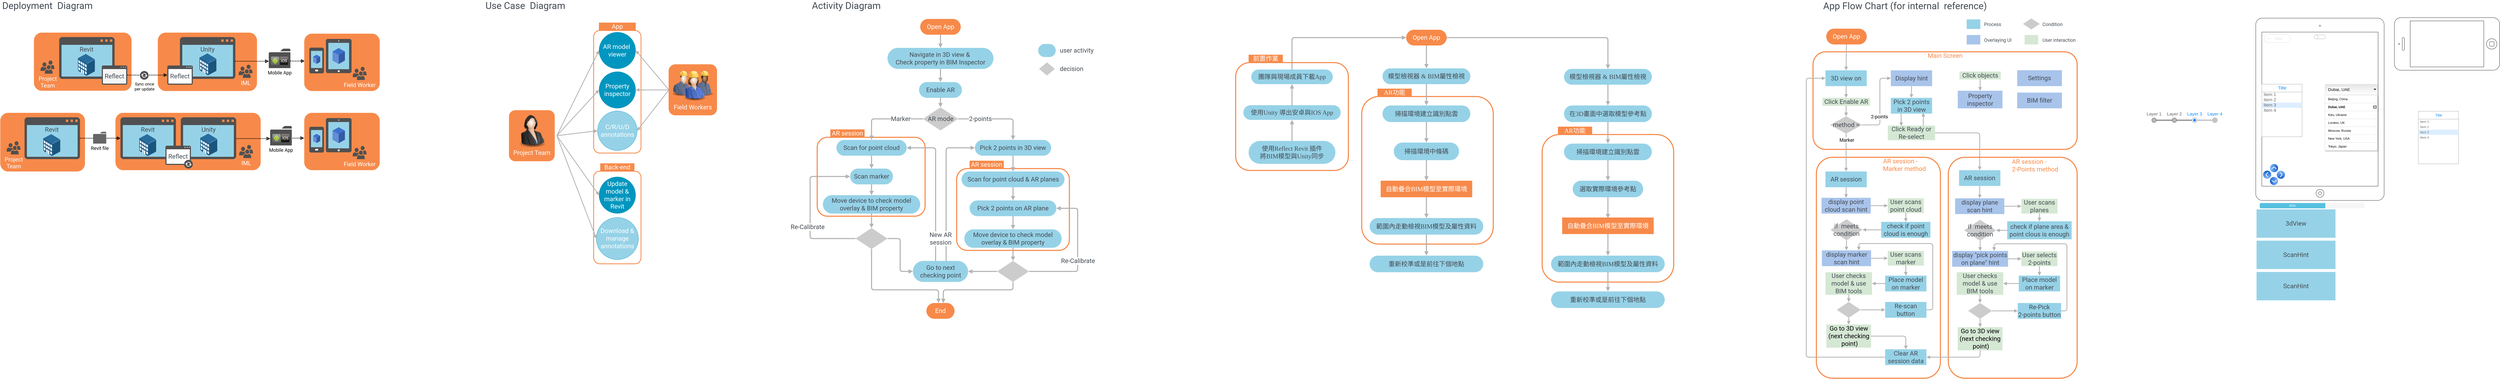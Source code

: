 <mxfile version="12.7.4" type="github">
  <diagram id="C5RBs43oDa-KdzZeNtuy" name="Page-1">
    <mxGraphModel dx="4983" dy="659" grid="1" gridSize="10" guides="1" tooltips="1" connect="1" arrows="1" fold="1" page="0" pageScale="1" pageWidth="1169" pageHeight="827" math="0" shadow="0" extFonts="Roboto^https://fonts.googleapis.com/css?family=Roboto|Noto Sans TC^https://fonts.googleapis.com/css?family=Noto+Sans+TC">
      <root>
        <mxCell id="WIyWlLk6GJQsqaUBKTNV-0" />
        <mxCell id="WIyWlLk6GJQsqaUBKTNV-1" parent="WIyWlLk6GJQsqaUBKTNV-0" />
        <mxCell id="XhoQUx6-Qrpr4KMmtcDn-87" value="" style="rounded=1;whiteSpace=wrap;html=1;labelBackgroundColor=#ffffff;strokeColor=#F78A4A;strokeWidth=4;fillColor=none;fontFamily=Roboto;fontSize=24;fontColor=#434B54;arcSize=13;" vertex="1" parent="WIyWlLk6GJQsqaUBKTNV-1">
          <mxGeometry x="2040" y="909" width="500" height="561" as="geometry" />
        </mxCell>
        <mxCell id="XhoQUx6-Qrpr4KMmtcDn-90" value="" style="rounded=1;whiteSpace=wrap;html=1;labelBackgroundColor=#ffffff;strokeColor=#F78A4A;strokeWidth=4;fillColor=none;fontFamily=Roboto;fontSize=24;fontColor=#434B54;arcSize=13;" vertex="1" parent="WIyWlLk6GJQsqaUBKTNV-1">
          <mxGeometry x="2726" y="1053.5" width="500" height="561" as="geometry" />
        </mxCell>
        <mxCell id="NgQy3xJu-YdLFc7Skf8Q-109" value="" style="rounded=1;whiteSpace=wrap;html=1;labelBackgroundColor=#ffffff;strokeColor=#F78A4A;strokeWidth=4;fillColor=#F78A4A;fontFamily=Roboto;fontSize=24;fontColor=#434B54;arcSize=13;perimeterSpacing=10;" parent="WIyWlLk6GJQsqaUBKTNV-1" vertex="1">
          <mxGeometry x="-2696" y="973" width="548" height="214" as="geometry" />
        </mxCell>
        <mxCell id="NgQy3xJu-YdLFc7Skf8Q-120" value="" style="group;fontFamily=Roboto;" parent="WIyWlLk6GJQsqaUBKTNV-1" vertex="1" connectable="0" treatAsSingle="0">
          <mxGeometry x="-2449.75" y="988" width="253.37" height="181" as="geometry" />
        </mxCell>
        <mxCell id="NgQy3xJu-YdLFc7Skf8Q-121" value="" style="rounded=1;whiteSpace=wrap;html=1;strokeColor=none;strokeWidth=4;fillColor=#96D2E7;arcSize=0;fontFamily=Roboto;" parent="NgQy3xJu-YdLFc7Skf8Q-120" vertex="1">
          <mxGeometry x="8.65" y="28" width="193.38" height="125" as="geometry" />
        </mxCell>
        <mxCell id="NgQy3xJu-YdLFc7Skf8Q-122" value="Unity" style="rounded=0;whiteSpace=wrap;html=1;dashed=1;strokeColor=none;strokeWidth=4;fillColor=none;fontFamily=Roboto;fontSize=24;fontColor=#434B54;" parent="NgQy3xJu-YdLFc7Skf8Q-120" vertex="1">
          <mxGeometry x="27.43" y="32" width="155.83" height="30" as="geometry" />
        </mxCell>
        <mxCell id="NgQy3xJu-YdLFc7Skf8Q-123" value="" style="points=[];aspect=fixed;html=1;align=center;shadow=0;dashed=0;image;image=img/lib/allied_telesis/buildings/Medium_Business_Building.svg;fontFamily=Roboto;" parent="NgQy3xJu-YdLFc7Skf8Q-120" vertex="1">
          <mxGeometry x="74.21" y="62" width="64.55" height="83" as="geometry" />
        </mxCell>
        <mxCell id="NgQy3xJu-YdLFc7Skf8Q-124" value="" style="pointerEvents=1;shadow=0;dashed=0;html=1;strokeColor=none;fillColor=#505050;labelPosition=center;verticalLabelPosition=bottom;verticalAlign=top;outlineConnect=0;align=center;shape=mxgraph.office.concepts.application_generic;fontFamily=Roboto;" parent="NgQy3xJu-YdLFc7Skf8Q-120" vertex="1">
          <mxGeometry width="210.69" height="159" as="geometry" />
        </mxCell>
        <mxCell id="NgQy3xJu-YdLFc7Skf8Q-196" value="" style="group;fontFamily=Roboto;" parent="WIyWlLk6GJQsqaUBKTNV-1" vertex="1" connectable="0" treatAsSingle="0">
          <mxGeometry x="-2679" y="988" width="275.0" height="195" as="geometry" />
        </mxCell>
        <mxCell id="NgQy3xJu-YdLFc7Skf8Q-112" value="" style="rounded=1;whiteSpace=wrap;html=1;strokeColor=none;strokeWidth=4;fillColor=#96D2E7;arcSize=0;fontFamily=Roboto;" parent="NgQy3xJu-YdLFc7Skf8Q-196" vertex="1">
          <mxGeometry x="9" y="28" width="193.38" height="125" as="geometry" />
        </mxCell>
        <mxCell id="NgQy3xJu-YdLFc7Skf8Q-113" value="Revit" style="rounded=0;whiteSpace=wrap;html=1;dashed=1;strokeColor=none;strokeWidth=4;fillColor=none;fontFamily=Roboto;fontSize=24;fontColor=#434B54;" parent="NgQy3xJu-YdLFc7Skf8Q-196" vertex="1">
          <mxGeometry x="25.57" y="32" width="155.83" height="30" as="geometry" />
        </mxCell>
        <mxCell id="NgQy3xJu-YdLFc7Skf8Q-114" value="" style="points=[];aspect=fixed;html=1;align=center;shadow=0;dashed=0;image;image=img/lib/allied_telesis/buildings/Medium_Business_Building.svg;fontFamily=Roboto;" parent="NgQy3xJu-YdLFc7Skf8Q-196" vertex="1">
          <mxGeometry x="71.21" y="64" width="64.55" height="83" as="geometry" />
        </mxCell>
        <mxCell id="NgQy3xJu-YdLFc7Skf8Q-115" value="" style="pointerEvents=1;shadow=0;dashed=0;html=1;strokeColor=none;fillColor=#505050;labelPosition=center;verticalLabelPosition=bottom;verticalAlign=top;outlineConnect=0;align=center;shape=mxgraph.office.concepts.application_generic;fontFamily=Roboto;" parent="NgQy3xJu-YdLFc7Skf8Q-196" vertex="1">
          <mxGeometry width="210.69" height="159" as="geometry" />
        </mxCell>
        <mxCell id="NgQy3xJu-YdLFc7Skf8Q-197" value="" style="group;fontFamily=Roboto;" parent="NgQy3xJu-YdLFc7Skf8Q-196" vertex="1" connectable="0" treatAsSingle="0">
          <mxGeometry x="171.0" y="108" width="104.0" height="87" as="geometry" />
        </mxCell>
        <mxCell id="NgQy3xJu-YdLFc7Skf8Q-125" value="" style="group;fontFamily=Roboto;" parent="NgQy3xJu-YdLFc7Skf8Q-197" vertex="1" connectable="0" treatAsSingle="0">
          <mxGeometry width="104.0" height="87" as="geometry" />
        </mxCell>
        <mxCell id="NgQy3xJu-YdLFc7Skf8Q-126" value="" style="rounded=0;whiteSpace=wrap;html=1;fontFamily=Roboto;" parent="NgQy3xJu-YdLFc7Skf8Q-125" vertex="1">
          <mxGeometry x="1.36" y="11" width="93" height="60" as="geometry" />
        </mxCell>
        <mxCell id="NgQy3xJu-YdLFc7Skf8Q-127" value="" style="pointerEvents=1;shadow=0;dashed=0;html=1;strokeColor=none;fillColor=#505050;labelPosition=center;verticalLabelPosition=bottom;verticalAlign=top;outlineConnect=0;align=center;shape=mxgraph.office.concepts.application_generic;fontFamily=Roboto;" parent="NgQy3xJu-YdLFc7Skf8Q-125" vertex="1">
          <mxGeometry width="96.72" height="73" as="geometry" />
        </mxCell>
        <mxCell id="NgQy3xJu-YdLFc7Skf8Q-128" value="Reflect" style="rounded=0;whiteSpace=wrap;html=1;dashed=1;strokeColor=none;strokeWidth=4;fillColor=none;fontFamily=Roboto;fontSize=24;fontColor=#434B54;" parent="NgQy3xJu-YdLFc7Skf8Q-125" vertex="1">
          <mxGeometry x="6.86" y="26" width="82" height="30" as="geometry" />
        </mxCell>
        <mxCell id="NgQy3xJu-YdLFc7Skf8Q-264" value="" style="group;fontFamily=Roboto;" parent="NgQy3xJu-YdLFc7Skf8Q-125" vertex="1" connectable="0" treatAsSingle="0">
          <mxGeometry x="71.0" y="54" width="33" height="33" as="geometry" />
        </mxCell>
        <mxCell id="NgQy3xJu-YdLFc7Skf8Q-265" value="" style="ellipse;whiteSpace=wrap;html=1;aspect=fixed;fillColor=#FFFFFF;gradientColor=none;fontSize=22;fontColor=#808080;strokeColor=none;fontFamily=Roboto;" parent="NgQy3xJu-YdLFc7Skf8Q-264" vertex="1">
          <mxGeometry x="3" y="3" width="27" height="27" as="geometry" />
        </mxCell>
        <mxCell id="NgQy3xJu-YdLFc7Skf8Q-266" value="" style="pointerEvents=1;shadow=0;dashed=0;html=1;strokeColor=none;fillColor=#505050;labelPosition=center;verticalLabelPosition=bottom;verticalAlign=top;outlineConnect=0;align=center;shape=mxgraph.office.communications.exchange_active_sync;fontFamily=Roboto;" parent="NgQy3xJu-YdLFc7Skf8Q-264" vertex="1">
          <mxGeometry width="33" height="33" as="geometry" />
        </mxCell>
        <mxCell id="NgQy3xJu-YdLFc7Skf8Q-102" value="" style="rounded=1;whiteSpace=wrap;html=1;labelBackgroundColor=#ffffff;strokeColor=#F78A4A;strokeWidth=4;fillColor=#F78A4A;fontFamily=Roboto;fontSize=24;fontColor=#434B54;arcSize=13;perimeterSpacing=10;" parent="WIyWlLk6GJQsqaUBKTNV-1" vertex="1">
          <mxGeometry x="-2535" y="668" width="373" height="218" as="geometry" />
        </mxCell>
        <mxCell id="NgQy3xJu-YdLFc7Skf8Q-97" value="" style="rounded=1;whiteSpace=wrap;html=1;labelBackgroundColor=#ffffff;strokeColor=#F78A4A;strokeWidth=4;fillColor=#F78A4A;fontFamily=Roboto;fontSize=24;fontColor=#434B54;arcSize=13;perimeterSpacing=10;" parent="WIyWlLk6GJQsqaUBKTNV-1" vertex="1">
          <mxGeometry x="-3006" y="668" width="367" height="217" as="geometry" />
        </mxCell>
        <mxCell id="-8byVdPDyk2Qr70N4ybH-325" value="" style="rounded=1;whiteSpace=wrap;html=1;labelBackgroundColor=#ffffff;strokeColor=#F78A4A;strokeWidth=4;fillColor=none;fontFamily=Roboto;fontSize=24;fontColor=#434B54;arcSize=13;" parent="WIyWlLk6GJQsqaUBKTNV-1" vertex="1">
          <mxGeometry x="3768.5" y="1140" width="471.5" height="840" as="geometry" />
        </mxCell>
        <mxCell id="-8byVdPDyk2Qr70N4ybH-220" value="" style="rounded=1;whiteSpace=wrap;html=1;labelBackgroundColor=#ffffff;strokeColor=#F78A4A;strokeWidth=4;fillColor=none;fontFamily=Roboto;fontSize=24;fontColor=#434B54;arcSize=13;" parent="WIyWlLk6GJQsqaUBKTNV-1" vertex="1">
          <mxGeometry x="3755.75" y="739" width="1004.25" height="371" as="geometry" />
        </mxCell>
        <mxCell id="-8byVdPDyk2Qr70N4ybH-160" value="" style="rounded=1;whiteSpace=wrap;html=1;labelBackgroundColor=#ffffff;strokeColor=#F78A4A;strokeWidth=3;fillColor=none;fontFamily=Roboto;fontSize=24;fontColor=#434B54;arcSize=13;" parent="WIyWlLk6GJQsqaUBKTNV-1" vertex="1">
          <mxGeometry x="-880" y="1193" width="180" height="352" as="geometry" />
        </mxCell>
        <mxCell id="-8byVdPDyk2Qr70N4ybH-159" value="" style="rounded=1;whiteSpace=wrap;html=1;labelBackgroundColor=#ffffff;strokeColor=#F78A4A;strokeWidth=3;fillColor=none;fontFamily=Roboto;fontSize=24;fontColor=#434B54;arcSize=13;" parent="WIyWlLk6GJQsqaUBKTNV-1" vertex="1">
          <mxGeometry x="-880" y="658" width="180" height="466" as="geometry" />
        </mxCell>
        <mxCell id="-8byVdPDyk2Qr70N4ybH-138" value="" style="rounded=1;whiteSpace=wrap;html=1;labelBackgroundColor=#ffffff;strokeColor=#F78A4A;strokeWidth=4;fillColor=none;fontFamily=Roboto;fontSize=24;fontColor=#434B54;arcSize=13;" parent="WIyWlLk6GJQsqaUBKTNV-1" vertex="1">
          <mxGeometry x="-30.16" y="1064" width="410.16" height="300" as="geometry" />
        </mxCell>
        <mxCell id="-8byVdPDyk2Qr70N4ybH-137" value="&lt;font style=&quot;font-size: 24px&quot; color=&quot;#ffffff&quot;&gt;AR session&lt;/font&gt;" style="rounded=1;whiteSpace=wrap;html=1;fillColor=#F78A4A;fontFamily=Roboto;arcSize=0;strokeColor=none;" parent="WIyWlLk6GJQsqaUBKTNV-1" vertex="1">
          <mxGeometry x="549.25" y="1153" width="130" height="30" as="geometry" />
        </mxCell>
        <mxCell id="-8byVdPDyk2Qr70N4ybH-132" value="" style="rounded=1;whiteSpace=wrap;html=1;labelBackgroundColor=#ffffff;strokeColor=#F78A4A;strokeWidth=4;fillColor=none;fontFamily=Roboto;fontSize=24;fontColor=#434B54;arcSize=13;" parent="WIyWlLk6GJQsqaUBKTNV-1" vertex="1">
          <mxGeometry x="500" y="1183" width="428.5" height="311" as="geometry" />
        </mxCell>
        <mxCell id="-8byVdPDyk2Qr70N4ybH-110" style="edgeStyle=orthogonalEdgeStyle;orthogonalLoop=1;jettySize=auto;html=1;entryX=0.5;entryY=0;entryDx=0;entryDy=0;startFill=0;endArrow=block;endFill=1;strokeColor=#B3B3B3;strokeWidth=4;fontFamily=Roboto;" parent="WIyWlLk6GJQsqaUBKTNV-1" source="4xVDAsTEALw9DUcqADvd-4" target="-8byVdPDyk2Qr70N4ybH-16" edge="1">
          <mxGeometry relative="1" as="geometry" />
        </mxCell>
        <mxCell id="4xVDAsTEALw9DUcqADvd-4" value="&lt;font color=&quot;#434b54&quot;&gt;&lt;span style=&quot;font-size: 24px&quot;&gt;Navigate in 3D view &amp;amp;&amp;nbsp;&lt;br&gt;&lt;/span&gt;&lt;/font&gt;&lt;span style=&quot;color: rgb(67, 75, 84); font-size: 24px;&quot;&gt;Check property in BIM Inspector&lt;/span&gt;&lt;font color=&quot;#434b54&quot;&gt;&lt;span style=&quot;font-size: 24px&quot;&gt;&lt;br&gt;&lt;/span&gt;&lt;/font&gt;" style="rounded=1;whiteSpace=wrap;html=1;arcSize=50;fillColor=#96D2E7;strokeColor=none;fontFamily=Roboto;" parent="WIyWlLk6GJQsqaUBKTNV-1" vertex="1">
          <mxGeometry x="237" y="724" width="403" height="80" as="geometry" />
        </mxCell>
        <mxCell id="-8byVdPDyk2Qr70N4ybH-20" style="edgeStyle=orthogonalEdgeStyle;orthogonalLoop=1;jettySize=auto;html=1;exitX=0.5;exitY=1;exitDx=0;exitDy=0;entryX=0.5;entryY=0;entryDx=0;entryDy=0;startFill=0;endArrow=block;endFill=1;strokeColor=#B3B3B3;strokeWidth=4;fontFamily=Roboto;" parent="WIyWlLk6GJQsqaUBKTNV-1" source="-8byVdPDyk2Qr70N4ybH-16" target="4xVDAsTEALw9DUcqADvd-16" edge="1">
          <mxGeometry relative="1" as="geometry" />
        </mxCell>
        <mxCell id="-8byVdPDyk2Qr70N4ybH-16" value="&lt;font color=&quot;#434b54&quot;&gt;&lt;span style=&quot;font-size: 24px&quot;&gt;Enable AR&lt;/span&gt;&lt;/font&gt;" style="rounded=1;whiteSpace=wrap;html=1;arcSize=50;fillColor=#96D2E7;strokeColor=none;fontFamily=Roboto;" parent="WIyWlLk6GJQsqaUBKTNV-1" vertex="1">
          <mxGeometry x="357" y="854" width="163" height="60" as="geometry" />
        </mxCell>
        <mxCell id="-8byVdPDyk2Qr70N4ybH-26" style="edgeStyle=orthogonalEdgeStyle;orthogonalLoop=1;jettySize=auto;html=1;entryX=0.5;entryY=0;entryDx=0;entryDy=0;startFill=0;endArrow=block;endFill=1;strokeColor=#B3B3B3;strokeWidth=4;fontFamily=Roboto;" parent="WIyWlLk6GJQsqaUBKTNV-1" source="4xVDAsTEALw9DUcqADvd-16" target="-8byVdPDyk2Qr70N4ybH-25" edge="1" treatAsSingle="0">
          <mxGeometry relative="1" as="geometry" />
        </mxCell>
        <mxCell id="-8byVdPDyk2Qr70N4ybH-27" value="2-points" style="text;html=1;align=center;verticalAlign=middle;resizable=0;points=[];labelBackgroundColor=#ffffff;fontFamily=Roboto;fontSize=24;fontColor=#434B54;" parent="-8byVdPDyk2Qr70N4ybH-26" vertex="1" connectable="0">
          <mxGeometry x="-0.124" y="-51" relative="1" as="geometry">
            <mxPoint x="-41.75" y="-51" as="offset" />
          </mxGeometry>
        </mxCell>
        <mxCell id="-8byVdPDyk2Qr70N4ybH-33" style="edgeStyle=orthogonalEdgeStyle;orthogonalLoop=1;jettySize=auto;html=1;entryX=0.5;entryY=0;entryDx=0;entryDy=0;startFill=0;endArrow=block;endFill=1;strokeColor=#B3B3B3;strokeWidth=4;fontFamily=Roboto;" parent="WIyWlLk6GJQsqaUBKTNV-1" source="4xVDAsTEALw9DUcqADvd-16" target="-8byVdPDyk2Qr70N4ybH-30" edge="1" treatAsSingle="0">
          <mxGeometry relative="1" as="geometry" />
        </mxCell>
        <mxCell id="-8byVdPDyk2Qr70N4ybH-34" value="Marker" style="text;html=1;align=center;verticalAlign=middle;resizable=0;points=[];labelBackgroundColor=#ffffff;fontSize=24;fontFamily=Roboto;fontColor=#434B54;" parent="-8byVdPDyk2Qr70N4ybH-33" vertex="1" connectable="0">
          <mxGeometry x="-0.0" y="31" relative="1" as="geometry">
            <mxPoint x="52.25" y="-31" as="offset" />
          </mxGeometry>
        </mxCell>
        <mxCell id="4xVDAsTEALw9DUcqADvd-16" value="&lt;font style=&quot;font-size: 24px&quot; color=&quot;#434b54&quot;&gt;AR mode&lt;/font&gt;" style="rhombus;whiteSpace=wrap;html=1;rounded=0;comic=0;strokeColor=none;fillColor=#CCCCCC;fontFamily=Roboto;" parent="WIyWlLk6GJQsqaUBKTNV-1" vertex="1">
          <mxGeometry x="371.68" y="950" width="133.65" height="88" as="geometry" />
        </mxCell>
        <mxCell id="-8byVdPDyk2Qr70N4ybH-11" style="edgeStyle=orthogonalEdgeStyle;rounded=1;orthogonalLoop=1;jettySize=auto;html=1;exitX=0.5;exitY=1;exitDx=0;exitDy=0;fontFamily=Roboto;strokeColor=#B3B3B3;strokeWidth=4;endFill=1;endArrow=block;startFill=0;startArrow=none;" parent="WIyWlLk6GJQsqaUBKTNV-1" source="-8byVdPDyk2Qr70N4ybH-8" target="4xVDAsTEALw9DUcqADvd-4" edge="1">
          <mxGeometry relative="1" as="geometry" />
        </mxCell>
        <mxCell id="-8byVdPDyk2Qr70N4ybH-8" value="&lt;font style=&quot;font-size: 24px&quot; color=&quot;#ffffff&quot;&gt;Open App&lt;/font&gt;" style="rounded=1;whiteSpace=wrap;html=1;fillColor=#F78A4A;fontFamily=Roboto;arcSize=50;strokeColor=none;" parent="WIyWlLk6GJQsqaUBKTNV-1" vertex="1">
          <mxGeometry x="361.5" y="614" width="154" height="60" as="geometry" />
        </mxCell>
        <mxCell id="-8byVdPDyk2Qr70N4ybH-100" style="edgeStyle=orthogonalEdgeStyle;orthogonalLoop=1;jettySize=auto;html=1;entryX=0.5;entryY=0;entryDx=0;entryDy=0;startFill=0;endArrow=block;endFill=1;strokeColor=#B3B3B3;strokeWidth=4;fontFamily=Roboto;" parent="WIyWlLk6GJQsqaUBKTNV-1" source="-8byVdPDyk2Qr70N4ybH-25" target="-8byVdPDyk2Qr70N4ybH-42" edge="1">
          <mxGeometry relative="1" as="geometry" />
        </mxCell>
        <mxCell id="-8byVdPDyk2Qr70N4ybH-25" value="&lt;font color=&quot;#434b54&quot;&gt;&lt;span style=&quot;font-size: 24px&quot;&gt;Pick 2 points in 3D view&lt;/span&gt;&lt;/font&gt;" style="rounded=1;whiteSpace=wrap;html=1;arcSize=50;fillColor=#96D2E7;strokeColor=none;fontFamily=Roboto;" parent="WIyWlLk6GJQsqaUBKTNV-1" vertex="1">
          <mxGeometry x="569.25" y="1074" width="290" height="60" as="geometry" />
        </mxCell>
        <mxCell id="-8byVdPDyk2Qr70N4ybH-55" value="" style="edgeStyle=orthogonalEdgeStyle;orthogonalLoop=1;jettySize=auto;html=1;startFill=0;endArrow=block;endFill=1;strokeColor=#B3B3B3;strokeWidth=4;fontFamily=Roboto;" parent="WIyWlLk6GJQsqaUBKTNV-1" source="-8byVdPDyk2Qr70N4ybH-30" target="-8byVdPDyk2Qr70N4ybH-54" edge="1">
          <mxGeometry relative="1" as="geometry" />
        </mxCell>
        <mxCell id="-8byVdPDyk2Qr70N4ybH-30" value="&lt;font color=&quot;#434b54&quot;&gt;&lt;span style=&quot;font-size: 24px&quot;&gt;Scan for point cloud&lt;/span&gt;&lt;/font&gt;" style="rounded=1;whiteSpace=wrap;html=1;arcSize=50;fillColor=#96D2E7;strokeColor=none;strokeWidth=4;fontFamily=Roboto;" parent="WIyWlLk6GJQsqaUBKTNV-1" vertex="1">
          <mxGeometry x="42.92" y="1074" width="267" height="60" as="geometry" />
        </mxCell>
        <mxCell id="-8byVdPDyk2Qr70N4ybH-86" style="edgeStyle=orthogonalEdgeStyle;orthogonalLoop=1;jettySize=auto;html=1;startFill=0;endArrow=block;endFill=1;strokeColor=#B3B3B3;strokeWidth=4;fontFamily=Roboto;" parent="WIyWlLk6GJQsqaUBKTNV-1" source="-8byVdPDyk2Qr70N4ybH-54" target="-8byVdPDyk2Qr70N4ybH-85" edge="1">
          <mxGeometry relative="1" as="geometry" />
        </mxCell>
        <mxCell id="-8byVdPDyk2Qr70N4ybH-54" value="&lt;font color=&quot;#434b54&quot;&gt;&lt;span style=&quot;font-size: 24px&quot;&gt;Scan marker&lt;/span&gt;&lt;/font&gt;" style="rounded=1;whiteSpace=wrap;html=1;arcSize=50;fillColor=#96D2E7;strokeColor=none;strokeWidth=4;fontFamily=Roboto;" parent="WIyWlLk6GJQsqaUBKTNV-1" vertex="1">
          <mxGeometry x="94.92" y="1183" width="163" height="60" as="geometry" />
        </mxCell>
        <mxCell id="-8byVdPDyk2Qr70N4ybH-49" value="" style="edgeStyle=orthogonalEdgeStyle;orthogonalLoop=1;jettySize=auto;html=1;startFill=0;endArrow=block;endFill=1;strokeColor=#B3B3B3;strokeWidth=4;fontFamily=Roboto;" parent="WIyWlLk6GJQsqaUBKTNV-1" source="-8byVdPDyk2Qr70N4ybH-42" target="-8byVdPDyk2Qr70N4ybH-48" edge="1">
          <mxGeometry relative="1" as="geometry" />
        </mxCell>
        <mxCell id="-8byVdPDyk2Qr70N4ybH-42" value="&lt;font color=&quot;#434b54&quot;&gt;&lt;span style=&quot;font-size: 24px&quot;&gt;Scan for point cloud &amp;amp; AR planes&lt;/span&gt;&lt;/font&gt;" style="rounded=1;whiteSpace=wrap;html=1;arcSize=50;fillColor=#96D2E7;strokeColor=none;strokeWidth=4;fontFamily=Roboto;" parent="WIyWlLk6GJQsqaUBKTNV-1" vertex="1">
          <mxGeometry x="518.5" y="1194" width="391.5" height="60" as="geometry" />
        </mxCell>
        <mxCell id="-8byVdPDyk2Qr70N4ybH-53" value="" style="edgeStyle=orthogonalEdgeStyle;orthogonalLoop=1;jettySize=auto;html=1;startFill=0;endArrow=block;endFill=1;strokeColor=#B3B3B3;strokeWidth=4;fontFamily=Roboto;" parent="WIyWlLk6GJQsqaUBKTNV-1" source="-8byVdPDyk2Qr70N4ybH-48" target="-8byVdPDyk2Qr70N4ybH-52" edge="1">
          <mxGeometry relative="1" as="geometry" />
        </mxCell>
        <mxCell id="-8byVdPDyk2Qr70N4ybH-48" value="&lt;font color=&quot;#434b54&quot;&gt;&lt;span style=&quot;font-size: 24px&quot;&gt;Pick 2 points on AR plane&lt;/span&gt;&lt;/font&gt;" style="rounded=1;whiteSpace=wrap;html=1;arcSize=50;fillColor=#96D2E7;strokeColor=none;strokeWidth=4;fontFamily=Roboto;" parent="WIyWlLk6GJQsqaUBKTNV-1" vertex="1">
          <mxGeometry x="549.25" y="1304" width="330" height="60" as="geometry" />
        </mxCell>
        <mxCell id="-8byVdPDyk2Qr70N4ybH-84" style="edgeStyle=orthogonalEdgeStyle;orthogonalLoop=1;jettySize=auto;html=1;startFill=0;endArrow=block;endFill=1;strokeColor=#B3B3B3;strokeWidth=4;fontFamily=Roboto;" parent="WIyWlLk6GJQsqaUBKTNV-1" source="-8byVdPDyk2Qr70N4ybH-52" target="-8byVdPDyk2Qr70N4ybH-79" edge="1">
          <mxGeometry relative="1" as="geometry" />
        </mxCell>
        <mxCell id="-8byVdPDyk2Qr70N4ybH-52" value="&lt;font color=&quot;#434b54&quot;&gt;&lt;span style=&quot;font-size: 24px&quot;&gt;Move device to check model overlay &amp;amp; BIM property&lt;/span&gt;&lt;/font&gt;" style="rounded=1;whiteSpace=wrap;html=1;arcSize=50;fillColor=#96D2E7;strokeColor=none;strokeWidth=4;fontFamily=Roboto;" parent="WIyWlLk6GJQsqaUBKTNV-1" vertex="1">
          <mxGeometry x="529.25" y="1414" width="370" height="70" as="geometry" />
        </mxCell>
        <mxCell id="-8byVdPDyk2Qr70N4ybH-76" style="edgeStyle=orthogonalEdgeStyle;orthogonalLoop=1;jettySize=auto;html=1;startFill=0;endArrow=block;endFill=1;strokeColor=#B3B3B3;strokeWidth=4;fontFamily=Roboto;" parent="WIyWlLk6GJQsqaUBKTNV-1" source="-8byVdPDyk2Qr70N4ybH-60" target="-8byVdPDyk2Qr70N4ybH-75" edge="1">
          <mxGeometry relative="1" as="geometry">
            <Array as="points">
              <mxPoint x="177" y="1644" />
              <mxPoint x="431" y="1644" />
            </Array>
          </mxGeometry>
        </mxCell>
        <mxCell id="-8byVdPDyk2Qr70N4ybH-98" style="edgeStyle=orthogonalEdgeStyle;orthogonalLoop=1;jettySize=auto;html=1;entryX=0;entryY=0.5;entryDx=0;entryDy=0;startFill=0;endArrow=block;endFill=1;strokeColor=#B3B3B3;strokeWidth=4;fontFamily=Roboto;" parent="WIyWlLk6GJQsqaUBKTNV-1" source="-8byVdPDyk2Qr70N4ybH-60" target="-8byVdPDyk2Qr70N4ybH-54" edge="1" treatAsSingle="0">
          <mxGeometry relative="1" as="geometry">
            <Array as="points">
              <mxPoint x="-57" y="1449" />
              <mxPoint x="-57" y="1213" />
            </Array>
          </mxGeometry>
        </mxCell>
        <mxCell id="-8byVdPDyk2Qr70N4ybH-102" value="Re-Calibrate" style="text;html=1;align=center;verticalAlign=middle;resizable=0;points=[];labelBackgroundColor=#ffffff;fontSize=24;fontFamily=Roboto;fontColor=#434B54;" parent="-8byVdPDyk2Qr70N4ybH-98" vertex="1" connectable="0">
          <mxGeometry x="-0.114" y="1" relative="1" as="geometry">
            <mxPoint x="-9" y="31.39" as="offset" />
          </mxGeometry>
        </mxCell>
        <mxCell id="-8byVdPDyk2Qr70N4ybH-129" style="edgeStyle=orthogonalEdgeStyle;orthogonalLoop=1;jettySize=auto;html=1;entryX=0;entryY=0.5;entryDx=0;entryDy=0;startFill=0;endArrow=block;endFill=1;strokeColor=#B3B3B3;strokeWidth=4;fontFamily=Roboto;" parent="WIyWlLk6GJQsqaUBKTNV-1" source="-8byVdPDyk2Qr70N4ybH-60" target="-8byVdPDyk2Qr70N4ybH-63" edge="1">
          <mxGeometry relative="1" as="geometry" />
        </mxCell>
        <mxCell id="-8byVdPDyk2Qr70N4ybH-60" value="" style="rhombus;whiteSpace=wrap;html=1;rounded=0;comic=0;strokeColor=none;fillColor=#CCCCCC;dashed=1;fontFamily=Roboto;fontSize=24;fontColor=#434B54;" parent="WIyWlLk6GJQsqaUBKTNV-1" vertex="1">
          <mxGeometry x="115.67" y="1409" width="121.5" height="80" as="geometry" />
        </mxCell>
        <mxCell id="-8byVdPDyk2Qr70N4ybH-95" style="edgeStyle=orthogonalEdgeStyle;orthogonalLoop=1;jettySize=auto;html=1;startFill=0;endArrow=block;endFill=1;strokeColor=#B3B3B3;strokeWidth=4;fontFamily=Roboto;" parent="WIyWlLk6GJQsqaUBKTNV-1" source="-8byVdPDyk2Qr70N4ybH-63" target="-8byVdPDyk2Qr70N4ybH-30" edge="1">
          <mxGeometry relative="1" as="geometry">
            <Array as="points">
              <mxPoint x="420" y="1104" />
            </Array>
          </mxGeometry>
        </mxCell>
        <mxCell id="-8byVdPDyk2Qr70N4ybH-101" style="edgeStyle=orthogonalEdgeStyle;orthogonalLoop=1;jettySize=auto;html=1;entryX=0;entryY=0.5;entryDx=0;entryDy=0;startFill=0;endArrow=block;endFill=1;strokeColor=#B3B3B3;strokeWidth=4;fontFamily=Roboto;" parent="WIyWlLk6GJQsqaUBKTNV-1" source="-8byVdPDyk2Qr70N4ybH-63" target="-8byVdPDyk2Qr70N4ybH-25" edge="1">
          <mxGeometry relative="1" as="geometry">
            <Array as="points">
              <mxPoint x="460" y="1104" />
            </Array>
          </mxGeometry>
        </mxCell>
        <mxCell id="-8byVdPDyk2Qr70N4ybH-63" value="&lt;font color=&quot;#434b54&quot;&gt;&lt;span style=&quot;font-size: 24px&quot;&gt;Go to next&lt;br&gt;checking point&lt;/span&gt;&lt;/font&gt;" style="rounded=1;whiteSpace=wrap;html=1;arcSize=50;fillColor=#96D2E7;strokeColor=none;fontFamily=Roboto;" parent="WIyWlLk6GJQsqaUBKTNV-1" vertex="1">
          <mxGeometry x="333.5" y="1534" width="210" height="80" as="geometry" />
        </mxCell>
        <mxCell id="-8byVdPDyk2Qr70N4ybH-75" value="&lt;font style=&quot;font-size: 24px&quot; color=&quot;#ffffff&quot;&gt;End&lt;/font&gt;" style="rounded=1;whiteSpace=wrap;html=1;fillColor=#F78A4A;fontFamily=Roboto;arcSize=50;strokeColor=none;dashed=1;" parent="WIyWlLk6GJQsqaUBKTNV-1" vertex="1">
          <mxGeometry x="385" y="1694" width="107" height="60" as="geometry" />
        </mxCell>
        <mxCell id="-8byVdPDyk2Qr70N4ybH-82" style="edgeStyle=orthogonalEdgeStyle;orthogonalLoop=1;jettySize=auto;html=1;entryX=1;entryY=0.5;entryDx=0;entryDy=0;startFill=0;endArrow=block;endFill=1;strokeColor=#B3B3B3;strokeWidth=4;exitX=1;exitY=0.5;exitDx=0;exitDy=0;fontFamily=Roboto;" parent="WIyWlLk6GJQsqaUBKTNV-1" source="-8byVdPDyk2Qr70N4ybH-79" target="-8byVdPDyk2Qr70N4ybH-48" edge="1" treatAsSingle="0">
          <mxGeometry relative="1" as="geometry">
            <Array as="points">
              <mxPoint x="960" y="1574" />
              <mxPoint x="960" y="1334" />
            </Array>
          </mxGeometry>
        </mxCell>
        <mxCell id="-8byVdPDyk2Qr70N4ybH-83" value="Re-Calibrate" style="text;html=1;align=center;verticalAlign=middle;resizable=0;points=[];labelBackgroundColor=#ffffff;fontSize=24;fontFamily=Roboto;fontColor=#434B54;" parent="-8byVdPDyk2Qr70N4ybH-82" vertex="1" connectable="0">
          <mxGeometry x="-0.661" y="-4" relative="1" as="geometry">
            <mxPoint x="100.0" y="-44" as="offset" />
          </mxGeometry>
        </mxCell>
        <mxCell id="-8byVdPDyk2Qr70N4ybH-106" style="edgeStyle=orthogonalEdgeStyle;orthogonalLoop=1;jettySize=auto;html=1;entryX=0.601;entryY=0.006;entryDx=0;entryDy=0;entryPerimeter=0;startFill=0;endArrow=block;endFill=1;strokeColor=#B3B3B3;strokeWidth=4;fontFamily=Roboto;" parent="WIyWlLk6GJQsqaUBKTNV-1" source="-8byVdPDyk2Qr70N4ybH-79" target="-8byVdPDyk2Qr70N4ybH-75" edge="1">
          <mxGeometry relative="1" as="geometry">
            <Array as="points">
              <mxPoint x="714" y="1644" />
              <mxPoint x="449" y="1644" />
            </Array>
          </mxGeometry>
        </mxCell>
        <mxCell id="-8byVdPDyk2Qr70N4ybH-124" style="edgeStyle=orthogonalEdgeStyle;orthogonalLoop=1;jettySize=auto;html=1;entryX=1;entryY=0.5;entryDx=0;entryDy=0;startFill=0;endArrow=block;endFill=1;strokeColor=#B3B3B3;strokeWidth=4;fontFamily=Roboto;" parent="WIyWlLk6GJQsqaUBKTNV-1" source="-8byVdPDyk2Qr70N4ybH-79" target="-8byVdPDyk2Qr70N4ybH-63" edge="1">
          <mxGeometry relative="1" as="geometry" />
        </mxCell>
        <mxCell id="-8byVdPDyk2Qr70N4ybH-79" value="" style="rhombus;whiteSpace=wrap;html=1;rounded=0;comic=0;strokeColor=none;fillColor=#CCCCCC;dashed=1;fontFamily=Roboto;fontSize=24;fontColor=#434B54;" parent="WIyWlLk6GJQsqaUBKTNV-1" vertex="1">
          <mxGeometry x="653.5" y="1534" width="121.5" height="80" as="geometry" />
        </mxCell>
        <mxCell id="-8byVdPDyk2Qr70N4ybH-87" style="edgeStyle=orthogonalEdgeStyle;orthogonalLoop=1;jettySize=auto;html=1;startFill=0;endArrow=block;endFill=1;strokeColor=#B3B3B3;strokeWidth=4;fontFamily=Roboto;" parent="WIyWlLk6GJQsqaUBKTNV-1" source="-8byVdPDyk2Qr70N4ybH-85" target="-8byVdPDyk2Qr70N4ybH-60" edge="1">
          <mxGeometry relative="1" as="geometry" />
        </mxCell>
        <mxCell id="-8byVdPDyk2Qr70N4ybH-85" value="&lt;font color=&quot;#434b54&quot;&gt;&lt;span style=&quot;font-size: 24px&quot;&gt;Move device to check model overlay &amp;amp; BIM property&lt;/span&gt;&lt;/font&gt;" style="rounded=1;whiteSpace=wrap;html=1;arcSize=50;fillColor=#96D2E7;strokeColor=none;strokeWidth=4;fontFamily=Roboto;" parent="WIyWlLk6GJQsqaUBKTNV-1" vertex="1">
          <mxGeometry x="-8.58" y="1284" width="370" height="70" as="geometry" />
        </mxCell>
        <mxCell id="-8byVdPDyk2Qr70N4ybH-107" value="&lt;font style=&quot;font-size: 36px&quot;&gt;Activity Diagram&lt;/font&gt;" style="text;html=1;align=center;verticalAlign=middle;resizable=0;points=[];autosize=1;fontSize=24;fontFamily=Roboto;fontColor=#434B54;" parent="WIyWlLk6GJQsqaUBKTNV-1" vertex="1">
          <mxGeometry x="-60" y="544" width="280" height="40" as="geometry" />
        </mxCell>
        <mxCell id="-8byVdPDyk2Qr70N4ybH-111" value="" style="rhombus;whiteSpace=wrap;html=1;rounded=0;comic=0;strokeColor=none;fillColor=#CCCCCC;dashed=1;fontFamily=Roboto;fontSize=24;fontColor=#434B54;" parent="WIyWlLk6GJQsqaUBKTNV-1" vertex="1">
          <mxGeometry x="813.34" y="779" width="60" height="50" as="geometry" />
        </mxCell>
        <mxCell id="-8byVdPDyk2Qr70N4ybH-114" value="" style="rounded=1;whiteSpace=wrap;html=1;arcSize=50;fillColor=#96D2E7;strokeColor=none;dashed=1;fontFamily=Roboto;fontSize=24;fontColor=#434B54;" parent="WIyWlLk6GJQsqaUBKTNV-1" vertex="1">
          <mxGeometry x="810" y="709" width="66.67" height="50" as="geometry" />
        </mxCell>
        <mxCell id="-8byVdPDyk2Qr70N4ybH-120" value="user activity" style="rounded=0;whiteSpace=wrap;html=1;dashed=1;strokeColor=none;strokeWidth=4;fillColor=none;fontFamily=Roboto;fontSize=24;fontColor=#434B54;" parent="WIyWlLk6GJQsqaUBKTNV-1" vertex="1">
          <mxGeometry x="890" y="704" width="133.34" height="60" as="geometry" />
        </mxCell>
        <mxCell id="-8byVdPDyk2Qr70N4ybH-121" value="decision&amp;nbsp;" style="rounded=0;whiteSpace=wrap;html=1;dashed=1;strokeColor=none;strokeWidth=4;fillColor=none;fontFamily=Roboto;fontSize=24;fontColor=#434B54;" parent="WIyWlLk6GJQsqaUBKTNV-1" vertex="1">
          <mxGeometry x="890" y="774" width="100" height="60" as="geometry" />
        </mxCell>
        <mxCell id="-8byVdPDyk2Qr70N4ybH-126" value="New AR&lt;br&gt;session" style="rounded=0;whiteSpace=wrap;html=1;dashed=1;strokeColor=none;strokeWidth=4;fillColor=none;fontFamily=Roboto;fontSize=24;fontColor=#434B54;labelBackgroundColor=#ffffff;" parent="WIyWlLk6GJQsqaUBKTNV-1" vertex="1">
          <mxGeometry x="353.5" y="1419" width="170" height="60" as="geometry" />
        </mxCell>
        <mxCell id="-8byVdPDyk2Qr70N4ybH-140" value="&lt;font style=&quot;font-size: 24px&quot; color=&quot;#ffffff&quot;&gt;AR session&lt;/font&gt;" style="rounded=1;whiteSpace=wrap;html=1;fillColor=#F78A4A;fontFamily=Roboto;arcSize=0;strokeColor=none;" parent="WIyWlLk6GJQsqaUBKTNV-1" vertex="1">
          <mxGeometry x="19.92" y="1034" width="130" height="30" as="geometry" />
        </mxCell>
        <mxCell id="-8byVdPDyk2Qr70N4ybH-201" style="edgeStyle=none;orthogonalLoop=1;jettySize=auto;html=1;entryX=0.5;entryY=0;entryDx=0;entryDy=0;startFill=0;endArrow=block;endFill=1;strokeColor=#B3B3B3;strokeWidth=3;fontFamily=Roboto;" parent="WIyWlLk6GJQsqaUBKTNV-1" source="-8byVdPDyk2Qr70N4ybH-145" target="-8byVdPDyk2Qr70N4ybH-200" edge="1">
          <mxGeometry relative="1" as="geometry" />
        </mxCell>
        <mxCell id="-8byVdPDyk2Qr70N4ybH-145" value="&lt;font style=&quot;font-size: 24px&quot; color=&quot;#ffffff&quot;&gt;Open App&lt;/font&gt;" style="rounded=1;whiteSpace=wrap;html=1;fillColor=#F78A4A;fontFamily=Roboto;arcSize=50;strokeColor=none;" parent="WIyWlLk6GJQsqaUBKTNV-1" vertex="1">
          <mxGeometry x="3806" y="651.0" width="154" height="60" as="geometry" />
        </mxCell>
        <mxCell id="-8byVdPDyk2Qr70N4ybH-154" value="&lt;div&gt;&lt;font color=&quot;#ffffff&quot;&gt;AR model&amp;nbsp;&lt;/font&gt;&lt;/div&gt;&lt;div&gt;&lt;font color=&quot;#ffffff&quot;&gt;viewer&lt;/font&gt;&lt;/div&gt;" style="ellipse;whiteSpace=wrap;html=1;aspect=fixed;rounded=1;labelBackgroundColor=none;strokeColor=none;strokeWidth=4;fillColor=#0096BF;fontFamily=Roboto;fontSize=24;fontColor=#434B54;shadow=0;" parent="WIyWlLk6GJQsqaUBKTNV-1" vertex="1">
          <mxGeometry x="-860" y="664" width="140" height="140" as="geometry" />
        </mxCell>
        <mxCell id="-8byVdPDyk2Qr70N4ybH-155" value="&lt;div&gt;&lt;font color=&quot;#ffffff&quot;&gt;Property&lt;/font&gt;&lt;/div&gt;&lt;div&gt;&lt;font color=&quot;#ffffff&quot;&gt;inspector&lt;/font&gt;&lt;/div&gt;" style="ellipse;whiteSpace=wrap;html=1;aspect=fixed;rounded=1;labelBackgroundColor=none;strokeColor=none;strokeWidth=4;fillColor=#0096BF;fontFamily=Roboto;fontSize=24;fontColor=#434B54;shadow=0;" parent="WIyWlLk6GJQsqaUBKTNV-1" vertex="1">
          <mxGeometry x="-860" y="814" width="140" height="140" as="geometry" />
        </mxCell>
        <mxCell id="-8byVdPDyk2Qr70N4ybH-156" value="&lt;div&gt;&lt;font color=&quot;#ffffff&quot;&gt;C/R/U/D&lt;/font&gt;&lt;/div&gt;&lt;div&gt;&lt;font color=&quot;#ffffff&quot;&gt;annotations&lt;/font&gt;&lt;/div&gt;" style="ellipse;whiteSpace=wrap;html=1;aspect=fixed;rounded=1;labelBackgroundColor=none;strokeColor=#0096BF;strokeWidth=2;fillColor=#96D2E7;fontFamily=Roboto;fontSize=24;fontColor=#434B54;shadow=0;dashed=1;perimeterSpacing=0;dashPattern=1 1;" parent="WIyWlLk6GJQsqaUBKTNV-1" vertex="1">
          <mxGeometry x="-865" y="964" width="150" height="150" as="geometry" />
        </mxCell>
        <mxCell id="-8byVdPDyk2Qr70N4ybH-157" value="&lt;div&gt;&lt;font color=&quot;#ffffff&quot;&gt;Download &amp;amp; manage annotations&lt;/font&gt;&lt;/div&gt;" style="ellipse;whiteSpace=wrap;html=1;aspect=fixed;rounded=1;labelBackgroundColor=none;strokeColor=#0096BF;strokeWidth=2;fillColor=#96D2E7;fontFamily=Roboto;fontSize=24;fontColor=#434B54;shadow=0;dashed=1;dashPattern=1 1;" parent="WIyWlLk6GJQsqaUBKTNV-1" vertex="1">
          <mxGeometry x="-870" y="1369" width="160" height="160" as="geometry" />
        </mxCell>
        <mxCell id="-8byVdPDyk2Qr70N4ybH-158" value="&lt;div&gt;&lt;font color=&quot;#ffffff&quot;&gt;Update model &amp;amp; marker in Revit&lt;/font&gt;&lt;/div&gt;" style="ellipse;whiteSpace=wrap;html=1;aspect=fixed;rounded=1;labelBackgroundColor=none;strokeColor=none;strokeWidth=4;fillColor=#0096BF;fontFamily=Roboto;fontSize=24;fontColor=#434B54;shadow=0;" parent="WIyWlLk6GJQsqaUBKTNV-1" vertex="1">
          <mxGeometry x="-860" y="1214" width="140" height="140" as="geometry" />
        </mxCell>
        <mxCell id="-8byVdPDyk2Qr70N4ybH-175" style="edgeStyle=none;orthogonalLoop=1;jettySize=auto;html=1;exitX=1;exitY=0.5;exitDx=0;exitDy=0;entryX=0;entryY=0.5;entryDx=0;entryDy=0;startFill=0;endArrow=block;endFill=1;strokeColor=#B3B3B3;strokeWidth=3;fontFamily=Roboto;" parent="WIyWlLk6GJQsqaUBKTNV-1" source="-8byVdPDyk2Qr70N4ybH-164" target="-8byVdPDyk2Qr70N4ybH-154" edge="1">
          <mxGeometry relative="1" as="geometry" />
        </mxCell>
        <mxCell id="-8byVdPDyk2Qr70N4ybH-176" style="edgeStyle=none;orthogonalLoop=1;jettySize=auto;html=1;exitX=1;exitY=0.5;exitDx=0;exitDy=0;entryX=0;entryY=0.5;entryDx=0;entryDy=0;startFill=0;endArrow=block;endFill=1;strokeColor=#B3B3B3;strokeWidth=3;fontFamily=Roboto;" parent="WIyWlLk6GJQsqaUBKTNV-1" source="-8byVdPDyk2Qr70N4ybH-164" target="-8byVdPDyk2Qr70N4ybH-155" edge="1">
          <mxGeometry relative="1" as="geometry" />
        </mxCell>
        <mxCell id="-8byVdPDyk2Qr70N4ybH-177" style="edgeStyle=none;orthogonalLoop=1;jettySize=auto;html=1;exitX=1;exitY=0.5;exitDx=0;exitDy=0;entryX=0;entryY=0.5;entryDx=0;entryDy=0;startFill=0;endArrow=block;endFill=1;strokeColor=#B3B3B3;strokeWidth=3;fontFamily=Roboto;" parent="WIyWlLk6GJQsqaUBKTNV-1" source="-8byVdPDyk2Qr70N4ybH-164" target="-8byVdPDyk2Qr70N4ybH-156" edge="1">
          <mxGeometry relative="1" as="geometry" />
        </mxCell>
        <mxCell id="-8byVdPDyk2Qr70N4ybH-179" style="edgeStyle=none;orthogonalLoop=1;jettySize=auto;html=1;exitX=1;exitY=0.5;exitDx=0;exitDy=0;entryX=0;entryY=0.5;entryDx=0;entryDy=0;startFill=0;endArrow=block;endFill=1;strokeColor=#B3B3B3;strokeWidth=3;fontFamily=Roboto;" parent="WIyWlLk6GJQsqaUBKTNV-1" source="-8byVdPDyk2Qr70N4ybH-164" target="-8byVdPDyk2Qr70N4ybH-157" edge="1">
          <mxGeometry relative="1" as="geometry" />
        </mxCell>
        <mxCell id="-8byVdPDyk2Qr70N4ybH-180" style="edgeStyle=none;orthogonalLoop=1;jettySize=auto;html=1;exitX=1;exitY=0.5;exitDx=0;exitDy=0;entryX=0;entryY=0.5;entryDx=0;entryDy=0;startFill=0;endArrow=block;endFill=1;strokeColor=#B3B3B3;strokeWidth=3;fontFamily=Roboto;" parent="WIyWlLk6GJQsqaUBKTNV-1" source="-8byVdPDyk2Qr70N4ybH-164" target="-8byVdPDyk2Qr70N4ybH-158" edge="1">
          <mxGeometry relative="1" as="geometry" />
        </mxCell>
        <mxCell id="-8byVdPDyk2Qr70N4ybH-183" value="" style="group;fontFamily=Roboto;" parent="WIyWlLk6GJQsqaUBKTNV-1" vertex="1" connectable="0" treatAsSingle="0">
          <mxGeometry x="-594" y="788.5" width="181" height="191" as="geometry" />
        </mxCell>
        <mxCell id="-8byVdPDyk2Qr70N4ybH-166" value="" style="rounded=1;whiteSpace=wrap;html=1;labelBackgroundColor=#ffffff;strokeColor=#F78A4A;strokeWidth=4;fillColor=#F78A4A;fontFamily=Roboto;fontSize=24;fontColor=#434B54;arcSize=13;" parent="-8byVdPDyk2Qr70N4ybH-183" vertex="1">
          <mxGeometry x="1" width="180" height="190" as="geometry" />
        </mxCell>
        <mxCell id="-8byVdPDyk2Qr70N4ybH-181" value="&lt;font color=&quot;#ffffff&quot;&gt;Field Workers&lt;/font&gt;" style="rounded=0;whiteSpace=wrap;html=1;dashed=1;strokeColor=none;strokeWidth=4;fillColor=none;fontFamily=Roboto;fontSize=24;fontColor=#434B54;" parent="-8byVdPDyk2Qr70N4ybH-183" vertex="1">
          <mxGeometry x="6" y="131" width="170" height="60" as="geometry" />
        </mxCell>
        <mxCell id="-8byVdPDyk2Qr70N4ybH-182" value="" style="group;fontFamily=Roboto;" parent="-8byVdPDyk2Qr70N4ybH-183" vertex="1" connectable="0" treatAsSingle="0">
          <mxGeometry y="20" width="180.77" height="118" as="geometry" />
        </mxCell>
        <mxCell id="-8byVdPDyk2Qr70N4ybH-161" value="" style="image;html=1;labelBackgroundColor=#ffffff;image=img/lib/clip_art/people/Construction_Worker_Man_Black_128x128.png;rounded=1;shadow=0;dashed=1;dashPattern=1 1;strokeColor=#0096BF;strokeWidth=2;fillColor=#96D2E7;fontFamily=Roboto;fontSize=24;fontColor=#434B54;" parent="-8byVdPDyk2Qr70N4ybH-182" vertex="1">
          <mxGeometry x="80.342" width="100.428" height="100.426" as="geometry" />
        </mxCell>
        <mxCell id="-8byVdPDyk2Qr70N4ybH-150" value="" style="image;html=1;labelBackgroundColor=#ffffff;image=img/lib/clip_art/people/Construction_Worker_Man_128x128.png;rounded=1;strokeColor=#000000;strokeWidth=4;fillColor=#F78A4A;fontFamily=Roboto;fontSize=24;fontColor=#434B54;" parent="-8byVdPDyk2Qr70N4ybH-182" vertex="1">
          <mxGeometry width="100.428" height="100.426" as="geometry" />
        </mxCell>
        <mxCell id="-8byVdPDyk2Qr70N4ybH-149" value="" style="image;html=1;labelBackgroundColor=#ffffff;image=img/lib/clip_art/people/Construction_Worker_Woman_128x128.png;rounded=1;strokeColor=#000000;strokeWidth=4;fillColor=#F78A4A;fontFamily=Roboto;fontSize=24;fontColor=#434B54;" parent="-8byVdPDyk2Qr70N4ybH-182" vertex="1">
          <mxGeometry x="37.66" width="118.003" height="118" as="geometry" />
        </mxCell>
        <mxCell id="-8byVdPDyk2Qr70N4ybH-184" style="edgeStyle=none;orthogonalLoop=1;jettySize=auto;html=1;exitX=0;exitY=0.75;exitDx=0;exitDy=0;entryX=1;entryY=0.5;entryDx=0;entryDy=0;startFill=0;endArrow=block;endFill=1;strokeColor=#B3B3B3;strokeWidth=3;fontFamily=Roboto;" parent="WIyWlLk6GJQsqaUBKTNV-1" source="-8byVdPDyk2Qr70N4ybH-150" target="-8byVdPDyk2Qr70N4ybH-154" edge="1">
          <mxGeometry relative="1" as="geometry" />
        </mxCell>
        <mxCell id="-8byVdPDyk2Qr70N4ybH-185" style="edgeStyle=none;orthogonalLoop=1;jettySize=auto;html=1;exitX=0;exitY=0.75;exitDx=0;exitDy=0;entryX=1;entryY=0.5;entryDx=0;entryDy=0;startFill=0;endArrow=block;endFill=1;strokeColor=#B3B3B3;strokeWidth=3;fontFamily=Roboto;" parent="WIyWlLk6GJQsqaUBKTNV-1" source="-8byVdPDyk2Qr70N4ybH-150" target="-8byVdPDyk2Qr70N4ybH-155" edge="1">
          <mxGeometry relative="1" as="geometry" />
        </mxCell>
        <mxCell id="-8byVdPDyk2Qr70N4ybH-186" style="edgeStyle=none;orthogonalLoop=1;jettySize=auto;html=1;exitX=0;exitY=0.75;exitDx=0;exitDy=0;entryX=1;entryY=0.5;entryDx=0;entryDy=0;startFill=0;endArrow=block;endFill=1;strokeColor=#B3B3B3;strokeWidth=3;fontFamily=Roboto;" parent="WIyWlLk6GJQsqaUBKTNV-1" source="-8byVdPDyk2Qr70N4ybH-150" target="-8byVdPDyk2Qr70N4ybH-156" edge="1">
          <mxGeometry relative="1" as="geometry" />
        </mxCell>
        <mxCell id="-8byVdPDyk2Qr70N4ybH-187" value="&lt;font style=&quot;font-size: 24px&quot; color=&quot;#ffffff&quot;&gt;App&lt;/font&gt;" style="rounded=1;whiteSpace=wrap;html=1;fillColor=#F78A4A;fontFamily=Roboto;arcSize=0;strokeColor=none;" parent="WIyWlLk6GJQsqaUBKTNV-1" vertex="1">
          <mxGeometry x="-860" y="628" width="140" height="30" as="geometry" />
        </mxCell>
        <mxCell id="-8byVdPDyk2Qr70N4ybH-188" value="&lt;font style=&quot;font-size: 24px&quot; color=&quot;#ffffff&quot;&gt;Back-end&lt;/font&gt;" style="rounded=1;whiteSpace=wrap;html=1;fillColor=#F78A4A;fontFamily=Roboto;arcSize=0;strokeColor=none;" parent="WIyWlLk6GJQsqaUBKTNV-1" vertex="1">
          <mxGeometry x="-855" y="1163" width="130" height="30" as="geometry" />
        </mxCell>
        <mxCell id="-8byVdPDyk2Qr70N4ybH-197" value="&lt;font style=&quot;font-size: 36px&quot;&gt;Use Case&amp;nbsp; Diagram&lt;/font&gt;" style="text;html=1;align=center;verticalAlign=middle;resizable=0;points=[];autosize=1;fontSize=24;fontFamily=Roboto;fontColor=#434B54;" parent="WIyWlLk6GJQsqaUBKTNV-1" vertex="1">
          <mxGeometry x="-1300" y="544" width="320" height="40" as="geometry" />
        </mxCell>
        <mxCell id="-8byVdPDyk2Qr70N4ybH-198" value="&lt;font style=&quot;font-size: 36px&quot;&gt;App Flow Chart (for internal&amp;nbsp; reference)&lt;/font&gt;" style="text;html=1;align=center;verticalAlign=middle;resizable=0;points=[];autosize=1;fontSize=24;fontFamily=Roboto;fontColor=#434B54;" parent="WIyWlLk6GJQsqaUBKTNV-1" vertex="1">
          <mxGeometry x="3785" y="545" width="640" height="40" as="geometry" />
        </mxCell>
        <mxCell id="-8byVdPDyk2Qr70N4ybH-316" style="edgeStyle=orthogonalEdgeStyle;orthogonalLoop=1;jettySize=auto;html=1;entryX=0.5;entryY=0;entryDx=0;entryDy=0;startFill=0;endArrow=block;endFill=1;strokeColor=#B3B3B3;strokeWidth=3;fontColor=#F78A4A;fontFamily=Roboto;" parent="WIyWlLk6GJQsqaUBKTNV-1" source="-8byVdPDyk2Qr70N4ybH-200" target="-8byVdPDyk2Qr70N4ybH-240" edge="1">
          <mxGeometry relative="1" as="geometry" />
        </mxCell>
        <mxCell id="-8byVdPDyk2Qr70N4ybH-200" value="&lt;font style=&quot;font-size: 24px&quot; color=&quot;#434b54&quot;&gt;3D view on&lt;/font&gt;" style="rounded=1;whiteSpace=wrap;html=1;arcSize=0;fillColor=#96D2E7;strokeColor=none;shadow=0;dashed=1;dashPattern=1 1;labelBackgroundColor=none;fontFamily=Roboto;fontSize=24;fontColor=#434B54;" parent="WIyWlLk6GJQsqaUBKTNV-1" vertex="1">
          <mxGeometry x="3803" y="809.5" width="157" height="60" as="geometry" />
        </mxCell>
        <mxCell id="-8byVdPDyk2Qr70N4ybH-214" value="&lt;font style=&quot;font-size: 24px&quot; color=&quot;#434b54&quot;&gt;BIM filter&lt;/font&gt;" style="rounded=1;whiteSpace=wrap;html=1;arcSize=0;fillColor=#A9C4EB;strokeColor=none;shadow=0;dashed=1;dashPattern=1 1;labelBackgroundColor=none;fontFamily=Roboto;fontSize=24;fontColor=#000000;" parent="WIyWlLk6GJQsqaUBKTNV-1" vertex="1">
          <mxGeometry x="4532" y="894" width="170" height="60" as="geometry" />
        </mxCell>
        <mxCell id="-8byVdPDyk2Qr70N4ybH-332" style="edgeStyle=orthogonalEdgeStyle;orthogonalLoop=1;jettySize=auto;html=1;entryX=0.5;entryY=0;entryDx=0;entryDy=0;startFill=0;endArrow=block;endFill=1;strokeColor=#B3B3B3;strokeWidth=3;fontColor=#F78A4A;fontFamily=Roboto;" parent="WIyWlLk6GJQsqaUBKTNV-1" source="-8byVdPDyk2Qr70N4ybH-204" target="-8byVdPDyk2Qr70N4ybH-293" edge="1">
          <mxGeometry relative="1" as="geometry" />
        </mxCell>
        <mxCell id="-8byVdPDyk2Qr70N4ybH-204" value="&lt;font style=&quot;font-size: 24px&quot; color=&quot;#434b54&quot;&gt;AR session&lt;/font&gt;" style="rounded=1;whiteSpace=wrap;html=1;arcSize=0;fillColor=#96D2E7;strokeColor=none;shadow=0;dashed=1;dashPattern=1 1;labelBackgroundColor=none;fontFamily=Roboto;fontSize=24;fontColor=#434B54;" parent="WIyWlLk6GJQsqaUBKTNV-1" vertex="1">
          <mxGeometry x="3803" y="1194" width="157" height="60" as="geometry" />
        </mxCell>
        <mxCell id="-8byVdPDyk2Qr70N4ybH-331" style="edgeStyle=orthogonalEdgeStyle;orthogonalLoop=1;jettySize=auto;html=1;startFill=0;endArrow=block;endFill=1;strokeColor=#B3B3B3;strokeWidth=3;fontColor=#F78A4A;fontFamily=Roboto;" parent="WIyWlLk6GJQsqaUBKTNV-1" source="-8byVdPDyk2Qr70N4ybH-293" target="-8byVdPDyk2Qr70N4ybH-295" edge="1">
          <mxGeometry relative="1" as="geometry" />
        </mxCell>
        <mxCell id="-8byVdPDyk2Qr70N4ybH-293" value="&lt;font style=&quot;font-size: 24px&quot; color=&quot;#434b54&quot;&gt;display point cloud scan hint&lt;/font&gt;" style="rounded=1;whiteSpace=wrap;html=1;arcSize=0;fillColor=#A9C4EB;strokeColor=none;shadow=0;dashed=1;dashPattern=1 1;labelBackgroundColor=none;fontFamily=Roboto;fontSize=24;fontColor=#000000;" parent="WIyWlLk6GJQsqaUBKTNV-1" vertex="1">
          <mxGeometry x="3788" y="1294" width="187" height="60" as="geometry" />
        </mxCell>
        <mxCell id="-8byVdPDyk2Qr70N4ybH-249" style="edgeStyle=orthogonalEdgeStyle;orthogonalLoop=1;jettySize=auto;html=1;startFill=0;endArrow=block;endFill=1;strokeColor=#B3B3B3;strokeWidth=3;fontFamily=Roboto;" parent="WIyWlLk6GJQsqaUBKTNV-1" source="-8byVdPDyk2Qr70N4ybH-208" target="-8byVdPDyk2Qr70N4ybH-232" edge="1">
          <mxGeometry relative="1" as="geometry" />
        </mxCell>
        <mxCell id="-8byVdPDyk2Qr70N4ybH-208" value="&lt;font style=&quot;font-size: 24px&quot; color=&quot;#434b54&quot;&gt;Click objects&lt;/font&gt;" style="rounded=1;whiteSpace=wrap;html=1;arcSize=0;fillColor=#d5e8d4;strokeColor=none;shadow=0;dashed=1;dashPattern=1 1;labelBackgroundColor=none;fontFamily=Roboto;fontSize=24;" parent="WIyWlLk6GJQsqaUBKTNV-1" vertex="1">
          <mxGeometry x="4312.5" y="814" width="157" height="30" as="geometry" />
        </mxCell>
        <mxCell id="-8byVdPDyk2Qr70N4ybH-321" style="edgeStyle=orthogonalEdgeStyle;orthogonalLoop=1;jettySize=auto;html=1;entryX=0.5;entryY=0;entryDx=0;entryDy=0;startFill=0;endArrow=block;endFill=1;strokeColor=#B3B3B3;strokeWidth=3;fontColor=#F78A4A;fontFamily=Roboto;" parent="WIyWlLk6GJQsqaUBKTNV-1" source="-8byVdPDyk2Qr70N4ybH-210" target="-8byVdPDyk2Qr70N4ybH-272" edge="1">
          <mxGeometry relative="1" as="geometry" />
        </mxCell>
        <mxCell id="-8byVdPDyk2Qr70N4ybH-210" value="&lt;font style=&quot;font-size: 24px&quot; color=&quot;#434b54&quot;&gt;Display hint&lt;/font&gt;" style="rounded=1;whiteSpace=wrap;html=1;arcSize=0;fillColor=#A9C4EB;strokeColor=none;shadow=0;dashed=1;dashPattern=1 1;labelBackgroundColor=none;fontFamily=Roboto;fontSize=24;fontColor=#000000;" parent="WIyWlLk6GJQsqaUBKTNV-1" vertex="1">
          <mxGeometry x="4051.5" y="809.5" width="157" height="60" as="geometry" />
        </mxCell>
        <mxCell id="-8byVdPDyk2Qr70N4ybH-276" style="edgeStyle=orthogonalEdgeStyle;orthogonalLoop=1;jettySize=auto;html=1;exitX=0.25;exitY=1;exitDx=0;exitDy=0;entryX=0.284;entryY=0.033;entryDx=0;entryDy=0;entryPerimeter=0;startFill=0;endArrow=block;endFill=1;strokeColor=#B3B3B3;strokeWidth=3;fontFamily=Roboto;" parent="WIyWlLk6GJQsqaUBKTNV-1" source="-8byVdPDyk2Qr70N4ybH-272" target="-8byVdPDyk2Qr70N4ybH-275" edge="1">
          <mxGeometry relative="1" as="geometry" />
        </mxCell>
        <mxCell id="-8byVdPDyk2Qr70N4ybH-272" value="&lt;font style=&quot;font-size: 24px&quot; color=&quot;#434b54&quot;&gt;Pick 2 points in 3D view&lt;/font&gt;" style="rounded=1;whiteSpace=wrap;html=1;arcSize=0;fillColor=#96D2E7;strokeColor=none;shadow=0;dashed=1;dashPattern=1 1;labelBackgroundColor=none;fontFamily=Roboto;fontSize=24;fontColor=#434B54;" parent="WIyWlLk6GJQsqaUBKTNV-1" vertex="1">
          <mxGeometry x="4051.5" y="914" width="157" height="60" as="geometry" />
        </mxCell>
        <mxCell id="-8byVdPDyk2Qr70N4ybH-232" value="&lt;font style=&quot;font-size: 24px&quot; color=&quot;#434b54&quot;&gt;Property inspector&lt;/font&gt;" style="rounded=1;whiteSpace=wrap;html=1;arcSize=0;fillColor=#A9C4EB;strokeColor=none;shadow=0;dashed=1;dashPattern=1 1;labelBackgroundColor=none;fontFamily=Roboto;fontSize=24;" parent="WIyWlLk6GJQsqaUBKTNV-1" vertex="1">
          <mxGeometry x="4306" y="887" width="170" height="67" as="geometry" />
        </mxCell>
        <mxCell id="-8byVdPDyk2Qr70N4ybH-319" style="edgeStyle=orthogonalEdgeStyle;orthogonalLoop=1;jettySize=auto;html=1;entryX=0.5;entryY=0;entryDx=0;entryDy=0;startFill=0;endArrow=block;endFill=1;strokeColor=#B3B3B3;strokeWidth=3;fontColor=#F78A4A;fontFamily=Roboto;" parent="WIyWlLk6GJQsqaUBKTNV-1" source="-8byVdPDyk2Qr70N4ybH-240" target="-8byVdPDyk2Qr70N4ybH-260" edge="1">
          <mxGeometry relative="1" as="geometry" />
        </mxCell>
        <mxCell id="-8byVdPDyk2Qr70N4ybH-240" value="&lt;font style=&quot;font-size: 24px&quot; color=&quot;#434b54&quot;&gt;Click Enable AR&lt;/font&gt;" style="rounded=1;whiteSpace=wrap;html=1;arcSize=0;fillColor=#d5e8d4;strokeColor=none;shadow=0;dashed=1;dashPattern=1 1;labelBackgroundColor=none;fontFamily=Roboto;fontSize=24;" parent="WIyWlLk6GJQsqaUBKTNV-1" vertex="1">
          <mxGeometry x="3791.5" y="914" width="180" height="30" as="geometry" />
        </mxCell>
        <mxCell id="-8byVdPDyk2Qr70N4ybH-320" style="edgeStyle=orthogonalEdgeStyle;orthogonalLoop=1;jettySize=auto;html=1;exitX=1;exitY=0.5;exitDx=0;exitDy=0;entryX=0;entryY=0.5;entryDx=0;entryDy=0;startFill=0;endArrow=block;endFill=1;strokeColor=#B3B3B3;strokeWidth=3;fontColor=#F78A4A;fontFamily=Roboto;" parent="WIyWlLk6GJQsqaUBKTNV-1" source="-8byVdPDyk2Qr70N4ybH-260" target="-8byVdPDyk2Qr70N4ybH-210" edge="1" treatAsSingle="0">
          <mxGeometry relative="1" as="geometry">
            <Array as="points">
              <mxPoint x="4010" y="1017" />
              <mxPoint x="4010" y="840" />
            </Array>
          </mxGeometry>
        </mxCell>
        <mxCell id="-8byVdPDyk2Qr70N4ybH-424" value="2-points" style="text;html=1;align=center;verticalAlign=middle;resizable=0;points=[];labelBackgroundColor=#ffffff;fontSize=18;fontFamily=Roboto;fontColor=#000000;" parent="-8byVdPDyk2Qr70N4ybH-320" vertex="1" connectable="0">
          <mxGeometry x="-0.547" y="32" relative="1" as="geometry">
            <mxPoint as="offset" />
          </mxGeometry>
        </mxCell>
        <mxCell id="-8byVdPDyk2Qr70N4ybH-326" style="edgeStyle=orthogonalEdgeStyle;orthogonalLoop=1;jettySize=auto;html=1;exitX=0.5;exitY=1;exitDx=0;exitDy=0;entryX=0.5;entryY=0;entryDx=0;entryDy=0;startFill=0;endArrow=block;endFill=1;strokeColor=#B3B3B3;strokeWidth=3;fontColor=#F78A4A;fontFamily=Roboto;" parent="WIyWlLk6GJQsqaUBKTNV-1" source="-8byVdPDyk2Qr70N4ybH-260" target="-8byVdPDyk2Qr70N4ybH-204" edge="1" treatAsSingle="0">
          <mxGeometry relative="1" as="geometry" />
        </mxCell>
        <mxCell id="-8byVdPDyk2Qr70N4ybH-425" value="Marker" style="text;html=1;align=center;verticalAlign=middle;resizable=0;points=[];labelBackgroundColor=#ffffff;fontSize=18;fontFamily=Roboto;fontColor=#000000;" parent="-8byVdPDyk2Qr70N4ybH-326" vertex="1" connectable="0">
          <mxGeometry x="-0.205" y="1" relative="1" as="geometry">
            <mxPoint x="1" y="-33.24" as="offset" />
          </mxGeometry>
        </mxCell>
        <mxCell id="-8byVdPDyk2Qr70N4ybH-260" value="method =" style="rhombus;whiteSpace=wrap;html=1;rounded=0;comic=0;strokeColor=none;fillColor=#CCCCCC;shadow=0;dashed=1;dashPattern=1 1;labelBackgroundColor=none;fontFamily=Roboto;fontSize=24;fontColor=#434B54;" parent="WIyWlLk6GJQsqaUBKTNV-1" vertex="1">
          <mxGeometry x="3820.75" y="984" width="121.5" height="66" as="geometry" />
        </mxCell>
        <mxCell id="-8byVdPDyk2Qr70N4ybH-277" style="edgeStyle=orthogonalEdgeStyle;orthogonalLoop=1;jettySize=auto;html=1;exitX=0.75;exitY=0;exitDx=0;exitDy=0;entryX=0.789;entryY=0.95;entryDx=0;entryDy=0;entryPerimeter=0;startFill=0;endArrow=block;endFill=1;strokeColor=#B3B3B3;strokeWidth=3;fontFamily=Roboto;" parent="WIyWlLk6GJQsqaUBKTNV-1" source="-8byVdPDyk2Qr70N4ybH-275" target="-8byVdPDyk2Qr70N4ybH-272" edge="1">
          <mxGeometry relative="1" as="geometry" />
        </mxCell>
        <mxCell id="NgQy3xJu-YdLFc7Skf8Q-1" style="edgeStyle=orthogonalEdgeStyle;rounded=1;orthogonalLoop=1;jettySize=auto;html=1;entryX=0.5;entryY=0;entryDx=0;entryDy=0;strokeColor=#B3B3B3;strokeWidth=3;endFill=1;endArrow=block;startFill=0;fontFamily=Roboto;" parent="WIyWlLk6GJQsqaUBKTNV-1" source="-8byVdPDyk2Qr70N4ybH-275" target="-8byVdPDyk2Qr70N4ybH-282" edge="1">
          <mxGeometry relative="1" as="geometry" />
        </mxCell>
        <mxCell id="-8byVdPDyk2Qr70N4ybH-275" value="&lt;font style=&quot;font-size: 24px&quot; color=&quot;#434b54&quot;&gt;Click Ready or Re-select&lt;/font&gt;" style="rounded=1;whiteSpace=wrap;html=1;arcSize=0;fillColor=#d5e8d4;strokeColor=none;shadow=0;dashed=1;dashPattern=1 1;labelBackgroundColor=none;fontFamily=Roboto;fontSize=24;" parent="WIyWlLk6GJQsqaUBKTNV-1" vertex="1">
          <mxGeometry x="4040" y="1019.5" width="180" height="55.5" as="geometry" />
        </mxCell>
        <mxCell id="-8byVdPDyk2Qr70N4ybH-278" value="&lt;font style=&quot;font-size: 24px&quot; color=&quot;#434b54&quot;&gt;Settings&lt;/font&gt;" style="rounded=1;whiteSpace=wrap;html=1;arcSize=0;fillColor=#A9C4EB;strokeColor=none;shadow=0;dashed=1;dashPattern=1 1;labelBackgroundColor=none;fontFamily=Roboto;fontSize=24;fontColor=#000000;" parent="WIyWlLk6GJQsqaUBKTNV-1" vertex="1">
          <mxGeometry x="4532" y="809" width="170" height="60.5" as="geometry" />
        </mxCell>
        <mxCell id="-8byVdPDyk2Qr70N4ybH-281" value="" style="rounded=1;whiteSpace=wrap;html=1;labelBackgroundColor=#ffffff;strokeColor=#F78A4A;strokeWidth=4;fillColor=none;fontFamily=Roboto;fontSize=24;fontColor=#434B54;arcSize=13;" parent="WIyWlLk6GJQsqaUBKTNV-1" vertex="1">
          <mxGeometry x="4270" y="1140" width="490" height="840" as="geometry" />
        </mxCell>
        <mxCell id="-8byVdPDyk2Qr70N4ybH-377" style="edgeStyle=orthogonalEdgeStyle;orthogonalLoop=1;jettySize=auto;html=1;entryX=0.5;entryY=0;entryDx=0;entryDy=0;startFill=0;endArrow=block;endFill=1;strokeColor=#B3B3B3;strokeWidth=3;fontColor=#000000;fontFamily=Roboto;" parent="WIyWlLk6GJQsqaUBKTNV-1" source="-8byVdPDyk2Qr70N4ybH-282" target="-8byVdPDyk2Qr70N4ybH-370" edge="1">
          <mxGeometry relative="1" as="geometry" />
        </mxCell>
        <mxCell id="-8byVdPDyk2Qr70N4ybH-282" value="&lt;font style=&quot;font-size: 24px&quot; color=&quot;#434b54&quot;&gt;AR session&lt;/font&gt;" style="rounded=1;whiteSpace=wrap;html=1;arcSize=0;fillColor=#96D2E7;strokeColor=none;shadow=0;dashed=1;dashPattern=1 1;labelBackgroundColor=none;fontFamily=Roboto;fontSize=24;fontColor=#434B54;" parent="WIyWlLk6GJQsqaUBKTNV-1" vertex="1">
          <mxGeometry x="4311" y="1189" width="157" height="60" as="geometry" />
        </mxCell>
        <mxCell id="-8byVdPDyk2Qr70N4ybH-287" value="&lt;font style=&quot;font-size: 24px&quot;&gt;AR session - &lt;br&gt;2-Points method&lt;/font&gt;" style="rounded=1;whiteSpace=wrap;html=1;fillColor=none;fontFamily=Roboto;arcSize=0;strokeColor=none;fontColor=#F78A4A;labelBackgroundColor=none;align=left;" parent="WIyWlLk6GJQsqaUBKTNV-1" vertex="1">
          <mxGeometry x="4510" y="1140" width="192" height="61" as="geometry" />
        </mxCell>
        <mxCell id="-8byVdPDyk2Qr70N4ybH-288" value="&lt;font style=&quot;font-size: 24px&quot;&gt;Main Screen&lt;/font&gt;" style="rounded=1;whiteSpace=wrap;html=1;fillColor=none;fontFamily=Roboto;arcSize=0;strokeColor=none;fontColor=#F78A4A;labelBackgroundColor=none;" parent="WIyWlLk6GJQsqaUBKTNV-1" vertex="1">
          <mxGeometry x="4101.88" y="739" width="312" height="30" as="geometry" />
        </mxCell>
        <mxCell id="-8byVdPDyk2Qr70N4ybH-337" style="edgeStyle=orthogonalEdgeStyle;orthogonalLoop=1;jettySize=auto;html=1;startFill=0;endArrow=block;endFill=1;strokeColor=#B3B3B3;strokeWidth=3;fontColor=#000000;fontFamily=Roboto;" parent="WIyWlLk6GJQsqaUBKTNV-1" source="-8byVdPDyk2Qr70N4ybH-295" target="-8byVdPDyk2Qr70N4ybH-336" edge="1">
          <mxGeometry relative="1" as="geometry" />
        </mxCell>
        <mxCell id="-8byVdPDyk2Qr70N4ybH-295" value="&lt;font style=&quot;font-size: 24px&quot; color=&quot;#434b54&quot;&gt;User scans point cloud&lt;/font&gt;" style="rounded=1;whiteSpace=wrap;html=1;arcSize=0;fillColor=#d5e8d4;strokeColor=none;shadow=0;dashed=1;dashPattern=1 1;labelBackgroundColor=none;fontFamily=Roboto;fontSize=24;" parent="WIyWlLk6GJQsqaUBKTNV-1" vertex="1">
          <mxGeometry x="4040" y="1296" width="137" height="56" as="geometry" />
        </mxCell>
        <mxCell id="-8byVdPDyk2Qr70N4ybH-347" style="edgeStyle=orthogonalEdgeStyle;orthogonalLoop=1;jettySize=auto;html=1;entryX=1;entryY=0.5;entryDx=0;entryDy=0;startFill=0;endArrow=block;endFill=1;strokeColor=#B3B3B3;strokeWidth=3;fontColor=#000000;fontFamily=Roboto;" parent="WIyWlLk6GJQsqaUBKTNV-1" source="-8byVdPDyk2Qr70N4ybH-297" target="-8byVdPDyk2Qr70N4ybH-345" edge="1">
          <mxGeometry relative="1" as="geometry" />
        </mxCell>
        <mxCell id="-8byVdPDyk2Qr70N4ybH-297" value="&lt;font style=&quot;font-size: 24px&quot; color=&quot;#434b54&quot;&gt;Place model&lt;br&gt;on marker&lt;br&gt;&lt;/font&gt;" style="rounded=1;whiteSpace=wrap;html=1;arcSize=0;fillColor=#96D2E7;strokeColor=none;shadow=0;dashed=1;dashPattern=1 1;labelBackgroundColor=none;fontFamily=Roboto;fontSize=24;fontColor=#434B54;" parent="WIyWlLk6GJQsqaUBKTNV-1" vertex="1">
          <mxGeometry x="4030" y="1590" width="157" height="60" as="geometry" />
        </mxCell>
        <mxCell id="-8byVdPDyk2Qr70N4ybH-355" style="edgeStyle=orthogonalEdgeStyle;orthogonalLoop=1;jettySize=auto;html=1;entryX=0;entryY=0.5;entryDx=0;entryDy=0;startFill=0;endArrow=block;endFill=1;strokeColor=#B3B3B3;strokeWidth=3;fontColor=#000000;exitX=0;exitY=0.5;exitDx=0;exitDy=0;fontFamily=Roboto;" parent="WIyWlLk6GJQsqaUBKTNV-1" source="-8byVdPDyk2Qr70N4ybH-299" target="-8byVdPDyk2Qr70N4ybH-200" edge="1">
          <mxGeometry relative="1" as="geometry">
            <Array as="points">
              <mxPoint x="3730" y="1900" />
              <mxPoint x="3730" y="840" />
            </Array>
          </mxGeometry>
        </mxCell>
        <mxCell id="-8byVdPDyk2Qr70N4ybH-299" value="&lt;font style=&quot;font-size: 24px&quot; color=&quot;#434b54&quot;&gt;Clear AR session data&lt;/font&gt;" style="rounded=1;whiteSpace=wrap;html=1;arcSize=0;fillColor=#96D2E7;strokeColor=none;shadow=0;dashed=1;dashPattern=1 1;labelBackgroundColor=none;fontFamily=Roboto;fontSize=24;fontColor=#434B54;" parent="WIyWlLk6GJQsqaUBKTNV-1" vertex="1">
          <mxGeometry x="4030" y="1870" width="157" height="60" as="geometry" />
        </mxCell>
        <mxCell id="-8byVdPDyk2Qr70N4ybH-343" style="edgeStyle=orthogonalEdgeStyle;orthogonalLoop=1;jettySize=auto;html=1;entryX=0;entryY=0.5;entryDx=0;entryDy=0;startFill=0;endArrow=block;endFill=1;strokeColor=#B3B3B3;strokeWidth=3;fontColor=#000000;fontFamily=Roboto;" parent="WIyWlLk6GJQsqaUBKTNV-1" source="-8byVdPDyk2Qr70N4ybH-301" target="-8byVdPDyk2Qr70N4ybH-342" edge="1">
          <mxGeometry relative="1" as="geometry" />
        </mxCell>
        <mxCell id="-8byVdPDyk2Qr70N4ybH-301" value="&lt;font style=&quot;font-size: 24px&quot; color=&quot;#434b54&quot;&gt;display marker scan hint&lt;/font&gt;" style="rounded=1;whiteSpace=wrap;html=1;arcSize=0;fillColor=#A9C4EB;strokeColor=none;shadow=0;dashed=1;dashPattern=1 1;labelBackgroundColor=none;fontFamily=Roboto;fontSize=24;fontColor=#000000;" parent="WIyWlLk6GJQsqaUBKTNV-1" vertex="1">
          <mxGeometry x="3789.5" y="1494" width="187" height="60" as="geometry" />
        </mxCell>
        <mxCell id="-8byVdPDyk2Qr70N4ybH-226" value="&lt;font style=&quot;font-size: 24px&quot;&gt;AR session - &lt;br&gt;Marker method&lt;/font&gt;" style="rounded=1;whiteSpace=wrap;html=1;fillColor=none;fontFamily=Roboto;arcSize=0;strokeColor=none;fontColor=#F78A4A;labelBackgroundColor=none;align=left;" parent="WIyWlLk6GJQsqaUBKTNV-1" vertex="1">
          <mxGeometry x="4020" y="1140" width="170" height="57" as="geometry" />
        </mxCell>
        <mxCell id="-8byVdPDyk2Qr70N4ybH-339" style="edgeStyle=orthogonalEdgeStyle;orthogonalLoop=1;jettySize=auto;html=1;startFill=0;endArrow=block;endFill=1;strokeColor=#B3B3B3;strokeWidth=3;fontColor=#000000;fontFamily=Roboto;" parent="WIyWlLk6GJQsqaUBKTNV-1" source="-8byVdPDyk2Qr70N4ybH-336" target="-8byVdPDyk2Qr70N4ybH-338" edge="1">
          <mxGeometry relative="1" as="geometry" />
        </mxCell>
        <mxCell id="-8byVdPDyk2Qr70N4ybH-336" value="&lt;font style=&quot;font-size: 24px&quot; color=&quot;#434b54&quot;&gt;check if point cloud is enough&lt;/font&gt;" style="rounded=1;whiteSpace=wrap;html=1;arcSize=0;fillColor=#96D2E7;strokeColor=none;shadow=0;dashed=1;dashPattern=1 1;labelBackgroundColor=none;fontFamily=Roboto;fontSize=24;fontColor=#434B54;" parent="WIyWlLk6GJQsqaUBKTNV-1" vertex="1">
          <mxGeometry x="4015" y="1385.75" width="187" height="60" as="geometry" />
        </mxCell>
        <mxCell id="-8byVdPDyk2Qr70N4ybH-341" style="edgeStyle=orthogonalEdgeStyle;orthogonalLoop=1;jettySize=auto;html=1;startFill=0;endArrow=block;endFill=1;strokeColor=#B3B3B3;strokeWidth=3;fontColor=#000000;fontFamily=Roboto;" parent="WIyWlLk6GJQsqaUBKTNV-1" source="-8byVdPDyk2Qr70N4ybH-338" target="-8byVdPDyk2Qr70N4ybH-301" edge="1">
          <mxGeometry relative="1" as="geometry" />
        </mxCell>
        <mxCell id="-8byVdPDyk2Qr70N4ybH-338" value="if&amp;nbsp; meets condition" style="rhombus;whiteSpace=wrap;html=1;rounded=0;comic=0;strokeColor=none;fillColor=#CCCCCC;dashed=1;fontFamily=Roboto;fontSize=24;fontColor=#434B54;" parent="WIyWlLk6GJQsqaUBKTNV-1" vertex="1">
          <mxGeometry x="3822.25" y="1375.75" width="121.5" height="80" as="geometry" />
        </mxCell>
        <mxCell id="-8byVdPDyk2Qr70N4ybH-344" style="edgeStyle=orthogonalEdgeStyle;orthogonalLoop=1;jettySize=auto;html=1;startFill=0;endArrow=block;endFill=1;strokeColor=#B3B3B3;strokeWidth=3;fontColor=#000000;fontFamily=Roboto;" parent="WIyWlLk6GJQsqaUBKTNV-1" source="-8byVdPDyk2Qr70N4ybH-342" target="-8byVdPDyk2Qr70N4ybH-297" edge="1">
          <mxGeometry relative="1" as="geometry" />
        </mxCell>
        <mxCell id="-8byVdPDyk2Qr70N4ybH-342" value="&lt;font style=&quot;font-size: 24px&quot; color=&quot;#434b54&quot;&gt;User scans marker&lt;/font&gt;" style="rounded=1;whiteSpace=wrap;html=1;arcSize=0;fillColor=#d5e8d4;strokeColor=none;shadow=0;dashed=1;dashPattern=1 1;labelBackgroundColor=none;fontFamily=Roboto;fontSize=24;" parent="WIyWlLk6GJQsqaUBKTNV-1" vertex="1">
          <mxGeometry x="4040" y="1496" width="137" height="56" as="geometry" />
        </mxCell>
        <mxCell id="-8byVdPDyk2Qr70N4ybH-349" style="edgeStyle=orthogonalEdgeStyle;orthogonalLoop=1;jettySize=auto;html=1;entryX=0.5;entryY=0;entryDx=0;entryDy=0;startFill=0;endArrow=block;endFill=1;strokeColor=#B3B3B3;strokeWidth=3;fontColor=#000000;fontFamily=Roboto;" parent="WIyWlLk6GJQsqaUBKTNV-1" source="-8byVdPDyk2Qr70N4ybH-345" target="-8byVdPDyk2Qr70N4ybH-348" edge="1">
          <mxGeometry relative="1" as="geometry" />
        </mxCell>
        <mxCell id="-8byVdPDyk2Qr70N4ybH-345" value="&lt;font style=&quot;font-size: 24px&quot; color=&quot;#434b54&quot;&gt;User checks&lt;br&gt;model &amp;amp; use BIM tools&lt;br&gt;&lt;/font&gt;" style="rounded=1;whiteSpace=wrap;html=1;arcSize=0;fillColor=#d5e8d4;strokeColor=none;shadow=0;dashed=1;dashPattern=1 1;labelBackgroundColor=none;fontFamily=Roboto;fontSize=24;" parent="WIyWlLk6GJQsqaUBKTNV-1" vertex="1">
          <mxGeometry x="3803" y="1577" width="177" height="86" as="geometry" />
        </mxCell>
        <mxCell id="-8byVdPDyk2Qr70N4ybH-426" style="edgeStyle=orthogonalEdgeStyle;orthogonalLoop=1;jettySize=auto;html=1;entryX=0.75;entryY=0;entryDx=0;entryDy=0;startFill=0;endArrow=block;endFill=1;strokeColor=#B3B3B3;strokeWidth=3;fontSize=18;fontColor=#000000;fontFamily=Roboto;" parent="WIyWlLk6GJQsqaUBKTNV-1" source="-8byVdPDyk2Qr70N4ybH-346" target="-8byVdPDyk2Qr70N4ybH-301" edge="1">
          <mxGeometry relative="1" as="geometry">
            <Array as="points">
              <mxPoint x="4211" y="1720" />
              <mxPoint x="4211" y="1468" />
              <mxPoint x="3930" y="1468" />
            </Array>
          </mxGeometry>
        </mxCell>
        <mxCell id="-8byVdPDyk2Qr70N4ybH-346" value="&lt;font style=&quot;font-size: 24px&quot; color=&quot;#434b54&quot;&gt;Re-scan button&lt;/font&gt;" style="rounded=1;whiteSpace=wrap;html=1;arcSize=0;fillColor=#96D2E7;strokeColor=none;shadow=0;dashed=1;dashPattern=1 1;labelBackgroundColor=none;fontFamily=Roboto;fontSize=24;fontColor=#434B54;" parent="WIyWlLk6GJQsqaUBKTNV-1" vertex="1">
          <mxGeometry x="4030" y="1690" width="157" height="60" as="geometry" />
        </mxCell>
        <mxCell id="-8byVdPDyk2Qr70N4ybH-350" style="edgeStyle=orthogonalEdgeStyle;orthogonalLoop=1;jettySize=auto;html=1;startFill=0;endArrow=block;endFill=1;strokeColor=#B3B3B3;strokeWidth=3;fontColor=#000000;fontFamily=Roboto;" parent="WIyWlLk6GJQsqaUBKTNV-1" source="-8byVdPDyk2Qr70N4ybH-348" target="-8byVdPDyk2Qr70N4ybH-346" edge="1">
          <mxGeometry relative="1" as="geometry" />
        </mxCell>
        <mxCell id="-8byVdPDyk2Qr70N4ybH-415" style="edgeStyle=orthogonalEdgeStyle;orthogonalLoop=1;jettySize=auto;html=1;entryX=0.5;entryY=0;entryDx=0;entryDy=0;startFill=0;endArrow=block;endFill=1;strokeColor=#B3B3B3;strokeWidth=3;fontColor=#000000;fontFamily=Roboto;" parent="WIyWlLk6GJQsqaUBKTNV-1" source="-8byVdPDyk2Qr70N4ybH-348" target="-8byVdPDyk2Qr70N4ybH-414" edge="1">
          <mxGeometry relative="1" as="geometry" />
        </mxCell>
        <mxCell id="-8byVdPDyk2Qr70N4ybH-348" value="" style="rhombus;whiteSpace=wrap;html=1;rounded=0;comic=0;strokeColor=none;fillColor=#CCCCCC;dashed=1;fontFamily=Roboto;fontSize=24;fontColor=#434B54;" parent="WIyWlLk6GJQsqaUBKTNV-1" vertex="1">
          <mxGeometry x="3845.94" y="1690" width="91.13" height="60" as="geometry" />
        </mxCell>
        <mxCell id="-8byVdPDyk2Qr70N4ybH-368" value="&lt;font style=&quot;font-size: 24px&quot; color=&quot;#434b54&quot;&gt;check if point cloud is enough&lt;/font&gt;" style="rounded=1;whiteSpace=wrap;html=1;arcSize=0;fillColor=#96D2E7;strokeColor=none;shadow=0;dashed=1;dashPattern=1 1;labelBackgroundColor=none;fontFamily=Roboto;fontSize=24;fontColor=#434B54;" parent="WIyWlLk6GJQsqaUBKTNV-1" vertex="1">
          <mxGeometry x="4015" y="1385.75" width="187" height="60" as="geometry" />
        </mxCell>
        <mxCell id="-8byVdPDyk2Qr70N4ybH-378" style="edgeStyle=orthogonalEdgeStyle;orthogonalLoop=1;jettySize=auto;html=1;entryX=0;entryY=0.5;entryDx=0;entryDy=0;startFill=0;endArrow=block;endFill=1;strokeColor=#B3B3B3;strokeWidth=3;fontColor=#000000;fontFamily=Roboto;" parent="WIyWlLk6GJQsqaUBKTNV-1" source="-8byVdPDyk2Qr70N4ybH-370" target="-8byVdPDyk2Qr70N4ybH-371" edge="1">
          <mxGeometry relative="1" as="geometry" />
        </mxCell>
        <mxCell id="-8byVdPDyk2Qr70N4ybH-370" value="&lt;font style=&quot;font-size: 24px&quot; color=&quot;#434b54&quot;&gt;display plane scan hint&lt;/font&gt;" style="rounded=1;whiteSpace=wrap;html=1;arcSize=0;fillColor=#A9C4EB;strokeColor=none;shadow=0;dashed=1;dashPattern=1 1;labelBackgroundColor=none;fontFamily=Roboto;fontSize=24;fontColor=#000000;" parent="WIyWlLk6GJQsqaUBKTNV-1" vertex="1">
          <mxGeometry x="4296" y="1296" width="187" height="60" as="geometry" />
        </mxCell>
        <mxCell id="-8byVdPDyk2Qr70N4ybH-379" style="edgeStyle=orthogonalEdgeStyle;orthogonalLoop=1;jettySize=auto;html=1;entryX=0.5;entryY=0;entryDx=0;entryDy=0;startFill=0;endArrow=block;endFill=1;strokeColor=#B3B3B3;strokeWidth=3;fontColor=#000000;fontFamily=Roboto;" parent="WIyWlLk6GJQsqaUBKTNV-1" source="-8byVdPDyk2Qr70N4ybH-371" target="-8byVdPDyk2Qr70N4ybH-375" edge="1">
          <mxGeometry relative="1" as="geometry" />
        </mxCell>
        <mxCell id="-8byVdPDyk2Qr70N4ybH-371" value="&lt;font style=&quot;font-size: 24px&quot; color=&quot;#434b54&quot;&gt;User scans planes&lt;/font&gt;" style="rounded=1;whiteSpace=wrap;html=1;arcSize=0;fillColor=#d5e8d4;strokeColor=none;shadow=0;dashed=1;dashPattern=1 1;labelBackgroundColor=none;fontFamily=Roboto;fontSize=24;" parent="WIyWlLk6GJQsqaUBKTNV-1" vertex="1">
          <mxGeometry x="4548" y="1298" width="137" height="56" as="geometry" />
        </mxCell>
        <mxCell id="-8byVdPDyk2Qr70N4ybH-382" style="edgeStyle=orthogonalEdgeStyle;orthogonalLoop=1;jettySize=auto;html=1;entryX=0;entryY=0.5;entryDx=0;entryDy=0;startFill=0;endArrow=block;endFill=1;strokeColor=#B3B3B3;strokeWidth=3;fontColor=#000000;fontFamily=Roboto;" parent="WIyWlLk6GJQsqaUBKTNV-1" source="-8byVdPDyk2Qr70N4ybH-372" target="-8byVdPDyk2Qr70N4ybH-374" edge="1">
          <mxGeometry relative="1" as="geometry" />
        </mxCell>
        <mxCell id="-8byVdPDyk2Qr70N4ybH-372" value="&lt;font style=&quot;font-size: 24px&quot; color=&quot;#434b54&quot;&gt;display &quot;pick points on plane&quot; hint&lt;br&gt;&lt;/font&gt;" style="rounded=1;whiteSpace=wrap;html=1;arcSize=0;fillColor=#A9C4EB;strokeColor=none;shadow=0;dashed=1;dashPattern=1 1;labelBackgroundColor=none;fontFamily=Roboto;fontSize=24;fontColor=#000000;" parent="WIyWlLk6GJQsqaUBKTNV-1" vertex="1">
          <mxGeometry x="4284.75" y="1496" width="212.5" height="60" as="geometry" />
        </mxCell>
        <mxCell id="-8byVdPDyk2Qr70N4ybH-381" style="edgeStyle=orthogonalEdgeStyle;orthogonalLoop=1;jettySize=auto;html=1;entryX=0.5;entryY=0;entryDx=0;entryDy=0;startFill=0;endArrow=block;endFill=1;strokeColor=#B3B3B3;strokeWidth=3;fontColor=#000000;fontFamily=Roboto;" parent="WIyWlLk6GJQsqaUBKTNV-1" source="-8byVdPDyk2Qr70N4ybH-373" target="-8byVdPDyk2Qr70N4ybH-372" edge="1">
          <mxGeometry relative="1" as="geometry" />
        </mxCell>
        <mxCell id="-8byVdPDyk2Qr70N4ybH-373" value="if&amp;nbsp; meets condition" style="rhombus;whiteSpace=wrap;html=1;rounded=0;comic=0;strokeColor=none;fillColor=#CCCCCC;dashed=1;fontFamily=Roboto;fontSize=24;fontColor=#434B54;" parent="WIyWlLk6GJQsqaUBKTNV-1" vertex="1">
          <mxGeometry x="4330.25" y="1377.75" width="121.5" height="80" as="geometry" />
        </mxCell>
        <mxCell id="-8byVdPDyk2Qr70N4ybH-389" style="edgeStyle=orthogonalEdgeStyle;orthogonalLoop=1;jettySize=auto;html=1;entryX=0.5;entryY=0;entryDx=0;entryDy=0;startFill=0;endArrow=block;endFill=1;strokeColor=#B3B3B3;strokeWidth=3;fontColor=#000000;fontFamily=Roboto;" parent="WIyWlLk6GJQsqaUBKTNV-1" source="-8byVdPDyk2Qr70N4ybH-374" target="-8byVdPDyk2Qr70N4ybH-383" edge="1">
          <mxGeometry relative="1" as="geometry" />
        </mxCell>
        <mxCell id="-8byVdPDyk2Qr70N4ybH-374" value="&lt;font style=&quot;font-size: 24px&quot; color=&quot;#434b54&quot;&gt;User selects&lt;br&gt;2-points&lt;br&gt;&lt;/font&gt;" style="rounded=1;whiteSpace=wrap;html=1;arcSize=0;fillColor=#d5e8d4;strokeColor=none;shadow=0;dashed=1;dashPattern=1 1;labelBackgroundColor=none;fontFamily=Roboto;fontSize=24;" parent="WIyWlLk6GJQsqaUBKTNV-1" vertex="1">
          <mxGeometry x="4548" y="1498" width="137" height="56" as="geometry" />
        </mxCell>
        <mxCell id="-8byVdPDyk2Qr70N4ybH-380" style="edgeStyle=orthogonalEdgeStyle;orthogonalLoop=1;jettySize=auto;html=1;entryX=1;entryY=0.5;entryDx=0;entryDy=0;startFill=0;endArrow=block;endFill=1;strokeColor=#B3B3B3;strokeWidth=3;fontColor=#000000;fontFamily=Roboto;" parent="WIyWlLk6GJQsqaUBKTNV-1" source="-8byVdPDyk2Qr70N4ybH-375" target="-8byVdPDyk2Qr70N4ybH-373" edge="1">
          <mxGeometry relative="1" as="geometry" />
        </mxCell>
        <mxCell id="-8byVdPDyk2Qr70N4ybH-375" value="&lt;font style=&quot;font-size: 24px&quot; color=&quot;#434b54&quot;&gt;check if plane area &amp;amp; point clous is enough&lt;/font&gt;" style="rounded=1;whiteSpace=wrap;html=1;arcSize=0;fillColor=#96D2E7;strokeColor=none;shadow=0;dashed=1;dashPattern=1 1;labelBackgroundColor=none;fontFamily=Roboto;fontSize=24;fontColor=#434B54;" parent="WIyWlLk6GJQsqaUBKTNV-1" vertex="1">
          <mxGeometry x="4494" y="1383.5" width="245" height="68.5" as="geometry" />
        </mxCell>
        <mxCell id="-8byVdPDyk2Qr70N4ybH-410" style="edgeStyle=orthogonalEdgeStyle;orthogonalLoop=1;jettySize=auto;html=1;entryX=1;entryY=0.5;entryDx=0;entryDy=0;startFill=0;endArrow=block;endFill=1;strokeColor=#B3B3B3;strokeWidth=3;fontColor=#000000;fontFamily=Roboto;" parent="WIyWlLk6GJQsqaUBKTNV-1" source="-8byVdPDyk2Qr70N4ybH-383" target="-8byVdPDyk2Qr70N4ybH-407" edge="1">
          <mxGeometry relative="1" as="geometry" />
        </mxCell>
        <mxCell id="-8byVdPDyk2Qr70N4ybH-383" value="&lt;font style=&quot;font-size: 24px&quot; color=&quot;#434b54&quot;&gt;Place model&lt;br&gt;on marker&lt;br&gt;&lt;/font&gt;" style="rounded=1;whiteSpace=wrap;html=1;arcSize=0;fillColor=#96D2E7;strokeColor=none;shadow=0;dashed=1;dashPattern=1 1;labelBackgroundColor=none;fontFamily=Roboto;fontSize=24;fontColor=#434B54;" parent="WIyWlLk6GJQsqaUBKTNV-1" vertex="1">
          <mxGeometry x="4538" y="1590" width="157" height="60" as="geometry" />
        </mxCell>
        <mxCell id="-8byVdPDyk2Qr70N4ybH-427" style="edgeStyle=orthogonalEdgeStyle;orthogonalLoop=1;jettySize=auto;html=1;entryX=0.75;entryY=0;entryDx=0;entryDy=0;startFill=0;endArrow=block;endFill=1;strokeColor=#B3B3B3;strokeWidth=3;fontSize=18;fontColor=#000000;fontFamily=Roboto;" parent="WIyWlLk6GJQsqaUBKTNV-1" source="-8byVdPDyk2Qr70N4ybH-385" target="-8byVdPDyk2Qr70N4ybH-372" edge="1">
          <mxGeometry relative="1" as="geometry">
            <Array as="points">
              <mxPoint x="4721" y="1724" />
              <mxPoint x="4721" y="1469" />
              <mxPoint x="4444" y="1469" />
            </Array>
          </mxGeometry>
        </mxCell>
        <mxCell id="-8byVdPDyk2Qr70N4ybH-385" value="&lt;font style=&quot;font-size: 24px&quot; color=&quot;#434b54&quot;&gt;Re-Pick&lt;br&gt;2-points button&lt;br&gt;&lt;/font&gt;" style="rounded=1;whiteSpace=wrap;html=1;arcSize=0;fillColor=#96D2E7;strokeColor=none;shadow=0;dashed=1;dashPattern=1 1;labelBackgroundColor=none;fontFamily=Roboto;fontSize=24;fontColor=#434B54;" parent="WIyWlLk6GJQsqaUBKTNV-1" vertex="1">
          <mxGeometry x="4534" y="1694" width="165" height="60" as="geometry" />
        </mxCell>
        <mxCell id="-8byVdPDyk2Qr70N4ybH-391" style="edgeStyle=orthogonalEdgeStyle;orthogonalLoop=1;jettySize=auto;html=1;entryX=0;entryY=0.5;entryDx=0;entryDy=0;startFill=0;endArrow=block;endFill=1;strokeColor=#B3B3B3;strokeWidth=3;fontColor=#000000;fontFamily=Roboto;" parent="WIyWlLk6GJQsqaUBKTNV-1" source="-8byVdPDyk2Qr70N4ybH-386" target="-8byVdPDyk2Qr70N4ybH-385" edge="1">
          <mxGeometry relative="1" as="geometry" />
        </mxCell>
        <mxCell id="-8byVdPDyk2Qr70N4ybH-412" style="edgeStyle=orthogonalEdgeStyle;orthogonalLoop=1;jettySize=auto;html=1;entryX=0.5;entryY=0;entryDx=0;entryDy=0;startFill=0;endArrow=block;endFill=1;strokeColor=#B3B3B3;strokeWidth=3;fontColor=#000000;fontFamily=Roboto;" parent="WIyWlLk6GJQsqaUBKTNV-1" source="-8byVdPDyk2Qr70N4ybH-386" target="-8byVdPDyk2Qr70N4ybH-411" edge="1">
          <mxGeometry relative="1" as="geometry" />
        </mxCell>
        <mxCell id="-8byVdPDyk2Qr70N4ybH-386" value="" style="rhombus;whiteSpace=wrap;html=1;rounded=0;comic=0;strokeColor=none;fillColor=#CCCCCC;dashed=1;fontFamily=Roboto;fontSize=24;fontColor=#434B54;" parent="WIyWlLk6GJQsqaUBKTNV-1" vertex="1">
          <mxGeometry x="4345.43" y="1694" width="91.13" height="60" as="geometry" />
        </mxCell>
        <mxCell id="-8byVdPDyk2Qr70N4ybH-409" style="edgeStyle=orthogonalEdgeStyle;orthogonalLoop=1;jettySize=auto;html=1;entryX=0.5;entryY=0;entryDx=0;entryDy=0;startFill=0;endArrow=block;endFill=1;strokeColor=#B3B3B3;strokeWidth=3;fontColor=#000000;fontFamily=Roboto;" parent="WIyWlLk6GJQsqaUBKTNV-1" source="-8byVdPDyk2Qr70N4ybH-407" target="-8byVdPDyk2Qr70N4ybH-386" edge="1">
          <mxGeometry relative="1" as="geometry" />
        </mxCell>
        <mxCell id="-8byVdPDyk2Qr70N4ybH-407" value="&lt;font style=&quot;font-size: 24px&quot; color=&quot;#434b54&quot;&gt;User checks&lt;br&gt;model &amp;amp; use BIM tools&lt;br&gt;&lt;/font&gt;" style="rounded=1;whiteSpace=wrap;html=1;arcSize=0;fillColor=#d5e8d4;strokeColor=none;shadow=0;dashed=1;dashPattern=1 1;labelBackgroundColor=none;fontFamily=Roboto;fontSize=24;" parent="WIyWlLk6GJQsqaUBKTNV-1" vertex="1">
          <mxGeometry x="4302" y="1577" width="177" height="86" as="geometry" />
        </mxCell>
        <mxCell id="-8byVdPDyk2Qr70N4ybH-413" style="edgeStyle=orthogonalEdgeStyle;orthogonalLoop=1;jettySize=auto;html=1;entryX=1;entryY=0.5;entryDx=0;entryDy=0;startFill=0;endArrow=block;endFill=1;strokeColor=#B3B3B3;strokeWidth=3;fontColor=#000000;fontFamily=Roboto;" parent="WIyWlLk6GJQsqaUBKTNV-1" source="-8byVdPDyk2Qr70N4ybH-411" target="-8byVdPDyk2Qr70N4ybH-299" edge="1">
          <mxGeometry relative="1" as="geometry">
            <Array as="points">
              <mxPoint x="4391" y="1900" />
            </Array>
          </mxGeometry>
        </mxCell>
        <mxCell id="-8byVdPDyk2Qr70N4ybH-411" value="&lt;span style=&quot;white-space: nowrap&quot;&gt;Go to 3D view&lt;/span&gt;&lt;br style=&quot;white-space: nowrap&quot;&gt;&lt;span style=&quot;white-space: nowrap&quot;&gt;(next checking&lt;br&gt;&amp;nbsp;point)&lt;/span&gt;&lt;font style=&quot;font-size: 24px&quot; color=&quot;#434b54&quot;&gt;&lt;br&gt;&lt;/font&gt;" style="rounded=1;whiteSpace=wrap;html=1;arcSize=0;fillColor=#d5e8d4;strokeColor=none;shadow=0;dashed=1;dashPattern=1 1;labelBackgroundColor=none;fontFamily=Roboto;fontSize=24;" parent="WIyWlLk6GJQsqaUBKTNV-1" vertex="1">
          <mxGeometry x="4306" y="1786" width="170" height="88" as="geometry" />
        </mxCell>
        <mxCell id="-8byVdPDyk2Qr70N4ybH-416" style="edgeStyle=orthogonalEdgeStyle;orthogonalLoop=1;jettySize=auto;html=1;entryX=0.5;entryY=0;entryDx=0;entryDy=0;startFill=0;endArrow=block;endFill=1;strokeColor=#B3B3B3;strokeWidth=3;fontColor=#000000;fontFamily=Roboto;" parent="WIyWlLk6GJQsqaUBKTNV-1" source="-8byVdPDyk2Qr70N4ybH-414" target="-8byVdPDyk2Qr70N4ybH-299" edge="1">
          <mxGeometry relative="1" as="geometry" />
        </mxCell>
        <mxCell id="-8byVdPDyk2Qr70N4ybH-414" value="&lt;span style=&quot;white-space: nowrap&quot;&gt;Go to 3D view&lt;/span&gt;&lt;br style=&quot;white-space: nowrap&quot;&gt;&lt;span style=&quot;white-space: nowrap&quot;&gt;(next checking&lt;br&gt;&amp;nbsp;point)&lt;/span&gt;&lt;font style=&quot;font-size: 24px&quot; color=&quot;#434b54&quot;&gt;&lt;br&gt;&lt;/font&gt;" style="rounded=1;whiteSpace=wrap;html=1;arcSize=0;fillColor=#d5e8d4;strokeColor=none;shadow=0;dashed=1;dashPattern=1 1;labelBackgroundColor=none;fontFamily=Roboto;fontSize=24;" parent="WIyWlLk6GJQsqaUBKTNV-1" vertex="1">
          <mxGeometry x="3806.51" y="1776" width="170" height="88" as="geometry" />
        </mxCell>
        <mxCell id="-8byVdPDyk2Qr70N4ybH-400" value="" style="rounded=1;whiteSpace=wrap;html=1;arcSize=0;fillColor=#96D2E7;strokeColor=none;shadow=0;dashed=1;dashPattern=1 1;labelBackgroundColor=none;fontFamily=Roboto;fontSize=24;fontColor=#434B54;" parent="WIyWlLk6GJQsqaUBKTNV-1" vertex="1">
          <mxGeometry x="4340" y="615.75" width="51.78" height="36.5" as="geometry" />
        </mxCell>
        <mxCell id="-8byVdPDyk2Qr70N4ybH-401" value="Process" style="rounded=0;whiteSpace=wrap;html=1;dashed=1;strokeColor=none;strokeWidth=4;fillColor=none;fontFamily=Roboto;fontSize=18;fontColor=#434B54;align=left;" parent="WIyWlLk6GJQsqaUBKTNV-1" vertex="1">
          <mxGeometry x="4403.53" y="604" width="170" height="60" as="geometry" />
        </mxCell>
        <mxCell id="-8byVdPDyk2Qr70N4ybH-402" value="" style="rounded=1;whiteSpace=wrap;html=1;arcSize=0;fillColor=#A9C4EB;strokeColor=none;shadow=0;dashed=1;dashPattern=1 1;labelBackgroundColor=none;fontFamily=Roboto;fontSize=24;fontColor=#000000;" parent="WIyWlLk6GJQsqaUBKTNV-1" vertex="1">
          <mxGeometry x="4340" y="675" width="51.72" height="36" as="geometry" />
        </mxCell>
        <mxCell id="-8byVdPDyk2Qr70N4ybH-403" value="Overlaying UI" style="rounded=0;whiteSpace=wrap;html=1;dashed=1;strokeColor=none;strokeWidth=4;fillColor=none;fontFamily=Roboto;fontSize=18;fontColor=#434B54;align=left;" parent="WIyWlLk6GJQsqaUBKTNV-1" vertex="1">
          <mxGeometry x="4403.53" y="664" width="188.25" height="60" as="geometry" />
        </mxCell>
        <mxCell id="-8byVdPDyk2Qr70N4ybH-404" value="" style="rounded=1;whiteSpace=wrap;html=1;arcSize=0;fillColor=#d5e8d4;strokeColor=none;shadow=0;dashed=1;dashPattern=1 1;labelBackgroundColor=none;fontFamily=Roboto;fontSize=24;fontColor=#000000;" parent="WIyWlLk6GJQsqaUBKTNV-1" vertex="1">
          <mxGeometry x="4560" y="675" width="51.72" height="36" as="geometry" />
        </mxCell>
        <mxCell id="-8byVdPDyk2Qr70N4ybH-405" value="User interaction" style="rounded=0;whiteSpace=wrap;html=1;dashed=1;strokeColor=none;strokeWidth=4;fillColor=none;fontFamily=Roboto;fontSize=18;fontColor=#434B54;align=left;" parent="WIyWlLk6GJQsqaUBKTNV-1" vertex="1">
          <mxGeometry x="4625.53" y="664" width="188.25" height="60" as="geometry" />
        </mxCell>
        <mxCell id="-8byVdPDyk2Qr70N4ybH-421" value="" style="rhombus;whiteSpace=wrap;html=1;rounded=0;comic=0;strokeColor=none;fillColor=#CCCCCC;shadow=0;dashed=1;dashPattern=1 1;labelBackgroundColor=none;fontFamily=Roboto;fontSize=24;fontColor=#434B54;" parent="WIyWlLk6GJQsqaUBKTNV-1" vertex="1">
          <mxGeometry x="4553.97" y="612" width="63.78" height="42" as="geometry" />
        </mxCell>
        <mxCell id="-8byVdPDyk2Qr70N4ybH-423" value="Condition" style="rounded=0;whiteSpace=wrap;html=1;dashed=1;strokeColor=none;strokeWidth=4;fillColor=none;fontFamily=Roboto;fontSize=18;fontColor=#434B54;align=left;" parent="WIyWlLk6GJQsqaUBKTNV-1" vertex="1">
          <mxGeometry x="4625.53" y="604" width="188.25" height="60" as="geometry" />
        </mxCell>
        <mxCell id="NgQy3xJu-YdLFc7Skf8Q-57" value="" style="rounded=1;whiteSpace=wrap;html=1;strokeColor=none;strokeWidth=4;fillColor=#96D2E7;arcSize=0;fontFamily=Roboto;" parent="WIyWlLk6GJQsqaUBKTNV-1" vertex="1">
          <mxGeometry x="-2903" y="711" width="193.38" height="125" as="geometry" />
        </mxCell>
        <mxCell id="NgQy3xJu-YdLFc7Skf8Q-58" value="Revit" style="rounded=0;whiteSpace=wrap;html=1;dashed=1;strokeColor=none;strokeWidth=4;fillColor=none;fontFamily=Roboto;fontSize=24;fontColor=#434B54;" parent="WIyWlLk6GJQsqaUBKTNV-1" vertex="1">
          <mxGeometry x="-2886.43" y="715" width="155.83" height="30" as="geometry" />
        </mxCell>
        <mxCell id="NgQy3xJu-YdLFc7Skf8Q-59" value="" style="points=[];aspect=fixed;html=1;align=center;shadow=0;dashed=0;image;image=img/lib/allied_telesis/buildings/Medium_Business_Building.svg;fontFamily=Roboto;" parent="WIyWlLk6GJQsqaUBKTNV-1" vertex="1">
          <mxGeometry x="-2840.79" y="747" width="64.55" height="83" as="geometry" />
        </mxCell>
        <mxCell id="NgQy3xJu-YdLFc7Skf8Q-71" value="" style="pointerEvents=1;shadow=0;dashed=0;html=1;strokeColor=none;fillColor=#505050;labelPosition=center;verticalLabelPosition=bottom;verticalAlign=top;outlineConnect=0;align=center;shape=mxgraph.office.concepts.application_generic;fontFamily=Roboto;" parent="WIyWlLk6GJQsqaUBKTNV-1" vertex="1">
          <mxGeometry x="-2912" y="683" width="210.69" height="159" as="geometry" />
        </mxCell>
        <mxCell id="NgQy3xJu-YdLFc7Skf8Q-88" value="" style="group;fontFamily=Roboto;" parent="WIyWlLk6GJQsqaUBKTNV-1" vertex="1" connectable="0" treatAsSingle="0">
          <mxGeometry x="-2750" y="791" width="96.72" height="73" as="geometry" />
        </mxCell>
        <mxCell id="NgQy3xJu-YdLFc7Skf8Q-87" value="" style="rounded=0;whiteSpace=wrap;html=1;fillColor=#f5f5f5;strokeColor=#666666;fontColor=#333333;fontFamily=Roboto;" parent="NgQy3xJu-YdLFc7Skf8Q-88" vertex="1">
          <mxGeometry x="1.36" y="11" width="93" height="60" as="geometry" />
        </mxCell>
        <mxCell id="NgQy3xJu-YdLFc7Skf8Q-47" value="Reflect" style="rounded=0;whiteSpace=wrap;html=1;dashed=1;strokeColor=none;strokeWidth=4;fillColor=none;fontFamily=Roboto;fontSize=24;fontColor=#434B54;" parent="NgQy3xJu-YdLFc7Skf8Q-88" vertex="1">
          <mxGeometry x="6.86" y="26" width="82" height="30" as="geometry" />
        </mxCell>
        <mxCell id="NgQy3xJu-YdLFc7Skf8Q-80" value="" style="pointerEvents=1;shadow=0;dashed=0;html=1;strokeColor=none;fillColor=#505050;labelPosition=center;verticalLabelPosition=bottom;verticalAlign=top;outlineConnect=0;align=center;shape=mxgraph.office.concepts.application_generic;fontFamily=Roboto;" parent="NgQy3xJu-YdLFc7Skf8Q-88" vertex="1">
          <mxGeometry width="96.72" height="73" as="geometry" />
        </mxCell>
        <mxCell id="NgQy3xJu-YdLFc7Skf8Q-89" value="" style="group;fontFamily=Roboto;" parent="WIyWlLk6GJQsqaUBKTNV-1" vertex="1" connectable="0" treatAsSingle="0">
          <mxGeometry x="-2453" y="683" width="210.69" height="181" as="geometry" />
        </mxCell>
        <mxCell id="NgQy3xJu-YdLFc7Skf8Q-52" value="" style="rounded=1;whiteSpace=wrap;html=1;strokeColor=none;strokeWidth=4;fillColor=#96D2E7;arcSize=0;fontFamily=Roboto;" parent="NgQy3xJu-YdLFc7Skf8Q-89" vertex="1">
          <mxGeometry x="8.65" y="28" width="193.38" height="125" as="geometry" />
        </mxCell>
        <mxCell id="NgQy3xJu-YdLFc7Skf8Q-53" value="Unity" style="rounded=0;whiteSpace=wrap;html=1;dashed=1;strokeColor=none;strokeWidth=4;fillColor=none;fontFamily=Roboto;fontSize=24;fontColor=#434B54;" parent="NgQy3xJu-YdLFc7Skf8Q-89" vertex="1">
          <mxGeometry x="27.43" y="32" width="155.83" height="30" as="geometry" />
        </mxCell>
        <mxCell id="NgQy3xJu-YdLFc7Skf8Q-54" value="" style="points=[];aspect=fixed;html=1;align=center;shadow=0;dashed=0;image;image=img/lib/allied_telesis/buildings/Medium_Business_Building.svg;fontFamily=Roboto;" parent="NgQy3xJu-YdLFc7Skf8Q-89" vertex="1">
          <mxGeometry x="74.21" y="62" width="64.55" height="83" as="geometry" />
        </mxCell>
        <mxCell id="NgQy3xJu-YdLFc7Skf8Q-82" value="" style="pointerEvents=1;shadow=0;dashed=0;html=1;strokeColor=none;fillColor=#505050;labelPosition=center;verticalLabelPosition=bottom;verticalAlign=top;outlineConnect=0;align=center;shape=mxgraph.office.concepts.application_generic;fontFamily=Roboto;" parent="NgQy3xJu-YdLFc7Skf8Q-89" vertex="1">
          <mxGeometry width="210.69" height="159" as="geometry" />
        </mxCell>
        <mxCell id="NgQy3xJu-YdLFc7Skf8Q-90" value="" style="group;fontFamily=Roboto;" parent="NgQy3xJu-YdLFc7Skf8Q-89" vertex="1" connectable="0" treatAsSingle="0">
          <mxGeometry x="-47.8" y="108" width="96.72" height="73" as="geometry" />
        </mxCell>
        <mxCell id="NgQy3xJu-YdLFc7Skf8Q-91" value="" style="rounded=0;whiteSpace=wrap;html=1;fontFamily=Roboto;" parent="NgQy3xJu-YdLFc7Skf8Q-90" vertex="1">
          <mxGeometry x="1.36" y="11" width="93" height="60" as="geometry" />
        </mxCell>
        <mxCell id="NgQy3xJu-YdLFc7Skf8Q-92" value="" style="pointerEvents=1;shadow=0;dashed=0;html=1;strokeColor=none;fillColor=#505050;labelPosition=center;verticalLabelPosition=bottom;verticalAlign=top;outlineConnect=0;align=center;shape=mxgraph.office.concepts.application_generic;fontFamily=Roboto;" parent="NgQy3xJu-YdLFc7Skf8Q-90" vertex="1">
          <mxGeometry width="96.72" height="73" as="geometry" />
        </mxCell>
        <mxCell id="NgQy3xJu-YdLFc7Skf8Q-93" value="Reflect" style="rounded=0;whiteSpace=wrap;html=1;dashed=1;strokeColor=none;strokeWidth=4;fillColor=none;fontFamily=Roboto;fontSize=24;fontColor=#434B54;" parent="NgQy3xJu-YdLFc7Skf8Q-90" vertex="1">
          <mxGeometry x="6.86" y="26" width="82" height="30" as="geometry" />
        </mxCell>
        <mxCell id="NgQy3xJu-YdLFc7Skf8Q-95" style="edgeStyle=orthogonalEdgeStyle;rounded=0;orthogonalLoop=1;jettySize=auto;html=1;dashed=1;dashPattern=1 1;endArrow=block;endFill=0;strokeWidth=3;fontFamily=Roboto;" parent="WIyWlLk6GJQsqaUBKTNV-1" source="NgQy3xJu-YdLFc7Skf8Q-80" target="NgQy3xJu-YdLFc7Skf8Q-92" edge="1">
          <mxGeometry relative="1" as="geometry" />
        </mxCell>
        <mxCell id="-8byVdPDyk2Qr70N4ybH-164" value="" style="rounded=1;whiteSpace=wrap;html=1;labelBackgroundColor=#ffffff;strokeColor=#F78A4A;strokeWidth=4;fillColor=#F78A4A;fontFamily=Roboto;fontSize=24;fontColor=#434B54;arcSize=13;perimeterSpacing=10;" parent="WIyWlLk6GJQsqaUBKTNV-1" vertex="1">
          <mxGeometry x="-1200" y="963" width="170" height="190" as="geometry" />
        </mxCell>
        <mxCell id="-8byVdPDyk2Qr70N4ybH-165" value="&lt;font color=&quot;#ffffff&quot;&gt;Project Team&lt;/font&gt;" style="rounded=0;whiteSpace=wrap;html=1;dashed=1;strokeColor=none;strokeWidth=4;fillColor=none;fontFamily=Roboto;fontSize=24;fontColor=#434B54;" parent="WIyWlLk6GJQsqaUBKTNV-1" vertex="1">
          <mxGeometry x="-1200" y="1093" width="170" height="60" as="geometry" />
        </mxCell>
        <mxCell id="NgQy3xJu-YdLFc7Skf8Q-8" value="" style="image;html=1;labelBackgroundColor=#ffffff;image=img/lib/clip_art/people/Suit_Woman_128x128.png;fontFamily=Roboto;" parent="WIyWlLk6GJQsqaUBKTNV-1" vertex="1">
          <mxGeometry x="-1185" y="954" width="140" height="160" as="geometry" />
        </mxCell>
        <mxCell id="NgQy3xJu-YdLFc7Skf8Q-110" value="" style="rounded=1;whiteSpace=wrap;html=1;labelBackgroundColor=#ffffff;strokeColor=#F78A4A;strokeWidth=4;fillColor=#F78A4A;fontFamily=Roboto;fontSize=24;fontColor=#434B54;arcSize=13;perimeterSpacing=10;" parent="WIyWlLk6GJQsqaUBKTNV-1" vertex="1">
          <mxGeometry x="-3134" y="973" width="318" height="219" as="geometry" />
        </mxCell>
        <mxCell id="NgQy3xJu-YdLFc7Skf8Q-132" value="&lt;font color=&quot;#ffffff&quot; style=&quot;font-size: 22px;&quot;&gt;IML&lt;/font&gt;" style="pointerEvents=1;shadow=0;dashed=0;html=1;strokeColor=none;fillColor=#505050;labelPosition=center;verticalLabelPosition=bottom;verticalAlign=top;outlineConnect=0;align=center;shape=mxgraph.office.users.users;fontSize=22;fontFamily=Roboto;" parent="WIyWlLk6GJQsqaUBKTNV-1" vertex="1">
          <mxGeometry x="-2228" y="1093" width="53" height="50" as="geometry" />
        </mxCell>
        <mxCell id="NgQy3xJu-YdLFc7Skf8Q-133" value="" style="rounded=1;whiteSpace=wrap;html=1;strokeColor=none;strokeWidth=4;fillColor=#96D2E7;arcSize=0;fontFamily=Roboto;" parent="WIyWlLk6GJQsqaUBKTNV-1" vertex="1">
          <mxGeometry x="-3034.69" y="1016" width="193.38" height="125" as="geometry" />
        </mxCell>
        <mxCell id="NgQy3xJu-YdLFc7Skf8Q-134" value="Revit" style="rounded=0;whiteSpace=wrap;html=1;dashed=1;strokeColor=none;strokeWidth=4;fillColor=none;fontFamily=Roboto;fontSize=24;fontColor=#434B54;" parent="WIyWlLk6GJQsqaUBKTNV-1" vertex="1">
          <mxGeometry x="-3018.12" y="1020" width="155.83" height="30" as="geometry" />
        </mxCell>
        <mxCell id="NgQy3xJu-YdLFc7Skf8Q-135" value="" style="points=[];aspect=fixed;html=1;align=center;shadow=0;dashed=0;image;image=img/lib/allied_telesis/buildings/Medium_Business_Building.svg;fontFamily=Roboto;" parent="WIyWlLk6GJQsqaUBKTNV-1" vertex="1">
          <mxGeometry x="-2972.48" y="1052" width="64.55" height="83" as="geometry" />
        </mxCell>
        <mxCell id="NgQy3xJu-YdLFc7Skf8Q-214" style="edgeStyle=none;rounded=0;orthogonalLoop=1;jettySize=auto;html=1;dashed=1;dashPattern=1 1;endArrow=block;endFill=0;strokeWidth=3;fontSize=22;fontColor=#808080;fontFamily=Roboto;" parent="WIyWlLk6GJQsqaUBKTNV-1" source="NgQy3xJu-YdLFc7Skf8Q-136" target="NgQy3xJu-YdLFc7Skf8Q-115" edge="1">
          <mxGeometry relative="1" as="geometry" />
        </mxCell>
        <mxCell id="NgQy3xJu-YdLFc7Skf8Q-136" value="" style="pointerEvents=1;shadow=0;dashed=0;html=1;strokeColor=none;fillColor=#505050;labelPosition=center;verticalLabelPosition=bottom;verticalAlign=top;outlineConnect=0;align=center;shape=mxgraph.office.concepts.application_generic;fontFamily=Roboto;" parent="WIyWlLk6GJQsqaUBKTNV-1" vertex="1">
          <mxGeometry x="-3043.69" y="988" width="210.69" height="159" as="geometry" />
        </mxCell>
        <mxCell id="NgQy3xJu-YdLFc7Skf8Q-137" value="Revit file" style="pointerEvents=1;shadow=0;dashed=0;html=1;strokeColor=none;labelPosition=center;verticalLabelPosition=bottom;verticalAlign=top;outlineConnect=0;align=center;shape=mxgraph.office.concepts.folder;fillColor=#666666;fontSize=18;fontFamily=Roboto;" parent="WIyWlLk6GJQsqaUBKTNV-1" vertex="1">
          <mxGeometry x="-2783" y="1043" width="50" height="45" as="geometry" />
        </mxCell>
        <mxCell id="NgQy3xJu-YdLFc7Skf8Q-186" value="" style="group;fontFamily=Roboto;" parent="WIyWlLk6GJQsqaUBKTNV-1" vertex="1" connectable="0" treatAsSingle="0">
          <mxGeometry x="-2115.22" y="727" width="82.22" height="74" as="geometry" />
        </mxCell>
        <mxCell id="NgQy3xJu-YdLFc7Skf8Q-184" value="Mobile App" style="pointerEvents=1;shadow=0;dashed=0;html=1;strokeColor=none;fillColor=#505050;labelPosition=center;verticalLabelPosition=bottom;verticalAlign=top;outlineConnect=0;align=center;shape=mxgraph.office.concepts.folder;fontSize=18;fontFamily=Roboto;" parent="NgQy3xJu-YdLFc7Skf8Q-186" vertex="1">
          <mxGeometry width="82.22" height="74" as="geometry" />
        </mxCell>
        <mxCell id="NgQy3xJu-YdLFc7Skf8Q-178" value="" style="dashed=0;outlineConnect=0;html=1;align=center;labelPosition=center;verticalLabelPosition=bottom;verticalAlign=top;shape=mxgraph.webicons.android;gradientColor=#666666;fontSize=18;fillColor=#808080;fontFamily=Roboto;" parent="NgQy3xJu-YdLFc7Skf8Q-186" vertex="1">
          <mxGeometry x="8.45" y="30" width="31.66" height="31.66" as="geometry" />
        </mxCell>
        <mxCell id="NgQy3xJu-YdLFc7Skf8Q-185" value="" style="dashed=0;outlineConnect=0;html=1;align=center;labelPosition=center;verticalLabelPosition=bottom;verticalAlign=top;shape=mxgraph.webicons.ios;fillColor=#695D5D;gradientColor=#100E0E;fontSize=18;fontFamily=Roboto;" parent="NgQy3xJu-YdLFc7Skf8Q-186" vertex="1">
          <mxGeometry x="42.11" y="30" width="31.66" height="31.66" as="geometry" />
        </mxCell>
        <mxCell id="NgQy3xJu-YdLFc7Skf8Q-201" value="&lt;font color=&quot;#ffffff&quot; style=&quot;font-size: 22px&quot;&gt;Project&lt;br&gt;Team&lt;/font&gt;" style="pointerEvents=1;shadow=0;dashed=0;html=1;strokeColor=none;fillColor=#505050;labelPosition=center;verticalLabelPosition=bottom;verticalAlign=top;outlineConnect=0;align=center;shape=mxgraph.office.users.users;fontSize=22;fontFamily=Roboto;" parent="WIyWlLk6GJQsqaUBKTNV-1" vertex="1">
          <mxGeometry x="-2983" y="772" width="53" height="50" as="geometry" />
        </mxCell>
        <mxCell id="NgQy3xJu-YdLFc7Skf8Q-202" value="&lt;font color=&quot;#ffffff&quot; style=&quot;font-size: 22px;&quot;&gt;IML&lt;/font&gt;" style="pointerEvents=1;shadow=0;dashed=0;html=1;strokeColor=none;fillColor=#505050;labelPosition=center;verticalLabelPosition=bottom;verticalAlign=top;outlineConnect=0;align=center;shape=mxgraph.office.users.users;fontSize=22;fontFamily=Roboto;" parent="WIyWlLk6GJQsqaUBKTNV-1" vertex="1">
          <mxGeometry x="-2230" y="788" width="53" height="50" as="geometry" />
        </mxCell>
        <mxCell id="NgQy3xJu-YdLFc7Skf8Q-206" value="" style="group;fontFamily=Roboto;" parent="WIyWlLk6GJQsqaUBKTNV-1" vertex="1" connectable="0" treatAsSingle="0">
          <mxGeometry x="-2605" y="812" width="33" height="33" as="geometry" />
        </mxCell>
        <mxCell id="NgQy3xJu-YdLFc7Skf8Q-203" value="" style="ellipse;whiteSpace=wrap;html=1;aspect=fixed;fillColor=#FFFFFF;gradientColor=none;fontSize=22;fontColor=#808080;strokeColor=none;fontFamily=Roboto;" parent="NgQy3xJu-YdLFc7Skf8Q-206" vertex="1">
          <mxGeometry x="3" y="3" width="27" height="27" as="geometry" />
        </mxCell>
        <mxCell id="NgQy3xJu-YdLFc7Skf8Q-60" value="Sync once &lt;br style=&quot;font-size: 16px;&quot;&gt;per update" style="pointerEvents=1;shadow=0;dashed=0;html=1;strokeColor=none;fillColor=#505050;labelPosition=center;verticalLabelPosition=bottom;verticalAlign=top;outlineConnect=0;align=center;shape=mxgraph.office.communications.exchange_active_sync;fontSize=16;fontFamily=Roboto;" parent="NgQy3xJu-YdLFc7Skf8Q-206" vertex="1">
          <mxGeometry width="33" height="33" as="geometry" />
        </mxCell>
        <mxCell id="NgQy3xJu-YdLFc7Skf8Q-207" value="" style="endArrow=block;html=1;dashed=1;dashPattern=1 1;strokeWidth=3;fontSize=11;fontColor=#000000;entryX=0.001;entryY=0.648;entryDx=0;entryDy=0;entryPerimeter=0;rounded=0;endFill=0;fontFamily=Roboto;" parent="WIyWlLk6GJQsqaUBKTNV-1" target="NgQy3xJu-YdLFc7Skf8Q-184" edge="1">
          <mxGeometry width="50" height="50" relative="1" as="geometry">
            <mxPoint x="-2242.31" y="774.705" as="sourcePoint" />
            <mxPoint x="-2126" y="770" as="targetPoint" />
          </mxGeometry>
        </mxCell>
        <mxCell id="NgQy3xJu-YdLFc7Skf8Q-213" value="" style="endArrow=block;html=1;dashed=1;dashPattern=1 1;strokeWidth=3;fontSize=11;fontColor=#000000;rounded=0;endFill=0;fontFamily=Roboto;" parent="WIyWlLk6GJQsqaUBKTNV-1" edge="1">
          <mxGeometry width="50" height="50" relative="1" as="geometry">
            <mxPoint x="-2033.17" y="774.155" as="sourcePoint" />
            <mxPoint x="-1979" y="774" as="targetPoint" />
          </mxGeometry>
        </mxCell>
        <mxCell id="NgQy3xJu-YdLFc7Skf8Q-219" value="" style="group;fontFamily=Roboto;" parent="WIyWlLk6GJQsqaUBKTNV-1" vertex="1" connectable="0" treatAsSingle="0">
          <mxGeometry x="-2109.91" y="1021" width="82.22" height="74" as="geometry" />
        </mxCell>
        <mxCell id="NgQy3xJu-YdLFc7Skf8Q-220" value="Mobile App" style="pointerEvents=1;shadow=0;dashed=0;html=1;strokeColor=none;fillColor=#505050;labelPosition=center;verticalLabelPosition=bottom;verticalAlign=top;outlineConnect=0;align=center;shape=mxgraph.office.concepts.folder;fontSize=18;fontFamily=Roboto;" parent="NgQy3xJu-YdLFc7Skf8Q-219" vertex="1">
          <mxGeometry width="82.22" height="74" as="geometry" />
        </mxCell>
        <mxCell id="NgQy3xJu-YdLFc7Skf8Q-221" value="" style="dashed=0;outlineConnect=0;html=1;align=center;labelPosition=center;verticalLabelPosition=bottom;verticalAlign=top;shape=mxgraph.webicons.android;gradientColor=#666666;fontSize=18;fillColor=#808080;fontFamily=Roboto;" parent="NgQy3xJu-YdLFc7Skf8Q-219" vertex="1">
          <mxGeometry x="8.45" y="30" width="31.66" height="31.66" as="geometry" />
        </mxCell>
        <mxCell id="NgQy3xJu-YdLFc7Skf8Q-222" value="" style="dashed=0;outlineConnect=0;html=1;align=center;labelPosition=center;verticalLabelPosition=bottom;verticalAlign=top;shape=mxgraph.webicons.ios;fillColor=#695D5D;gradientColor=#100E0E;fontSize=18;fontFamily=Roboto;" parent="NgQy3xJu-YdLFc7Skf8Q-219" vertex="1">
          <mxGeometry x="42.11" y="30" width="31.66" height="31.66" as="geometry" />
        </mxCell>
        <mxCell id="NgQy3xJu-YdLFc7Skf8Q-223" value="" style="endArrow=block;html=1;dashed=1;dashPattern=1 1;strokeWidth=3;fontSize=11;fontColor=#000000;entryX=0.001;entryY=0.648;entryDx=0;entryDy=0;entryPerimeter=0;rounded=0;endFill=0;fontFamily=Roboto;" parent="WIyWlLk6GJQsqaUBKTNV-1" target="NgQy3xJu-YdLFc7Skf8Q-220" edge="1">
          <mxGeometry width="50" height="50" relative="1" as="geometry">
            <mxPoint x="-2237.0" y="1068.705" as="sourcePoint" />
            <mxPoint x="-2120.69" y="1064" as="targetPoint" />
          </mxGeometry>
        </mxCell>
        <mxCell id="NgQy3xJu-YdLFc7Skf8Q-246" value="" style="endArrow=block;html=1;dashed=1;dashPattern=1 1;strokeWidth=3;fontSize=11;fontColor=#000000;rounded=0;endFill=0;fontFamily=Roboto;" parent="WIyWlLk6GJQsqaUBKTNV-1" edge="1">
          <mxGeometry width="50" height="50" relative="1" as="geometry">
            <mxPoint x="-2025.17" y="1067.155" as="sourcePoint" />
            <mxPoint x="-1981" y="1067" as="targetPoint" />
          </mxGeometry>
        </mxCell>
        <mxCell id="NgQy3xJu-YdLFc7Skf8Q-247" value="" style="group;fontFamily=Roboto;" parent="WIyWlLk6GJQsqaUBKTNV-1" vertex="1" connectable="0" treatAsSingle="0">
          <mxGeometry x="-1961" y="991" width="279.69" height="196" as="geometry" />
        </mxCell>
        <mxCell id="NgQy3xJu-YdLFc7Skf8Q-238" value="" style="group;fontFamily=Roboto;" parent="NgQy3xJu-YdLFc7Skf8Q-247" vertex="1" connectable="0" treatAsSingle="0">
          <mxGeometry width="279.69" height="196" as="geometry" />
        </mxCell>
        <mxCell id="NgQy3xJu-YdLFc7Skf8Q-231" value="" style="rounded=1;whiteSpace=wrap;html=1;labelBackgroundColor=#ffffff;strokeColor=#F78A4A;strokeWidth=4;fillColor=#F78A4A;fontFamily=Roboto;fontSize=24;fontColor=#434B54;arcSize=13;perimeterSpacing=10;" parent="NgQy3xJu-YdLFc7Skf8Q-238" vertex="1">
          <mxGeometry x="-17.31" y="-18" width="283" height="214" as="geometry" />
        </mxCell>
        <mxCell id="NgQy3xJu-YdLFc7Skf8Q-237" value="" style="rounded=1;whiteSpace=wrap;html=1;arcSize=0;fillColor=#96D2E7;strokeColor=none;shadow=0;dashed=1;dashPattern=1 1;labelBackgroundColor=none;fontFamily=Roboto;fontSize=24;fontColor=#434B54;" parent="NgQy3xJu-YdLFc7Skf8Q-238" vertex="1">
          <mxGeometry x="3.69" y="42" width="47" height="74" as="geometry" />
        </mxCell>
        <mxCell id="NgQy3xJu-YdLFc7Skf8Q-235" value="" style="group;fontFamily=Roboto;" parent="NgQy3xJu-YdLFc7Skf8Q-238" vertex="1" connectable="0" treatAsSingle="0">
          <mxGeometry x="63" width="97.5" height="130" as="geometry" />
        </mxCell>
        <mxCell id="NgQy3xJu-YdLFc7Skf8Q-236" value="" style="rounded=0;whiteSpace=wrap;html=1;fillColor=#ffffff;gradientColor=none;fontSize=22;fontColor=#808080;fontFamily=Roboto;" parent="NgQy3xJu-YdLFc7Skf8Q-235" vertex="1">
          <mxGeometry x="-52.31" y="113" width="35.31" height="17" as="geometry" />
        </mxCell>
        <mxCell id="NgQy3xJu-YdLFc7Skf8Q-234" value="" style="rounded=0;whiteSpace=wrap;html=1;fillColor=#ffffff;gradientColor=none;fontSize=22;fontColor=#808080;fontFamily=Roboto;" parent="NgQy3xJu-YdLFc7Skf8Q-235" vertex="1">
          <mxGeometry x="18.69" y="112" width="65" height="15" as="geometry" />
        </mxCell>
        <mxCell id="NgQy3xJu-YdLFc7Skf8Q-233" value="" style="rounded=0;whiteSpace=wrap;html=1;fillColor=#ffffff;gradientColor=none;fontSize=22;fontColor=#808080;fontFamily=Roboto;" parent="NgQy3xJu-YdLFc7Skf8Q-235" vertex="1">
          <mxGeometry x="5.69" y="2" width="77" height="9" as="geometry" />
        </mxCell>
        <mxCell id="NgQy3xJu-YdLFc7Skf8Q-232" value="" style="rounded=1;whiteSpace=wrap;html=1;arcSize=0;fillColor=#96D2E7;strokeColor=none;shadow=0;dashed=1;dashPattern=1 1;labelBackgroundColor=none;fontFamily=Roboto;fontSize=24;fontColor=#434B54;" parent="NgQy3xJu-YdLFc7Skf8Q-235" vertex="1">
          <mxGeometry x="5.69" y="14" width="90" height="104" as="geometry" />
        </mxCell>
        <mxCell id="NgQy3xJu-YdLFc7Skf8Q-228" value="" style="pointerEvents=1;shadow=0;dashed=0;html=1;strokeColor=none;fillColor=#505050;labelPosition=center;verticalLabelPosition=bottom;verticalAlign=top;outlineConnect=0;align=center;shape=mxgraph.office.devices.tablet_ipad;fontFamily=Roboto;" parent="NgQy3xJu-YdLFc7Skf8Q-235" vertex="1">
          <mxGeometry width="97.5" height="130" as="geometry" />
        </mxCell>
        <mxCell id="NgQy3xJu-YdLFc7Skf8Q-229" value="&lt;span style=&quot;color: rgba(0, 0, 0, 0); font-size: 0px;&quot;&gt;%3CmxGraphModel%3E%3Croot%3E%3CmxCell%20id%3D%220%22%2F%3E%3CmxCell%20id%3D%221%22%20parent%3D%220%22%2F%3E%3CmxCell%20id%3D%222%22%20value%3D%22%22%20style%3D%22group%22%20vertex%3D%221%22%20connectable%3D%220%22%20parent%3D%221%22%3E%3CmxGeometry%20x%3D%22-909%22%20y%3D%221955%22%20width%3D%2282.22%22%20height%3D%2274%22%20as%3D%22geometry%22%2F%3E%3C%2FmxCell%3E%3CmxCell%20id%3D%223%22%20value%3D%22Mobile%20App%22%20style%3D%22pointerEvents%3D1%3Bshadow%3D0%3Bdashed%3D0%3Bhtml%3D1%3BstrokeColor%3Dnone%3BfillColor%3D%23505050%3BlabelPosition%3Dcenter%3BverticalLabelPosition%3Dbottom%3BverticalAlign%3Dtop%3BoutlineConnect%3D0%3Balign%3Dcenter%3Bshape%3Dmxgraph.office.concepts.folder%3BfontSize%3D18%3B%22%20vertex%3D%221%22%20parent%3D%222%22%3E%3CmxGeometry%20width%3D%2282.22%22%20height%3D%2274%22%20as%3D%22geometry%22%2F%3E%3C%2FmxCell%3E%3CmxCell%20id%3D%224%22%20value%3D%22%22%20style%3D%22dashed%3D0%3BoutlineConnect%3D0%3Bhtml%3D1%3Balign%3Dcenter%3BlabelPosition%3Dcenter%3BverticalLabelPosition%3Dbottom%3BverticalAlign%3Dtop%3Bshape%3Dmxgraph.webicons.android%3BgradientColor%3D%23666666%3BfontSize%3D18%3BfillColor%3D%23808080%3B%22%20vertex%3D%221%22%20parent%3D%222%22%3E%3CmxGeometry%20x%3D%228.45%22%20y%3D%2230%22%20width%3D%2231.66%22%20height%3D%2231.66%22%20as%3D%22geometry%22%2F%3E%3C%2FmxCell%3E%3CmxCell%20id%3D%225%22%20value%3D%22%22%20style%3D%22dashed%3D0%3BoutlineConnect%3D0%3Bhtml%3D1%3Balign%3Dcenter%3BlabelPosition%3Dcenter%3BverticalLabelPosition%3Dbottom%3BverticalAlign%3Dtop%3Bshape%3Dmxgraph.webicons.ios%3BfillColor%3D%23695D5D%3BgradientColor%3D%23100E0E%3BfontSize%3D18%3B%22%20vertex%3D%221%22%20parent%3D%222%22%3E%3CmxGeometry%20x%3D%2242.11%22%20y%3D%2230%22%20width%3D%2231.66%22%20height%3D%2231.66%22%20as%3D%22geometry%22%2F%3E%3C%2FmxCell%3E%3C%2Froot%3E%3C%2FmxGraphModel%3E&lt;/span&gt;" style="verticalLabelPosition=bottom;verticalAlign=top;html=1;shape=mxgraph.infographic.shadedCube;isoAngle=17.56;fillColor=#3D72CC;strokeColor=none;fontSize=18;fontFamily=Roboto;" parent="NgQy3xJu-YdLFc7Skf8Q-235" vertex="1">
          <mxGeometry x="25.2" y="34.5" width="47.09" height="61" as="geometry" />
        </mxCell>
        <mxCell id="NgQy3xJu-YdLFc7Skf8Q-230" style="edgeStyle=none;rounded=0;orthogonalLoop=1;jettySize=auto;html=1;exitX=0;exitY=0;exitDx=47.09;exitDy=39.086;exitPerimeter=0;dashed=1;dashPattern=1 1;endArrow=block;endFill=0;strokeWidth=3;fontSize=22;fontColor=#808080;fontFamily=Roboto;" parent="NgQy3xJu-YdLFc7Skf8Q-235" source="NgQy3xJu-YdLFc7Skf8Q-229" target="NgQy3xJu-YdLFc7Skf8Q-229" edge="1">
          <mxGeometry relative="1" as="geometry" />
        </mxCell>
        <mxCell id="NgQy3xJu-YdLFc7Skf8Q-225" value="" style="pointerEvents=1;shadow=0;dashed=0;html=1;strokeColor=none;fillColor=#505050;labelPosition=center;verticalLabelPosition=bottom;verticalAlign=top;outlineConnect=0;align=center;shape=mxgraph.office.devices.cell_phone_generic;fontFamily=Roboto;" parent="NgQy3xJu-YdLFc7Skf8Q-238" vertex="1">
          <mxGeometry y="33" width="55.62" height="98" as="geometry" />
        </mxCell>
        <mxCell id="NgQy3xJu-YdLFc7Skf8Q-226" value="&lt;span style=&quot;color: rgba(0, 0, 0, 0); font-size: 0px;&quot;&gt;%3CmxGraphModel%3E%3Croot%3E%3CmxCell%20id%3D%220%22%2F%3E%3CmxCell%20id%3D%221%22%20parent%3D%220%22%2F%3E%3CmxCell%20id%3D%222%22%20value%3D%22%22%20style%3D%22group%22%20vertex%3D%221%22%20connectable%3D%220%22%20parent%3D%221%22%3E%3CmxGeometry%20x%3D%22-909%22%20y%3D%221955%22%20width%3D%2282.22%22%20height%3D%2274%22%20as%3D%22geometry%22%2F%3E%3C%2FmxCell%3E%3CmxCell%20id%3D%223%22%20value%3D%22Mobile%20App%22%20style%3D%22pointerEvents%3D1%3Bshadow%3D0%3Bdashed%3D0%3Bhtml%3D1%3BstrokeColor%3Dnone%3BfillColor%3D%23505050%3BlabelPosition%3Dcenter%3BverticalLabelPosition%3Dbottom%3BverticalAlign%3Dtop%3BoutlineConnect%3D0%3Balign%3Dcenter%3Bshape%3Dmxgraph.office.concepts.folder%3BfontSize%3D18%3B%22%20vertex%3D%221%22%20parent%3D%222%22%3E%3CmxGeometry%20width%3D%2282.22%22%20height%3D%2274%22%20as%3D%22geometry%22%2F%3E%3C%2FmxCell%3E%3CmxCell%20id%3D%224%22%20value%3D%22%22%20style%3D%22dashed%3D0%3BoutlineConnect%3D0%3Bhtml%3D1%3Balign%3Dcenter%3BlabelPosition%3Dcenter%3BverticalLabelPosition%3Dbottom%3BverticalAlign%3Dtop%3Bshape%3Dmxgraph.webicons.android%3BgradientColor%3D%23666666%3BfontSize%3D18%3BfillColor%3D%23808080%3B%22%20vertex%3D%221%22%20parent%3D%222%22%3E%3CmxGeometry%20x%3D%228.45%22%20y%3D%2230%22%20width%3D%2231.66%22%20height%3D%2231.66%22%20as%3D%22geometry%22%2F%3E%3C%2FmxCell%3E%3CmxCell%20id%3D%225%22%20value%3D%22%22%20style%3D%22dashed%3D0%3BoutlineConnect%3D0%3Bhtml%3D1%3Balign%3Dcenter%3BlabelPosition%3Dcenter%3BverticalLabelPosition%3Dbottom%3BverticalAlign%3Dtop%3Bshape%3Dmxgraph.webicons.ios%3BfillColor%3D%23695D5D%3BgradientColor%3D%23100E0E%3BfontSize%3D18%3B%22%20vertex%3D%221%22%20parent%3D%222%22%3E%3CmxGeometry%20x%3D%2242.11%22%20y%3D%2230%22%20width%3D%2231.66%22%20height%3D%2231.66%22%20as%3D%22geometry%22%2F%3E%3C%2FmxCell%3E%3C%2Froot%3E%3C%2FmxGraphModel%3E&lt;/span&gt;" style="verticalLabelPosition=bottom;verticalAlign=top;html=1;shape=mxgraph.infographic.shadedCube;isoAngle=17.56;fillColor=#3D72CC;strokeColor=none;fontSize=18;fontFamily=Roboto;" parent="NgQy3xJu-YdLFc7Skf8Q-238" vertex="1">
          <mxGeometry x="14.3" y="60" width="27.02" height="35" as="geometry" />
        </mxCell>
        <mxCell id="NgQy3xJu-YdLFc7Skf8Q-244" value="&lt;font color=&quot;#ffffff&quot; style=&quot;font-size: 22px&quot;&gt;Field Worker&lt;/font&gt;" style="pointerEvents=1;shadow=0;dashed=0;html=1;strokeColor=none;fillColor=#505050;labelPosition=center;verticalLabelPosition=bottom;verticalAlign=top;outlineConnect=0;align=center;shape=mxgraph.office.users.users;fontSize=22;fontFamily=Roboto;" parent="NgQy3xJu-YdLFc7Skf8Q-238" vertex="1">
          <mxGeometry x="164.69" y="106" width="53" height="50" as="geometry" />
        </mxCell>
        <mxCell id="NgQy3xJu-YdLFc7Skf8Q-248" value="" style="group;fontFamily=Roboto;" parent="WIyWlLk6GJQsqaUBKTNV-1" vertex="1" connectable="0" treatAsSingle="0">
          <mxGeometry x="-1961" y="690" width="279.69" height="196" as="geometry" />
        </mxCell>
        <mxCell id="NgQy3xJu-YdLFc7Skf8Q-249" value="" style="group;fontFamily=Roboto;" parent="NgQy3xJu-YdLFc7Skf8Q-248" vertex="1" connectable="0" treatAsSingle="0">
          <mxGeometry width="279.69" height="196" as="geometry" />
        </mxCell>
        <mxCell id="NgQy3xJu-YdLFc7Skf8Q-250" value="" style="rounded=1;whiteSpace=wrap;html=1;labelBackgroundColor=#ffffff;strokeColor=#F78A4A;strokeWidth=4;fillColor=#F78A4A;fontFamily=Roboto;fontSize=24;fontColor=#434B54;arcSize=13;perimeterSpacing=10;" parent="NgQy3xJu-YdLFc7Skf8Q-249" vertex="1">
          <mxGeometry x="-17.31" y="-18" width="283" height="214" as="geometry" />
        </mxCell>
        <mxCell id="NgQy3xJu-YdLFc7Skf8Q-251" value="" style="rounded=1;whiteSpace=wrap;html=1;arcSize=0;fillColor=#96D2E7;strokeColor=none;shadow=0;dashed=1;dashPattern=1 1;labelBackgroundColor=none;fontFamily=Roboto;fontSize=24;fontColor=#434B54;" parent="NgQy3xJu-YdLFc7Skf8Q-249" vertex="1">
          <mxGeometry x="3.69" y="42" width="47" height="74" as="geometry" />
        </mxCell>
        <mxCell id="NgQy3xJu-YdLFc7Skf8Q-252" value="" style="group;fontFamily=Roboto;" parent="NgQy3xJu-YdLFc7Skf8Q-249" vertex="1" connectable="0" treatAsSingle="0">
          <mxGeometry x="63" width="97.5" height="130" as="geometry" />
        </mxCell>
        <mxCell id="NgQy3xJu-YdLFc7Skf8Q-253" value="" style="rounded=0;whiteSpace=wrap;html=1;fillColor=#ffffff;gradientColor=none;fontSize=22;fontColor=#808080;fontFamily=Roboto;" parent="NgQy3xJu-YdLFc7Skf8Q-252" vertex="1">
          <mxGeometry x="-52.31" y="113" width="35.31" height="17" as="geometry" />
        </mxCell>
        <mxCell id="NgQy3xJu-YdLFc7Skf8Q-254" value="" style="rounded=0;whiteSpace=wrap;html=1;fillColor=#ffffff;gradientColor=none;fontSize=22;fontColor=#808080;fontFamily=Roboto;" parent="NgQy3xJu-YdLFc7Skf8Q-252" vertex="1">
          <mxGeometry x="18.69" y="112" width="65" height="15" as="geometry" />
        </mxCell>
        <mxCell id="NgQy3xJu-YdLFc7Skf8Q-255" value="" style="rounded=0;whiteSpace=wrap;html=1;fillColor=#ffffff;gradientColor=none;fontSize=22;fontColor=#808080;fontFamily=Roboto;" parent="NgQy3xJu-YdLFc7Skf8Q-252" vertex="1">
          <mxGeometry x="5.69" y="2" width="77" height="9" as="geometry" />
        </mxCell>
        <mxCell id="NgQy3xJu-YdLFc7Skf8Q-256" value="" style="rounded=1;whiteSpace=wrap;html=1;arcSize=0;fillColor=#96D2E7;strokeColor=none;shadow=0;dashed=1;dashPattern=1 1;labelBackgroundColor=none;fontFamily=Roboto;fontSize=24;fontColor=#434B54;" parent="NgQy3xJu-YdLFc7Skf8Q-252" vertex="1">
          <mxGeometry x="5.69" y="14" width="90" height="104" as="geometry" />
        </mxCell>
        <mxCell id="NgQy3xJu-YdLFc7Skf8Q-257" value="" style="pointerEvents=1;shadow=0;dashed=0;html=1;strokeColor=none;fillColor=#505050;labelPosition=center;verticalLabelPosition=bottom;verticalAlign=top;outlineConnect=0;align=center;shape=mxgraph.office.devices.tablet_ipad;fontFamily=Roboto;" parent="NgQy3xJu-YdLFc7Skf8Q-252" vertex="1">
          <mxGeometry width="97.5" height="130" as="geometry" />
        </mxCell>
        <mxCell id="NgQy3xJu-YdLFc7Skf8Q-258" value="&lt;span style=&quot;color: rgba(0, 0, 0, 0); font-size: 0px;&quot;&gt;%3CmxGraphModel%3E%3Croot%3E%3CmxCell%20id%3D%220%22%2F%3E%3CmxCell%20id%3D%221%22%20parent%3D%220%22%2F%3E%3CmxCell%20id%3D%222%22%20value%3D%22%22%20style%3D%22group%22%20vertex%3D%221%22%20connectable%3D%220%22%20parent%3D%221%22%3E%3CmxGeometry%20x%3D%22-909%22%20y%3D%221955%22%20width%3D%2282.22%22%20height%3D%2274%22%20as%3D%22geometry%22%2F%3E%3C%2FmxCell%3E%3CmxCell%20id%3D%223%22%20value%3D%22Mobile%20App%22%20style%3D%22pointerEvents%3D1%3Bshadow%3D0%3Bdashed%3D0%3Bhtml%3D1%3BstrokeColor%3Dnone%3BfillColor%3D%23505050%3BlabelPosition%3Dcenter%3BverticalLabelPosition%3Dbottom%3BverticalAlign%3Dtop%3BoutlineConnect%3D0%3Balign%3Dcenter%3Bshape%3Dmxgraph.office.concepts.folder%3BfontSize%3D18%3B%22%20vertex%3D%221%22%20parent%3D%222%22%3E%3CmxGeometry%20width%3D%2282.22%22%20height%3D%2274%22%20as%3D%22geometry%22%2F%3E%3C%2FmxCell%3E%3CmxCell%20id%3D%224%22%20value%3D%22%22%20style%3D%22dashed%3D0%3BoutlineConnect%3D0%3Bhtml%3D1%3Balign%3Dcenter%3BlabelPosition%3Dcenter%3BverticalLabelPosition%3Dbottom%3BverticalAlign%3Dtop%3Bshape%3Dmxgraph.webicons.android%3BgradientColor%3D%23666666%3BfontSize%3D18%3BfillColor%3D%23808080%3B%22%20vertex%3D%221%22%20parent%3D%222%22%3E%3CmxGeometry%20x%3D%228.45%22%20y%3D%2230%22%20width%3D%2231.66%22%20height%3D%2231.66%22%20as%3D%22geometry%22%2F%3E%3C%2FmxCell%3E%3CmxCell%20id%3D%225%22%20value%3D%22%22%20style%3D%22dashed%3D0%3BoutlineConnect%3D0%3Bhtml%3D1%3Balign%3Dcenter%3BlabelPosition%3Dcenter%3BverticalLabelPosition%3Dbottom%3BverticalAlign%3Dtop%3Bshape%3Dmxgraph.webicons.ios%3BfillColor%3D%23695D5D%3BgradientColor%3D%23100E0E%3BfontSize%3D18%3B%22%20vertex%3D%221%22%20parent%3D%222%22%3E%3CmxGeometry%20x%3D%2242.11%22%20y%3D%2230%22%20width%3D%2231.66%22%20height%3D%2231.66%22%20as%3D%22geometry%22%2F%3E%3C%2FmxCell%3E%3C%2Froot%3E%3C%2FmxGraphModel%3E&lt;/span&gt;" style="verticalLabelPosition=bottom;verticalAlign=top;html=1;shape=mxgraph.infographic.shadedCube;isoAngle=17.56;fillColor=#3D72CC;strokeColor=none;fontSize=18;fontFamily=Roboto;" parent="NgQy3xJu-YdLFc7Skf8Q-252" vertex="1">
          <mxGeometry x="25.2" y="34.5" width="47.09" height="61" as="geometry" />
        </mxCell>
        <mxCell id="NgQy3xJu-YdLFc7Skf8Q-259" style="edgeStyle=none;rounded=0;orthogonalLoop=1;jettySize=auto;html=1;exitX=0;exitY=0;exitDx=47.09;exitDy=39.086;exitPerimeter=0;dashed=1;dashPattern=1 1;endArrow=block;endFill=0;strokeWidth=3;fontSize=22;fontColor=#808080;fontFamily=Roboto;" parent="NgQy3xJu-YdLFc7Skf8Q-252" source="NgQy3xJu-YdLFc7Skf8Q-258" target="NgQy3xJu-YdLFc7Skf8Q-258" edge="1">
          <mxGeometry relative="1" as="geometry" />
        </mxCell>
        <mxCell id="NgQy3xJu-YdLFc7Skf8Q-260" value="" style="pointerEvents=1;shadow=0;dashed=0;html=1;strokeColor=none;fillColor=#505050;labelPosition=center;verticalLabelPosition=bottom;verticalAlign=top;outlineConnect=0;align=center;shape=mxgraph.office.devices.cell_phone_generic;fontFamily=Roboto;" parent="NgQy3xJu-YdLFc7Skf8Q-249" vertex="1">
          <mxGeometry y="33" width="55.62" height="98" as="geometry" />
        </mxCell>
        <mxCell id="NgQy3xJu-YdLFc7Skf8Q-261" value="&lt;span style=&quot;color: rgba(0, 0, 0, 0); font-size: 0px;&quot;&gt;%3CmxGraphModel%3E%3Croot%3E%3CmxCell%20id%3D%220%22%2F%3E%3CmxCell%20id%3D%221%22%20parent%3D%220%22%2F%3E%3CmxCell%20id%3D%222%22%20value%3D%22%22%20style%3D%22group%22%20vertex%3D%221%22%20connectable%3D%220%22%20parent%3D%221%22%3E%3CmxGeometry%20x%3D%22-909%22%20y%3D%221955%22%20width%3D%2282.22%22%20height%3D%2274%22%20as%3D%22geometry%22%2F%3E%3C%2FmxCell%3E%3CmxCell%20id%3D%223%22%20value%3D%22Mobile%20App%22%20style%3D%22pointerEvents%3D1%3Bshadow%3D0%3Bdashed%3D0%3Bhtml%3D1%3BstrokeColor%3Dnone%3BfillColor%3D%23505050%3BlabelPosition%3Dcenter%3BverticalLabelPosition%3Dbottom%3BverticalAlign%3Dtop%3BoutlineConnect%3D0%3Balign%3Dcenter%3Bshape%3Dmxgraph.office.concepts.folder%3BfontSize%3D18%3B%22%20vertex%3D%221%22%20parent%3D%222%22%3E%3CmxGeometry%20width%3D%2282.22%22%20height%3D%2274%22%20as%3D%22geometry%22%2F%3E%3C%2FmxCell%3E%3CmxCell%20id%3D%224%22%20value%3D%22%22%20style%3D%22dashed%3D0%3BoutlineConnect%3D0%3Bhtml%3D1%3Balign%3Dcenter%3BlabelPosition%3Dcenter%3BverticalLabelPosition%3Dbottom%3BverticalAlign%3Dtop%3Bshape%3Dmxgraph.webicons.android%3BgradientColor%3D%23666666%3BfontSize%3D18%3BfillColor%3D%23808080%3B%22%20vertex%3D%221%22%20parent%3D%222%22%3E%3CmxGeometry%20x%3D%228.45%22%20y%3D%2230%22%20width%3D%2231.66%22%20height%3D%2231.66%22%20as%3D%22geometry%22%2F%3E%3C%2FmxCell%3E%3CmxCell%20id%3D%225%22%20value%3D%22%22%20style%3D%22dashed%3D0%3BoutlineConnect%3D0%3Bhtml%3D1%3Balign%3Dcenter%3BlabelPosition%3Dcenter%3BverticalLabelPosition%3Dbottom%3BverticalAlign%3Dtop%3Bshape%3Dmxgraph.webicons.ios%3BfillColor%3D%23695D5D%3BgradientColor%3D%23100E0E%3BfontSize%3D18%3B%22%20vertex%3D%221%22%20parent%3D%222%22%3E%3CmxGeometry%20x%3D%2242.11%22%20y%3D%2230%22%20width%3D%2231.66%22%20height%3D%2231.66%22%20as%3D%22geometry%22%2F%3E%3C%2FmxCell%3E%3C%2Froot%3E%3C%2FmxGraphModel%3E&lt;/span&gt;" style="verticalLabelPosition=bottom;verticalAlign=top;html=1;shape=mxgraph.infographic.shadedCube;isoAngle=17.56;fillColor=#3D72CC;strokeColor=none;fontSize=18;fontFamily=Roboto;" parent="NgQy3xJu-YdLFc7Skf8Q-249" vertex="1">
          <mxGeometry x="14.3" y="60" width="27.02" height="35" as="geometry" />
        </mxCell>
        <mxCell id="NgQy3xJu-YdLFc7Skf8Q-262" value="&lt;font color=&quot;#ffffff&quot; style=&quot;font-size: 22px&quot;&gt;Field Worker&lt;/font&gt;" style="pointerEvents=1;shadow=0;dashed=0;html=1;strokeColor=none;fillColor=#505050;labelPosition=center;verticalLabelPosition=bottom;verticalAlign=top;outlineConnect=0;align=center;shape=mxgraph.office.users.users;fontSize=22;fontFamily=Roboto;" parent="NgQy3xJu-YdLFc7Skf8Q-249" vertex="1">
          <mxGeometry x="164.69" y="106" width="53" height="50" as="geometry" />
        </mxCell>
        <mxCell id="NgQy3xJu-YdLFc7Skf8Q-263" value="&lt;font style=&quot;font-size: 36px&quot;&gt;Deployment&amp;nbsp; Diagram&lt;/font&gt;" style="text;html=1;align=center;verticalAlign=middle;resizable=0;points=[];autosize=1;fontSize=24;fontFamily=Roboto;fontColor=#434B54;" parent="WIyWlLk6GJQsqaUBKTNV-1" vertex="1">
          <mxGeometry x="-3137" y="544" width="360" height="40" as="geometry" />
        </mxCell>
        <mxCell id="NgQy3xJu-YdLFc7Skf8Q-267" value="&lt;font color=&quot;#ffffff&quot; style=&quot;font-size: 22px&quot;&gt;Project&lt;br&gt;Team&lt;/font&gt;" style="pointerEvents=1;shadow=0;dashed=0;html=1;strokeColor=none;fillColor=#505050;labelPosition=center;verticalLabelPosition=bottom;verticalAlign=top;outlineConnect=0;align=center;shape=mxgraph.office.users.users;fontSize=22;fontFamily=Roboto;" parent="WIyWlLk6GJQsqaUBKTNV-1" vertex="1">
          <mxGeometry x="-3112" y="1079" width="53" height="50" as="geometry" />
        </mxCell>
        <mxCell id="5z5a0uoWYaoXkyfAzBTI-4" value="3dView" style="rounded=1;whiteSpace=wrap;html=1;arcSize=0;fillColor=#96D2E7;strokeColor=none;shadow=0;dashed=1;dashPattern=1 1;labelBackgroundColor=none;fontFamily=Roboto;fontSize=24;fontColor=#434B54;" parent="WIyWlLk6GJQsqaUBKTNV-1" vertex="1">
          <mxGeometry x="5442" y="1338" width="300" height="108" as="geometry" />
        </mxCell>
        <mxCell id="5z5a0uoWYaoXkyfAzBTI-5" value="&lt;font style=&quot;font-size: 24px&quot; face=&quot;Roboto&quot; color=&quot;#434b54&quot;&gt;ScanHint&lt;/font&gt;" style="rounded=1;whiteSpace=wrap;html=1;arcSize=0;fillColor=#96D2E7;strokeColor=none;shadow=0;dashed=1;dashPattern=1 1;labelBackgroundColor=none;fontFamily=Roboto;fontSize=24;fontColor=#434B54;" parent="WIyWlLk6GJQsqaUBKTNV-1" vertex="1">
          <mxGeometry x="5442" y="1457" width="300" height="108" as="geometry" />
        </mxCell>
        <mxCell id="5z5a0uoWYaoXkyfAzBTI-6" value="&lt;font style=&quot;font-size: 24px&quot; face=&quot;Roboto&quot; color=&quot;#434b54&quot;&gt;ScanHint&lt;/font&gt;" style="rounded=1;whiteSpace=wrap;html=1;arcSize=0;fillColor=#96D2E7;strokeColor=none;shadow=0;dashed=1;dashPattern=1 1;labelBackgroundColor=none;fontFamily=Roboto;fontSize=24;fontColor=#434B54;" parent="WIyWlLk6GJQsqaUBKTNV-1" vertex="1">
          <mxGeometry x="5442" y="1576" width="300" height="108" as="geometry" />
        </mxCell>
        <mxCell id="5z5a0uoWYaoXkyfAzBTI-7" value="" style="html=1;verticalLabelPosition=bottom;labelBackgroundColor=#ffffff;verticalAlign=top;shadow=0;dashed=0;strokeWidth=1;shape=mxgraph.ios7.misc.ipad10inch;strokeColor=#000000;fontFamily=Roboto;fontSize=11;fontColor=#000000;labelBorderColor=none;fillColor=#ffffff;gradientColor=none;" parent="WIyWlLk6GJQsqaUBKTNV-1" vertex="1">
          <mxGeometry x="5439" y="611" width="488" height="693" as="geometry" />
        </mxCell>
        <mxCell id="5z5a0uoWYaoXkyfAzBTI-8" value="" style="html=1;verticalLabelPosition=bottom;labelBackgroundColor=#ffffff;verticalAlign=top;shadow=0;dashed=0;strokeWidth=1;shape=mxgraph.ios7ui.onOffButton;buttonState=off;strokeColor=#38D145;strokeColor2=#aaaaaa;fillColor=#38D145;fillColor2=#ffffff;fontFamily=Roboto;" parent="WIyWlLk6GJQsqaUBKTNV-1" vertex="1">
          <mxGeometry x="5661.25" y="675" width="43.5" height="15" as="geometry" />
        </mxCell>
        <mxCell id="5z5a0uoWYaoXkyfAzBTI-21" value="" style="html=1;verticalLabelPosition=bottom;labelBackgroundColor=#ffffff;verticalAlign=top;shadow=0;dashed=0;strokeWidth=1;shape=mxgraph.ios7.misc.iphone;strokeColor=#000000;fontFamily=Roboto;rotation=-90;" parent="WIyWlLk6GJQsqaUBKTNV-1" vertex="1">
          <mxGeometry x="6066" y="509" width="200" height="400" as="geometry" />
        </mxCell>
        <mxCell id="5z5a0uoWYaoXkyfAzBTI-22" value="" style="strokeWidth=1;shadow=0;dashed=0;align=center;html=1;shape=mxgraph.mockup.forms.rrect;rSize=0;strokeColor=#999999;fillColor=#ffffff;fontFamily=Roboto;" parent="WIyWlLk6GJQsqaUBKTNV-1" vertex="1">
          <mxGeometry x="5462" y="862" width="153" height="200" as="geometry" />
        </mxCell>
        <mxCell id="5z5a0uoWYaoXkyfAzBTI-23" value="Title" style="strokeWidth=1;shadow=0;dashed=0;align=center;html=1;shape=mxgraph.mockup.forms.rrect;rSize=0;strokeColor=#999999;fontColor=#008cff;fontSize=17;fillColor=#ffffff;resizeWidth=1;" parent="5z5a0uoWYaoXkyfAzBTI-22" vertex="1">
          <mxGeometry width="153" height="30" relative="1" as="geometry" />
        </mxCell>
        <mxCell id="5z5a0uoWYaoXkyfAzBTI-24" value="Item 1" style="strokeWidth=1;shadow=0;dashed=0;align=center;html=1;shape=mxgraph.mockup.forms.anchor;fontSize=17;fontColor=#666666;align=left;spacingLeft=5;resizeWidth=1;" parent="5z5a0uoWYaoXkyfAzBTI-22" vertex="1">
          <mxGeometry width="153" height="20" relative="1" as="geometry">
            <mxPoint y="30" as="offset" />
          </mxGeometry>
        </mxCell>
        <mxCell id="5z5a0uoWYaoXkyfAzBTI-25" value="Item 2" style="strokeWidth=1;shadow=0;dashed=0;align=center;html=1;shape=mxgraph.mockup.forms.anchor;fontSize=17;fontColor=#666666;align=left;spacingLeft=5;resizeWidth=1;" parent="5z5a0uoWYaoXkyfAzBTI-22" vertex="1">
          <mxGeometry width="153" height="20" relative="1" as="geometry">
            <mxPoint y="50" as="offset" />
          </mxGeometry>
        </mxCell>
        <mxCell id="5z5a0uoWYaoXkyfAzBTI-26" value="Item 3" style="strokeWidth=1;shadow=0;dashed=0;align=center;html=1;shape=mxgraph.mockup.forms.rrect;rSize=0;fontSize=17;fontColor=#666666;align=left;spacingLeft=5;fillColor=#ddeeff;strokeColor=none;resizeWidth=1;" parent="5z5a0uoWYaoXkyfAzBTI-22" vertex="1">
          <mxGeometry width="153" height="20" relative="1" as="geometry">
            <mxPoint y="70" as="offset" />
          </mxGeometry>
        </mxCell>
        <mxCell id="5z5a0uoWYaoXkyfAzBTI-27" value="Item 4" style="strokeWidth=1;shadow=0;dashed=0;align=center;html=1;shape=mxgraph.mockup.forms.anchor;fontSize=17;fontColor=#666666;align=left;spacingLeft=5;resizeWidth=1;" parent="5z5a0uoWYaoXkyfAzBTI-22" vertex="1">
          <mxGeometry width="153" height="20" relative="1" as="geometry">
            <mxPoint y="90" as="offset" />
          </mxGeometry>
        </mxCell>
        <mxCell id="5z5a0uoWYaoXkyfAzBTI-28" value="Dubai, UAE" style="html=1;shadow=0;dashed=0;shape=mxgraph.bootstrap.rrect;rSize=5;strokeColor=#dddddd;spacingRight=10;fontSize=16;gradientColor=#e4e4e4;gradientDirection=north;spacingLeft=10;align=left;whiteSpace=wrap;labelBackgroundColor=#ffffff;" parent="WIyWlLk6GJQsqaUBKTNV-1" vertex="1">
          <mxGeometry x="5702" y="862" width="200" height="40" as="geometry" />
        </mxCell>
        <mxCell id="5z5a0uoWYaoXkyfAzBTI-29" value="" style="shape=triangle;direction=south;fillColor=#000000;strokeColor=none;perimeter=none;" parent="5z5a0uoWYaoXkyfAzBTI-28" vertex="1">
          <mxGeometry x="1" y="0.5" width="10" height="5" relative="1" as="geometry">
            <mxPoint x="-15" y="-2.5" as="offset" />
          </mxGeometry>
        </mxCell>
        <mxCell id="5z5a0uoWYaoXkyfAzBTI-30" value="" style="html=1;shadow=0;dashed=0;shape=mxgraph.bootstrap.rect;fillColor=#ffffff;strokeColor=#dddddd;spacingLeft=10;shadow=1;align=left;verticalAlign=top;spacingTop=3;perimeter=none;labelBackgroundColor=#ffffff;fontFamily=Roboto;fontSize=11;fontColor=#000000;" parent="WIyWlLk6GJQsqaUBKTNV-1" vertex="1">
          <mxGeometry x="5702" y="904" width="200" height="210" as="geometry" />
        </mxCell>
        <mxCell id="5z5a0uoWYaoXkyfAzBTI-31" value="Beijing, China" style="html=1;shadow=0;dashed=0;shape=mxgraph.bootstrap.rect;strokeColor=#dddddd;spacingLeft=10;align=left;fillColor=none;perimeter=none;whiteSpace=wrap;resizeWidth=1;" parent="5z5a0uoWYaoXkyfAzBTI-30" vertex="1">
          <mxGeometry width="200" height="30" relative="1" as="geometry" />
        </mxCell>
        <mxCell id="5z5a0uoWYaoXkyfAzBTI-32" value="Dubai, UAE" style="html=1;shadow=0;dashed=0;shape=mxgraph.bootstrap.rect;strokeColor=#dddddd;spacingLeft=10;align=left;fontStyle=1;fillColor=none;perimeter=none;whiteSpace=wrap;resizeWidth=1;" parent="5z5a0uoWYaoXkyfAzBTI-30" vertex="1">
          <mxGeometry width="200" height="30" relative="1" as="geometry">
            <mxPoint y="30" as="offset" />
          </mxGeometry>
        </mxCell>
        <mxCell id="5z5a0uoWYaoXkyfAzBTI-33" value="" style="html=1;shadow=0;dashed=0;shape=mxgraph.bootstrap.check;strokeWidth=3;strokeColor=#666666;" parent="5z5a0uoWYaoXkyfAzBTI-32" vertex="1">
          <mxGeometry x="1" y="0.5" width="10" height="8" relative="1" as="geometry">
            <mxPoint x="-15" y="-4" as="offset" />
          </mxGeometry>
        </mxCell>
        <mxCell id="5z5a0uoWYaoXkyfAzBTI-34" value="Kiev, Ukraine" style="html=1;shadow=0;dashed=0;shape=mxgraph.bootstrap.rect;strokeColor=#dddddd;spacingLeft=10;align=left;fillColor=none;perimeter=none;whiteSpace=wrap;resizeWidth=1;" parent="5z5a0uoWYaoXkyfAzBTI-30" vertex="1">
          <mxGeometry width="200" height="30" relative="1" as="geometry">
            <mxPoint y="60" as="offset" />
          </mxGeometry>
        </mxCell>
        <mxCell id="5z5a0uoWYaoXkyfAzBTI-35" value="London, UK" style="html=1;shadow=0;dashed=0;shape=mxgraph.bootstrap.rect;strokeColor=#dddddd;spacingLeft=10;align=left;fillColor=none;perimeter=none;whiteSpace=wrap;resizeWidth=1;" parent="5z5a0uoWYaoXkyfAzBTI-30" vertex="1">
          <mxGeometry width="200" height="30" relative="1" as="geometry">
            <mxPoint y="90" as="offset" />
          </mxGeometry>
        </mxCell>
        <mxCell id="5z5a0uoWYaoXkyfAzBTI-36" value="Moscow, Russia" style="html=1;shadow=0;dashed=0;shape=mxgraph.bootstrap.rect;strokeColor=#dddddd;spacingLeft=10;align=left;fillColor=none;perimeter=none;whiteSpace=wrap;resizeWidth=1;" parent="5z5a0uoWYaoXkyfAzBTI-30" vertex="1">
          <mxGeometry width="200" height="30" relative="1" as="geometry">
            <mxPoint y="120" as="offset" />
          </mxGeometry>
        </mxCell>
        <mxCell id="5z5a0uoWYaoXkyfAzBTI-37" value="New York, USA" style="html=1;shadow=0;dashed=0;shape=mxgraph.bootstrap.rect;strokeColor=#dddddd;spacingLeft=10;align=left;fillColor=none;perimeter=none;whiteSpace=wrap;resizeWidth=1;" parent="5z5a0uoWYaoXkyfAzBTI-30" vertex="1">
          <mxGeometry width="200" height="30" relative="1" as="geometry">
            <mxPoint y="150" as="offset" />
          </mxGeometry>
        </mxCell>
        <mxCell id="5z5a0uoWYaoXkyfAzBTI-38" value="Tokyo, Japan" style="html=1;shadow=0;dashed=0;shape=mxgraph.bootstrap.rect;strokeColor=#dddddd;spacingLeft=10;align=left;fillColor=none;perimeter=none;whiteSpace=wrap;resizeWidth=1;" parent="5z5a0uoWYaoXkyfAzBTI-30" vertex="1">
          <mxGeometry width="200" height="30" relative="1" as="geometry">
            <mxPoint y="180" as="offset" />
          </mxGeometry>
        </mxCell>
        <mxCell id="5z5a0uoWYaoXkyfAzBTI-39" value="" style="strokeWidth=1;shadow=0;dashed=0;align=center;html=1;shape=mxgraph.mockup.forms.rrect;rSize=0;strokeColor=#999999;fillColor=#ffffff;fontFamily=Roboto;fontSize=8;" parent="WIyWlLk6GJQsqaUBKTNV-1" vertex="1">
          <mxGeometry x="6057" y="965" width="153" height="200" as="geometry" />
        </mxCell>
        <mxCell id="5z5a0uoWYaoXkyfAzBTI-40" value="Title" style="strokeWidth=1;shadow=0;dashed=0;align=center;html=1;shape=mxgraph.mockup.forms.rrect;rSize=0;strokeColor=#999999;fontColor=#008cff;fontSize=14;fillColor=#ffffff;resizeWidth=1;" parent="5z5a0uoWYaoXkyfAzBTI-39" vertex="1">
          <mxGeometry width="153" height="30" relative="1" as="geometry" />
        </mxCell>
        <mxCell id="5z5a0uoWYaoXkyfAzBTI-41" value="Item 1" style="strokeWidth=1;shadow=0;dashed=0;align=center;html=1;shape=mxgraph.mockup.forms.anchor;fontSize=12;fontColor=#666666;align=left;spacingLeft=5;resizeWidth=1;" parent="5z5a0uoWYaoXkyfAzBTI-39" vertex="1">
          <mxGeometry width="153" height="20" relative="1" as="geometry">
            <mxPoint y="30" as="offset" />
          </mxGeometry>
        </mxCell>
        <mxCell id="5z5a0uoWYaoXkyfAzBTI-42" value="Item 2" style="strokeWidth=1;shadow=0;dashed=0;align=center;html=1;shape=mxgraph.mockup.forms.anchor;fontSize=12;fontColor=#666666;align=left;spacingLeft=5;resizeWidth=1;" parent="5z5a0uoWYaoXkyfAzBTI-39" vertex="1">
          <mxGeometry width="153" height="20" relative="1" as="geometry">
            <mxPoint y="50" as="offset" />
          </mxGeometry>
        </mxCell>
        <mxCell id="5z5a0uoWYaoXkyfAzBTI-43" value="Item 3" style="strokeWidth=1;shadow=0;dashed=0;align=center;html=1;shape=mxgraph.mockup.forms.rrect;rSize=0;fontSize=12;fontColor=#666666;align=left;spacingLeft=5;fillColor=#ddeeff;strokeColor=none;resizeWidth=1;" parent="5z5a0uoWYaoXkyfAzBTI-39" vertex="1">
          <mxGeometry width="153" height="20" relative="1" as="geometry">
            <mxPoint y="70" as="offset" />
          </mxGeometry>
        </mxCell>
        <mxCell id="5z5a0uoWYaoXkyfAzBTI-44" value="Item 4" style="strokeWidth=1;shadow=0;dashed=0;align=center;html=1;shape=mxgraph.mockup.forms.anchor;fontSize=12;fontColor=#666666;align=left;spacingLeft=5;resizeWidth=1;" parent="5z5a0uoWYaoXkyfAzBTI-39" vertex="1">
          <mxGeometry width="153" height="20" relative="1" as="geometry">
            <mxPoint y="90" as="offset" />
          </mxGeometry>
        </mxCell>
        <mxCell id="5z5a0uoWYaoXkyfAzBTI-45" value="Older" style="html=1;shadow=0;dashed=0;shape=mxgraph.bootstrap.roundedButton;align=center;strokeColor=#dddddd;fontColor=#dddddd;spacingLeft=10;whiteSpace=wrap;labelBackgroundColor=#ffffff;fillColor=#ffffff;gradientColor=none;" parent="WIyWlLk6GJQsqaUBKTNV-1" vertex="1">
          <mxGeometry x="5471" y="674" width="100" height="30" as="geometry" />
        </mxCell>
        <mxCell id="5z5a0uoWYaoXkyfAzBTI-46" value="" style="html=1;shadow=0;dashed=0;shape=mxgraph.bootstrap.arrow;strokeColor=#dddddd;flipH=1;" parent="5z5a0uoWYaoXkyfAzBTI-45" vertex="1">
          <mxGeometry y="0.5" width="16" height="4" relative="1" as="geometry">
            <mxPoint x="12" y="-2" as="offset" />
          </mxGeometry>
        </mxCell>
        <mxCell id="5z5a0uoWYaoXkyfAzBTI-48" value="" style="html=1;shadow=0;dashed=0;shape=mxgraph.bootstrap.rrect;rSize=5;strokeColor=none;fillColor=#f6f6f6;whiteSpace=wrap;labelBackgroundColor=#ffffff;fontFamily=Roboto;fontSize=9;fontColor=#000000;" parent="WIyWlLk6GJQsqaUBKTNV-1" vertex="1">
          <mxGeometry x="5454" y="1314" width="399" height="20" as="geometry" />
        </mxCell>
        <mxCell id="5z5a0uoWYaoXkyfAzBTI-49" value="60%" style="html=1;shadow=0;dashed=0;shape=mxgraph.bootstrap.leftButton;rSize=5;strokeColor=none;fillColor=#55C0E0;fontColor=#FFFFFF;whiteSpace=wrap;" parent="5z5a0uoWYaoXkyfAzBTI-48" vertex="1">
          <mxGeometry width="249.375" height="20" as="geometry" />
        </mxCell>
        <mxCell id="5z5a0uoWYaoXkyfAzBTI-94" value="" style="group" parent="WIyWlLk6GJQsqaUBKTNV-1" vertex="1" connectable="0">
          <mxGeometry x="5466" y="1165" width="84.76" height="81.5" as="geometry" />
        </mxCell>
        <mxCell id="5z5a0uoWYaoXkyfAzBTI-90" value="" style="verticalLabelPosition=bottom;verticalAlign=top;html=1;shadow=0;dashed=0;strokeWidth=1;shape=mxgraph.ios.iArrowIcon;fillColor=#8BbEff;fillColor2=#135Ec8;strokeColor=#ffffff;labelBackgroundColor=#ffffff;fontFamily=Roboto;fontSize=9;fontColor=#000000;" parent="5z5a0uoWYaoXkyfAzBTI-94" vertex="1">
          <mxGeometry x="52.16" y="24.993" width="32.6" height="32.6" as="geometry" />
        </mxCell>
        <mxCell id="5z5a0uoWYaoXkyfAzBTI-91" value="" style="verticalLabelPosition=bottom;verticalAlign=top;html=1;shadow=0;dashed=0;strokeWidth=1;shape=mxgraph.ios.iArrowIcon;fillColor=#8BbEff;fillColor2=#135Ec8;strokeColor=#ffffff;labelBackgroundColor=#ffffff;fontFamily=Roboto;fontSize=9;fontColor=#000000;rotation=-180;" parent="5z5a0uoWYaoXkyfAzBTI-94" vertex="1">
          <mxGeometry y="24.993" width="32.6" height="32.6" as="geometry" />
        </mxCell>
        <mxCell id="5z5a0uoWYaoXkyfAzBTI-92" value="" style="verticalLabelPosition=bottom;verticalAlign=top;html=1;shadow=0;dashed=0;strokeWidth=1;shape=mxgraph.ios.iArrowIcon;fillColor=#8BbEff;fillColor2=#135Ec8;strokeColor=#ffffff;labelBackgroundColor=#ffffff;fontFamily=Roboto;fontSize=9;fontColor=#000000;rotation=-90;" parent="5z5a0uoWYaoXkyfAzBTI-94" vertex="1">
          <mxGeometry x="26.08" width="32.6" height="32.6" as="geometry" />
        </mxCell>
        <mxCell id="5z5a0uoWYaoXkyfAzBTI-93" value="" style="verticalLabelPosition=bottom;verticalAlign=top;html=1;shadow=0;dashed=0;strokeWidth=1;shape=mxgraph.ios.iArrowIcon;fillColor=#8BbEff;fillColor2=#135Ec8;strokeColor=#ffffff;labelBackgroundColor=#ffffff;fontFamily=Roboto;fontSize=9;fontColor=#000000;rotation=90;" parent="5z5a0uoWYaoXkyfAzBTI-94" vertex="1">
          <mxGeometry x="26.08" y="48.9" width="32.6" height="32.6" as="geometry" />
        </mxCell>
        <mxCell id="5z5a0uoWYaoXkyfAzBTI-97" value="" style="strokeWidth=1;shadow=0;dashed=0;align=center;html=1;shape=mxgraph.mockup.navigation.stepBar;strokeColor=#c4c4c4;textColor=#666666;textColor2=#008cff;mainText=Layer 1,Layer 2,+Layer 3,Layer 4;textSize=17;fillColor=#666666;overflow=fill;fontSize=17;fontColor=#666666;labelBackgroundColor=#ffffff;" parent="WIyWlLk6GJQsqaUBKTNV-1" vertex="1">
          <mxGeometry x="5014" y="965" width="300" height="50" as="geometry" />
        </mxCell>
        <mxCell id="XhoQUx6-Qrpr4KMmtcDn-63" style="edgeStyle=orthogonalEdgeStyle;orthogonalLoop=1;jettySize=auto;html=1;entryX=0.5;entryY=0;entryDx=0;entryDy=0;startFill=0;endArrow=block;endFill=1;strokeColor=#B3B3B3;strokeWidth=4;fontFamily=Roboto;" edge="1" parent="WIyWlLk6GJQsqaUBKTNV-1" source="XhoQUx6-Qrpr4KMmtcDn-0" target="XhoQUx6-Qrpr4KMmtcDn-31">
          <mxGeometry relative="1" as="geometry" />
        </mxCell>
        <mxCell id="XhoQUx6-Qrpr4KMmtcDn-0" value="&lt;font style=&quot;font-size: 24px&quot; color=&quot;#434b54&quot;&gt;模型檢視器 &amp;amp; BIM屬性檢視&lt;/font&gt;" style="rounded=1;whiteSpace=wrap;html=1;arcSize=50;fillColor=#96D2E7;strokeColor=none;shadow=0;dashed=1;dashPattern=1 1;labelBackgroundColor=none;fontFamily=Noto Sans TC;fontSize=24;fontColor=#434B54;FType=g;" vertex="1" parent="WIyWlLk6GJQsqaUBKTNV-1">
          <mxGeometry x="2119.0" y="802" width="334" height="60" as="geometry" />
        </mxCell>
        <mxCell id="XhoQUx6-Qrpr4KMmtcDn-14" value="" style="edgeStyle=orthogonalEdgeStyle;rounded=1;orthogonalLoop=1;jettySize=auto;html=1;fontFamily=Roboto;strokeColor=#B3B3B3;strokeWidth=4;endFill=1;endArrow=block;startFill=0;startArrow=none;" edge="1" parent="WIyWlLk6GJQsqaUBKTNV-1" source="XhoQUx6-Qrpr4KMmtcDn-11" target="XhoQUx6-Qrpr4KMmtcDn-13">
          <mxGeometry relative="1" as="geometry" />
        </mxCell>
        <mxCell id="XhoQUx6-Qrpr4KMmtcDn-11" value="範圍內走動檢視BIM模型及屬性資料" style="rounded=1;whiteSpace=wrap;html=1;arcSize=50;fillColor=#96D2E7;strokeColor=none;shadow=0;dashed=1;dashPattern=1 1;labelBackgroundColor=none;fontFamily=Noto Sans TC;fontSize=24;fontColor=#434B54;FType=g;" vertex="1" parent="WIyWlLk6GJQsqaUBKTNV-1">
          <mxGeometry x="2070" y="1371" width="432" height="63" as="geometry" />
        </mxCell>
        <mxCell id="XhoQUx6-Qrpr4KMmtcDn-13" value="重新校準或是前往下個地點" style="rounded=1;whiteSpace=wrap;html=1;arcSize=50;fillColor=#96D2E7;strokeColor=none;shadow=0;dashed=1;dashPattern=1 1;labelBackgroundColor=none;fontFamily=Noto Sans TC;fontSize=24;fontColor=#434B54;FType=g;" vertex="1" parent="WIyWlLk6GJQsqaUBKTNV-1">
          <mxGeometry x="2070" y="1514" width="432" height="63" as="geometry" />
        </mxCell>
        <mxCell id="XhoQUx6-Qrpr4KMmtcDn-65" style="edgeStyle=orthogonalEdgeStyle;orthogonalLoop=1;jettySize=auto;html=1;entryX=0.5;entryY=0;entryDx=0;entryDy=0;startFill=0;endArrow=block;endFill=1;strokeColor=#B3B3B3;strokeWidth=4;fontFamily=Roboto;" edge="1" parent="WIyWlLk6GJQsqaUBKTNV-1" source="XhoQUx6-Qrpr4KMmtcDn-22" target="XhoQUx6-Qrpr4KMmtcDn-28">
          <mxGeometry relative="1" as="geometry" />
        </mxCell>
        <mxCell id="XhoQUx6-Qrpr4KMmtcDn-22" value="掃描環境中條碼" style="rounded=1;whiteSpace=wrap;html=1;arcSize=50;fillColor=#96D2E7;strokeColor=none;shadow=0;dashed=1;dashPattern=1 1;labelBackgroundColor=none;fontFamily=Noto Sans TC;fontSize=24;fontColor=#434B54;FType=g;" vertex="1" parent="WIyWlLk6GJQsqaUBKTNV-1">
          <mxGeometry x="2162" y="1084" width="248" height="67" as="geometry" />
        </mxCell>
        <mxCell id="XhoQUx6-Qrpr4KMmtcDn-45" style="edgeStyle=orthogonalEdgeStyle;orthogonalLoop=1;jettySize=auto;html=1;entryX=0.5;entryY=0;entryDx=0;entryDy=0;startFill=0;endArrow=block;endFill=1;strokeColor=#B3B3B3;strokeWidth=4;fontFamily=Roboto;" edge="1" parent="WIyWlLk6GJQsqaUBKTNV-1" source="XhoQUx6-Qrpr4KMmtcDn-28" target="XhoQUx6-Qrpr4KMmtcDn-11">
          <mxGeometry relative="1" as="geometry" />
        </mxCell>
        <mxCell id="XhoQUx6-Qrpr4KMmtcDn-28" value="自動疊合BIM模型至實際環境" style="rounded=1;whiteSpace=wrap;html=1;arcSize=0;fillColor=#F78A4A;strokeColor=none;shadow=0;dashed=1;dashPattern=1 1;labelBackgroundColor=none;fontFamily=Noto Sans TC;fontSize=24;fontColor=#FFFFFF;FType=g;" vertex="1" parent="WIyWlLk6GJQsqaUBKTNV-1">
          <mxGeometry x="2112" y="1229" width="348" height="63" as="geometry" />
        </mxCell>
        <mxCell id="XhoQUx6-Qrpr4KMmtcDn-64" style="edgeStyle=orthogonalEdgeStyle;orthogonalLoop=1;jettySize=auto;html=1;entryX=0.5;entryY=0;entryDx=0;entryDy=0;startFill=0;endArrow=block;endFill=1;strokeColor=#B3B3B3;strokeWidth=4;fontFamily=Roboto;" edge="1" parent="WIyWlLk6GJQsqaUBKTNV-1" source="XhoQUx6-Qrpr4KMmtcDn-31" target="XhoQUx6-Qrpr4KMmtcDn-22">
          <mxGeometry relative="1" as="geometry" />
        </mxCell>
        <mxCell id="XhoQUx6-Qrpr4KMmtcDn-31" value="掃描環境建立識別點雲" style="rounded=1;whiteSpace=wrap;html=1;arcSize=50;fillColor=#96D2E7;strokeColor=none;shadow=0;dashed=1;dashPattern=1 1;labelBackgroundColor=none;fontFamily=Noto Sans TC;fontSize=24;fontColor=#434B54;FType=g;" vertex="1" parent="WIyWlLk6GJQsqaUBKTNV-1">
          <mxGeometry x="2119.0" y="943" width="334" height="63" as="geometry" />
        </mxCell>
        <mxCell id="XhoQUx6-Qrpr4KMmtcDn-66" style="edgeStyle=orthogonalEdgeStyle;orthogonalLoop=1;jettySize=auto;html=1;startFill=0;endArrow=block;endFill=1;strokeColor=#B3B3B3;strokeWidth=4;fontFamily=Roboto;fontColor=#FFFFFF;" edge="1" parent="WIyWlLk6GJQsqaUBKTNV-1" source="XhoQUx6-Qrpr4KMmtcDn-48" target="XhoQUx6-Qrpr4KMmtcDn-50">
          <mxGeometry relative="1" as="geometry" />
        </mxCell>
        <mxCell id="XhoQUx6-Qrpr4KMmtcDn-48" value="模型檢視器 &amp;amp; BIM屬性檢視" style="rounded=1;whiteSpace=wrap;html=1;arcSize=50;fillColor=#96D2E7;strokeColor=none;shadow=0;dashed=1;dashPattern=1 1;labelBackgroundColor=none;fontFamily=Noto Sans TC;fontSize=24;fontColor=#434B54;FType=g;" vertex="1" parent="WIyWlLk6GJQsqaUBKTNV-1">
          <mxGeometry x="2809" y="804" width="334" height="60" as="geometry" />
        </mxCell>
        <mxCell id="XhoQUx6-Qrpr4KMmtcDn-67" style="edgeStyle=orthogonalEdgeStyle;orthogonalLoop=1;jettySize=auto;html=1;entryX=0.5;entryY=0;entryDx=0;entryDy=0;startFill=0;endArrow=block;endFill=1;strokeColor=#B3B3B3;strokeWidth=4;fontFamily=Roboto;fontColor=#FFFFFF;" edge="1" parent="WIyWlLk6GJQsqaUBKTNV-1" source="XhoQUx6-Qrpr4KMmtcDn-50" target="XhoQUx6-Qrpr4KMmtcDn-62">
          <mxGeometry relative="1" as="geometry" />
        </mxCell>
        <mxCell id="XhoQUx6-Qrpr4KMmtcDn-50" value="在3D畫面中選取模型參考點" style="rounded=1;whiteSpace=wrap;html=1;arcSize=50;fillColor=#96D2E7;strokeColor=none;shadow=0;dashed=1;dashPattern=1 1;labelBackgroundColor=none;fontFamily=Noto Sans TC;fontSize=24;fontColor=#434B54;FType=g;" vertex="1" parent="WIyWlLk6GJQsqaUBKTNV-1">
          <mxGeometry x="2809" y="943" width="334" height="63" as="geometry" />
        </mxCell>
        <mxCell id="XhoQUx6-Qrpr4KMmtcDn-69" style="edgeStyle=orthogonalEdgeStyle;orthogonalLoop=1;jettySize=auto;html=1;startFill=0;endArrow=block;endFill=1;strokeColor=#B3B3B3;strokeWidth=4;fontFamily=Roboto;fontColor=#FFFFFF;" edge="1" parent="WIyWlLk6GJQsqaUBKTNV-1" source="XhoQUx6-Qrpr4KMmtcDn-52">
          <mxGeometry relative="1" as="geometry">
            <mxPoint x="2976" y="1372" as="targetPoint" />
          </mxGeometry>
        </mxCell>
        <mxCell id="XhoQUx6-Qrpr4KMmtcDn-52" value="選取實際環境參考點" style="rounded=1;whiteSpace=wrap;html=1;arcSize=50;fillColor=#96D2E7;strokeColor=none;shadow=0;dashed=1;dashPattern=1 1;labelBackgroundColor=none;fontFamily=Noto Sans TC;fontSize=24;fontColor=#434B54;FType=g;" vertex="1" parent="WIyWlLk6GJQsqaUBKTNV-1">
          <mxGeometry x="2842" y="1229" width="268" height="63" as="geometry" />
        </mxCell>
        <mxCell id="XhoQUx6-Qrpr4KMmtcDn-53" value="" style="edgeStyle=orthogonalEdgeStyle;rounded=1;orthogonalLoop=1;jettySize=auto;html=1;fontFamily=Roboto;strokeColor=#B3B3B3;strokeWidth=4;endFill=1;endArrow=block;startFill=0;startArrow=none;" edge="1" parent="WIyWlLk6GJQsqaUBKTNV-1" source="XhoQUx6-Qrpr4KMmtcDn-54" target="XhoQUx6-Qrpr4KMmtcDn-55">
          <mxGeometry relative="1" as="geometry" />
        </mxCell>
        <mxCell id="XhoQUx6-Qrpr4KMmtcDn-54" value="範圍內走動檢視BIM模型及屬性資料" style="rounded=1;whiteSpace=wrap;html=1;arcSize=50;fillColor=#96D2E7;strokeColor=none;shadow=0;dashed=1;dashPattern=1 1;labelBackgroundColor=none;fontFamily=Noto Sans TC;fontSize=24;fontColor=#434B54;FType=g;" vertex="1" parent="WIyWlLk6GJQsqaUBKTNV-1">
          <mxGeometry x="2760" y="1514" width="432" height="63" as="geometry" />
        </mxCell>
        <mxCell id="XhoQUx6-Qrpr4KMmtcDn-55" value="重新校準或是前往下個地點" style="rounded=1;whiteSpace=wrap;html=1;arcSize=50;fillColor=#96D2E7;strokeColor=none;shadow=0;dashed=1;dashPattern=1 1;labelBackgroundColor=none;fontFamily=Noto Sans TC;fontSize=24;fontColor=#434B54;FType=g;" vertex="1" parent="WIyWlLk6GJQsqaUBKTNV-1">
          <mxGeometry x="2760" y="1650" width="432" height="63" as="geometry" />
        </mxCell>
        <mxCell id="XhoQUx6-Qrpr4KMmtcDn-58" style="edgeStyle=orthogonalEdgeStyle;orthogonalLoop=1;jettySize=auto;html=1;entryX=0.5;entryY=0;entryDx=0;entryDy=0;startFill=0;endArrow=block;endFill=1;strokeColor=#B3B3B3;strokeWidth=4;fontFamily=Roboto;" edge="1" parent="WIyWlLk6GJQsqaUBKTNV-1" source="XhoQUx6-Qrpr4KMmtcDn-59" target="XhoQUx6-Qrpr4KMmtcDn-54">
          <mxGeometry relative="1" as="geometry" />
        </mxCell>
        <mxCell id="XhoQUx6-Qrpr4KMmtcDn-59" value="自動疊合BIM模型至實際環境" style="rounded=1;whiteSpace=wrap;html=1;arcSize=0;fillColor=#F78A4A;strokeColor=none;shadow=0;dashed=1;dashPattern=1 1;labelBackgroundColor=none;fontFamily=Noto Sans TC;fontSize=24;fontColor=#FFFFFF;FType=g;" vertex="1" parent="WIyWlLk6GJQsqaUBKTNV-1">
          <mxGeometry x="2802" y="1369" width="348" height="63" as="geometry" />
        </mxCell>
        <mxCell id="XhoQUx6-Qrpr4KMmtcDn-68" style="edgeStyle=orthogonalEdgeStyle;orthogonalLoop=1;jettySize=auto;html=1;startFill=0;endArrow=block;endFill=1;strokeColor=#B3B3B3;strokeWidth=4;fontFamily=Roboto;fontColor=#FFFFFF;" edge="1" parent="WIyWlLk6GJQsqaUBKTNV-1" source="XhoQUx6-Qrpr4KMmtcDn-62" target="XhoQUx6-Qrpr4KMmtcDn-52">
          <mxGeometry relative="1" as="geometry" />
        </mxCell>
        <mxCell id="XhoQUx6-Qrpr4KMmtcDn-62" value="掃描環境建立識別點雲" style="rounded=1;whiteSpace=wrap;html=1;arcSize=50;fillColor=#96D2E7;strokeColor=none;shadow=0;dashed=1;dashPattern=1 1;labelBackgroundColor=none;fontFamily=Noto Sans TC;fontSize=24;fontColor=#434B54;FType=g;" vertex="1" parent="WIyWlLk6GJQsqaUBKTNV-1">
          <mxGeometry x="2809" y="1088" width="334" height="63" as="geometry" />
        </mxCell>
        <mxCell id="XhoQUx6-Qrpr4KMmtcDn-75" value="" style="edgeStyle=orthogonalEdgeStyle;orthogonalLoop=1;jettySize=auto;html=1;startFill=0;endArrow=block;endFill=1;strokeColor=#B3B3B3;strokeWidth=4;fontFamily=Roboto;fontColor=#FFFFFF;" edge="1" parent="WIyWlLk6GJQsqaUBKTNV-1" source="XhoQUx6-Qrpr4KMmtcDn-71" target="XhoQUx6-Qrpr4KMmtcDn-74">
          <mxGeometry relative="1" as="geometry" />
        </mxCell>
        <mxCell id="XhoQUx6-Qrpr4KMmtcDn-71" value="使用Reflect Revit 插件&lt;br&gt;將BIM模型與Unity同步" style="rounded=1;whiteSpace=wrap;html=1;arcSize=50;fillColor=#96D2E7;strokeColor=none;shadow=0;dashed=1;dashPattern=1 1;labelBackgroundColor=none;fontFamily=Noto Sans TC;fontSize=24;fontColor=#434B54;FType=g;" vertex="1" parent="WIyWlLk6GJQsqaUBKTNV-1">
          <mxGeometry x="1610" y="1077.75" width="330" height="87.25" as="geometry" />
        </mxCell>
        <mxCell id="XhoQUx6-Qrpr4KMmtcDn-77" value="" style="edgeStyle=orthogonalEdgeStyle;orthogonalLoop=1;jettySize=auto;html=1;startFill=0;endArrow=block;endFill=1;strokeColor=#B3B3B3;strokeWidth=4;fontFamily=Roboto;fontColor=#FFFFFF;" edge="1" parent="WIyWlLk6GJQsqaUBKTNV-1" source="XhoQUx6-Qrpr4KMmtcDn-74" target="XhoQUx6-Qrpr4KMmtcDn-76">
          <mxGeometry relative="1" as="geometry" />
        </mxCell>
        <mxCell id="XhoQUx6-Qrpr4KMmtcDn-74" value="使用Unity 導出安卓與IOS App" style="rounded=1;whiteSpace=wrap;html=1;arcSize=50;fillColor=#96D2E7;strokeColor=none;shadow=0;dashed=1;dashPattern=1 1;labelBackgroundColor=none;fontFamily=Noto Sans TC;fontSize=24;fontColor=#434B54;FType=g;" vertex="1" parent="WIyWlLk6GJQsqaUBKTNV-1">
          <mxGeometry x="1590" y="942" width="370" height="55.75" as="geometry" />
        </mxCell>
        <mxCell id="XhoQUx6-Qrpr4KMmtcDn-83" style="edgeStyle=orthogonalEdgeStyle;orthogonalLoop=1;jettySize=auto;html=1;entryX=0;entryY=0.5;entryDx=0;entryDy=0;startFill=0;endArrow=block;endFill=1;strokeColor=#B3B3B3;strokeWidth=4;fontFamily=Roboto;fontColor=#FFFFFF;" edge="1" parent="WIyWlLk6GJQsqaUBKTNV-1" source="XhoQUx6-Qrpr4KMmtcDn-76" target="XhoQUx6-Qrpr4KMmtcDn-78">
          <mxGeometry relative="1" as="geometry">
            <Array as="points">
              <mxPoint x="1775" y="685" />
            </Array>
          </mxGeometry>
        </mxCell>
        <mxCell id="XhoQUx6-Qrpr4KMmtcDn-76" value="團隊與現場成員下載App" style="rounded=1;whiteSpace=wrap;html=1;arcSize=50;fillColor=#96D2E7;strokeColor=none;shadow=0;dashed=1;dashPattern=1 1;labelBackgroundColor=none;fontFamily=Noto Sans TC;fontSize=24;fontColor=#434B54;FType=g;" vertex="1" parent="WIyWlLk6GJQsqaUBKTNV-1">
          <mxGeometry x="1620" y="806.25" width="310" height="55.75" as="geometry" />
        </mxCell>
        <mxCell id="XhoQUx6-Qrpr4KMmtcDn-84" style="edgeStyle=orthogonalEdgeStyle;orthogonalLoop=1;jettySize=auto;html=1;entryX=0.5;entryY=0;entryDx=0;entryDy=0;startFill=0;endArrow=block;endFill=1;strokeColor=#B3B3B3;strokeWidth=4;fontFamily=Roboto;fontColor=#FFFFFF;" edge="1" parent="WIyWlLk6GJQsqaUBKTNV-1" source="XhoQUx6-Qrpr4KMmtcDn-78" target="XhoQUx6-Qrpr4KMmtcDn-0">
          <mxGeometry relative="1" as="geometry">
            <Array as="points">
              <mxPoint x="2286" y="685" />
            </Array>
          </mxGeometry>
        </mxCell>
        <mxCell id="XhoQUx6-Qrpr4KMmtcDn-89" style="edgeStyle=orthogonalEdgeStyle;orthogonalLoop=1;jettySize=auto;html=1;entryX=0.5;entryY=0;entryDx=0;entryDy=0;startFill=0;endArrow=block;endFill=1;strokeColor=#B3B3B3;strokeWidth=4;fontFamily=Roboto;fontColor=#FFFFFF;" edge="1" parent="WIyWlLk6GJQsqaUBKTNV-1" source="XhoQUx6-Qrpr4KMmtcDn-78" target="XhoQUx6-Qrpr4KMmtcDn-48">
          <mxGeometry relative="1" as="geometry" />
        </mxCell>
        <mxCell id="XhoQUx6-Qrpr4KMmtcDn-78" value="&lt;font style=&quot;font-size: 24px&quot; color=&quot;#ffffff&quot;&gt;Open App&lt;/font&gt;" style="rounded=1;whiteSpace=wrap;html=1;fillColor=#F78A4A;fontFamily=Roboto;arcSize=50;strokeColor=none;" vertex="1" parent="WIyWlLk6GJQsqaUBKTNV-1">
          <mxGeometry x="2209" y="655.0" width="154" height="60" as="geometry" />
        </mxCell>
        <mxCell id="XhoQUx6-Qrpr4KMmtcDn-85" value="&lt;font color=&quot;#ffffff&quot; face=&quot;Noto Sans TC&quot;&gt;&lt;span style=&quot;font-size: 24px&quot;&gt;前置作業&lt;/span&gt;&lt;/font&gt;" style="rounded=1;whiteSpace=wrap;html=1;fillColor=#F78A4A;fontFamily=Roboto;arcSize=0;strokeColor=none;" vertex="1" parent="WIyWlLk6GJQsqaUBKTNV-1">
          <mxGeometry x="1610" y="750" width="130" height="30" as="geometry" />
        </mxCell>
        <mxCell id="XhoQUx6-Qrpr4KMmtcDn-86" value="" style="rounded=1;whiteSpace=wrap;html=1;labelBackgroundColor=#ffffff;strokeColor=#F78A4A;strokeWidth=4;fillColor=none;fontFamily=Roboto;fontSize=24;fontColor=#434B54;arcSize=13;" vertex="1" parent="WIyWlLk6GJQsqaUBKTNV-1">
          <mxGeometry x="1560.75" y="780" width="428.5" height="410" as="geometry" />
        </mxCell>
        <mxCell id="XhoQUx6-Qrpr4KMmtcDn-88" value="&lt;font color=&quot;#ffffff&quot; face=&quot;Noto Sans TC&quot;&gt;&lt;span style=&quot;font-size: 24px&quot;&gt;AR功能&lt;/span&gt;&lt;/font&gt;" style="rounded=1;whiteSpace=wrap;html=1;fillColor=#F78A4A;fontFamily=Roboto;arcSize=0;strokeColor=none;" vertex="1" parent="WIyWlLk6GJQsqaUBKTNV-1">
          <mxGeometry x="2100" y="879" width="130" height="30" as="geometry" />
        </mxCell>
        <mxCell id="XhoQUx6-Qrpr4KMmtcDn-91" value="&lt;font color=&quot;#ffffff&quot; face=&quot;Noto Sans TC&quot;&gt;&lt;span style=&quot;font-size: 24px&quot;&gt;AR功能&lt;/span&gt;&lt;/font&gt;" style="rounded=1;whiteSpace=wrap;html=1;fillColor=#F78A4A;fontFamily=Roboto;arcSize=0;strokeColor=none;" vertex="1" parent="WIyWlLk6GJQsqaUBKTNV-1">
          <mxGeometry x="2786" y="1023.5" width="130" height="30" as="geometry" />
        </mxCell>
      </root>
    </mxGraphModel>
  </diagram>
</mxfile>
